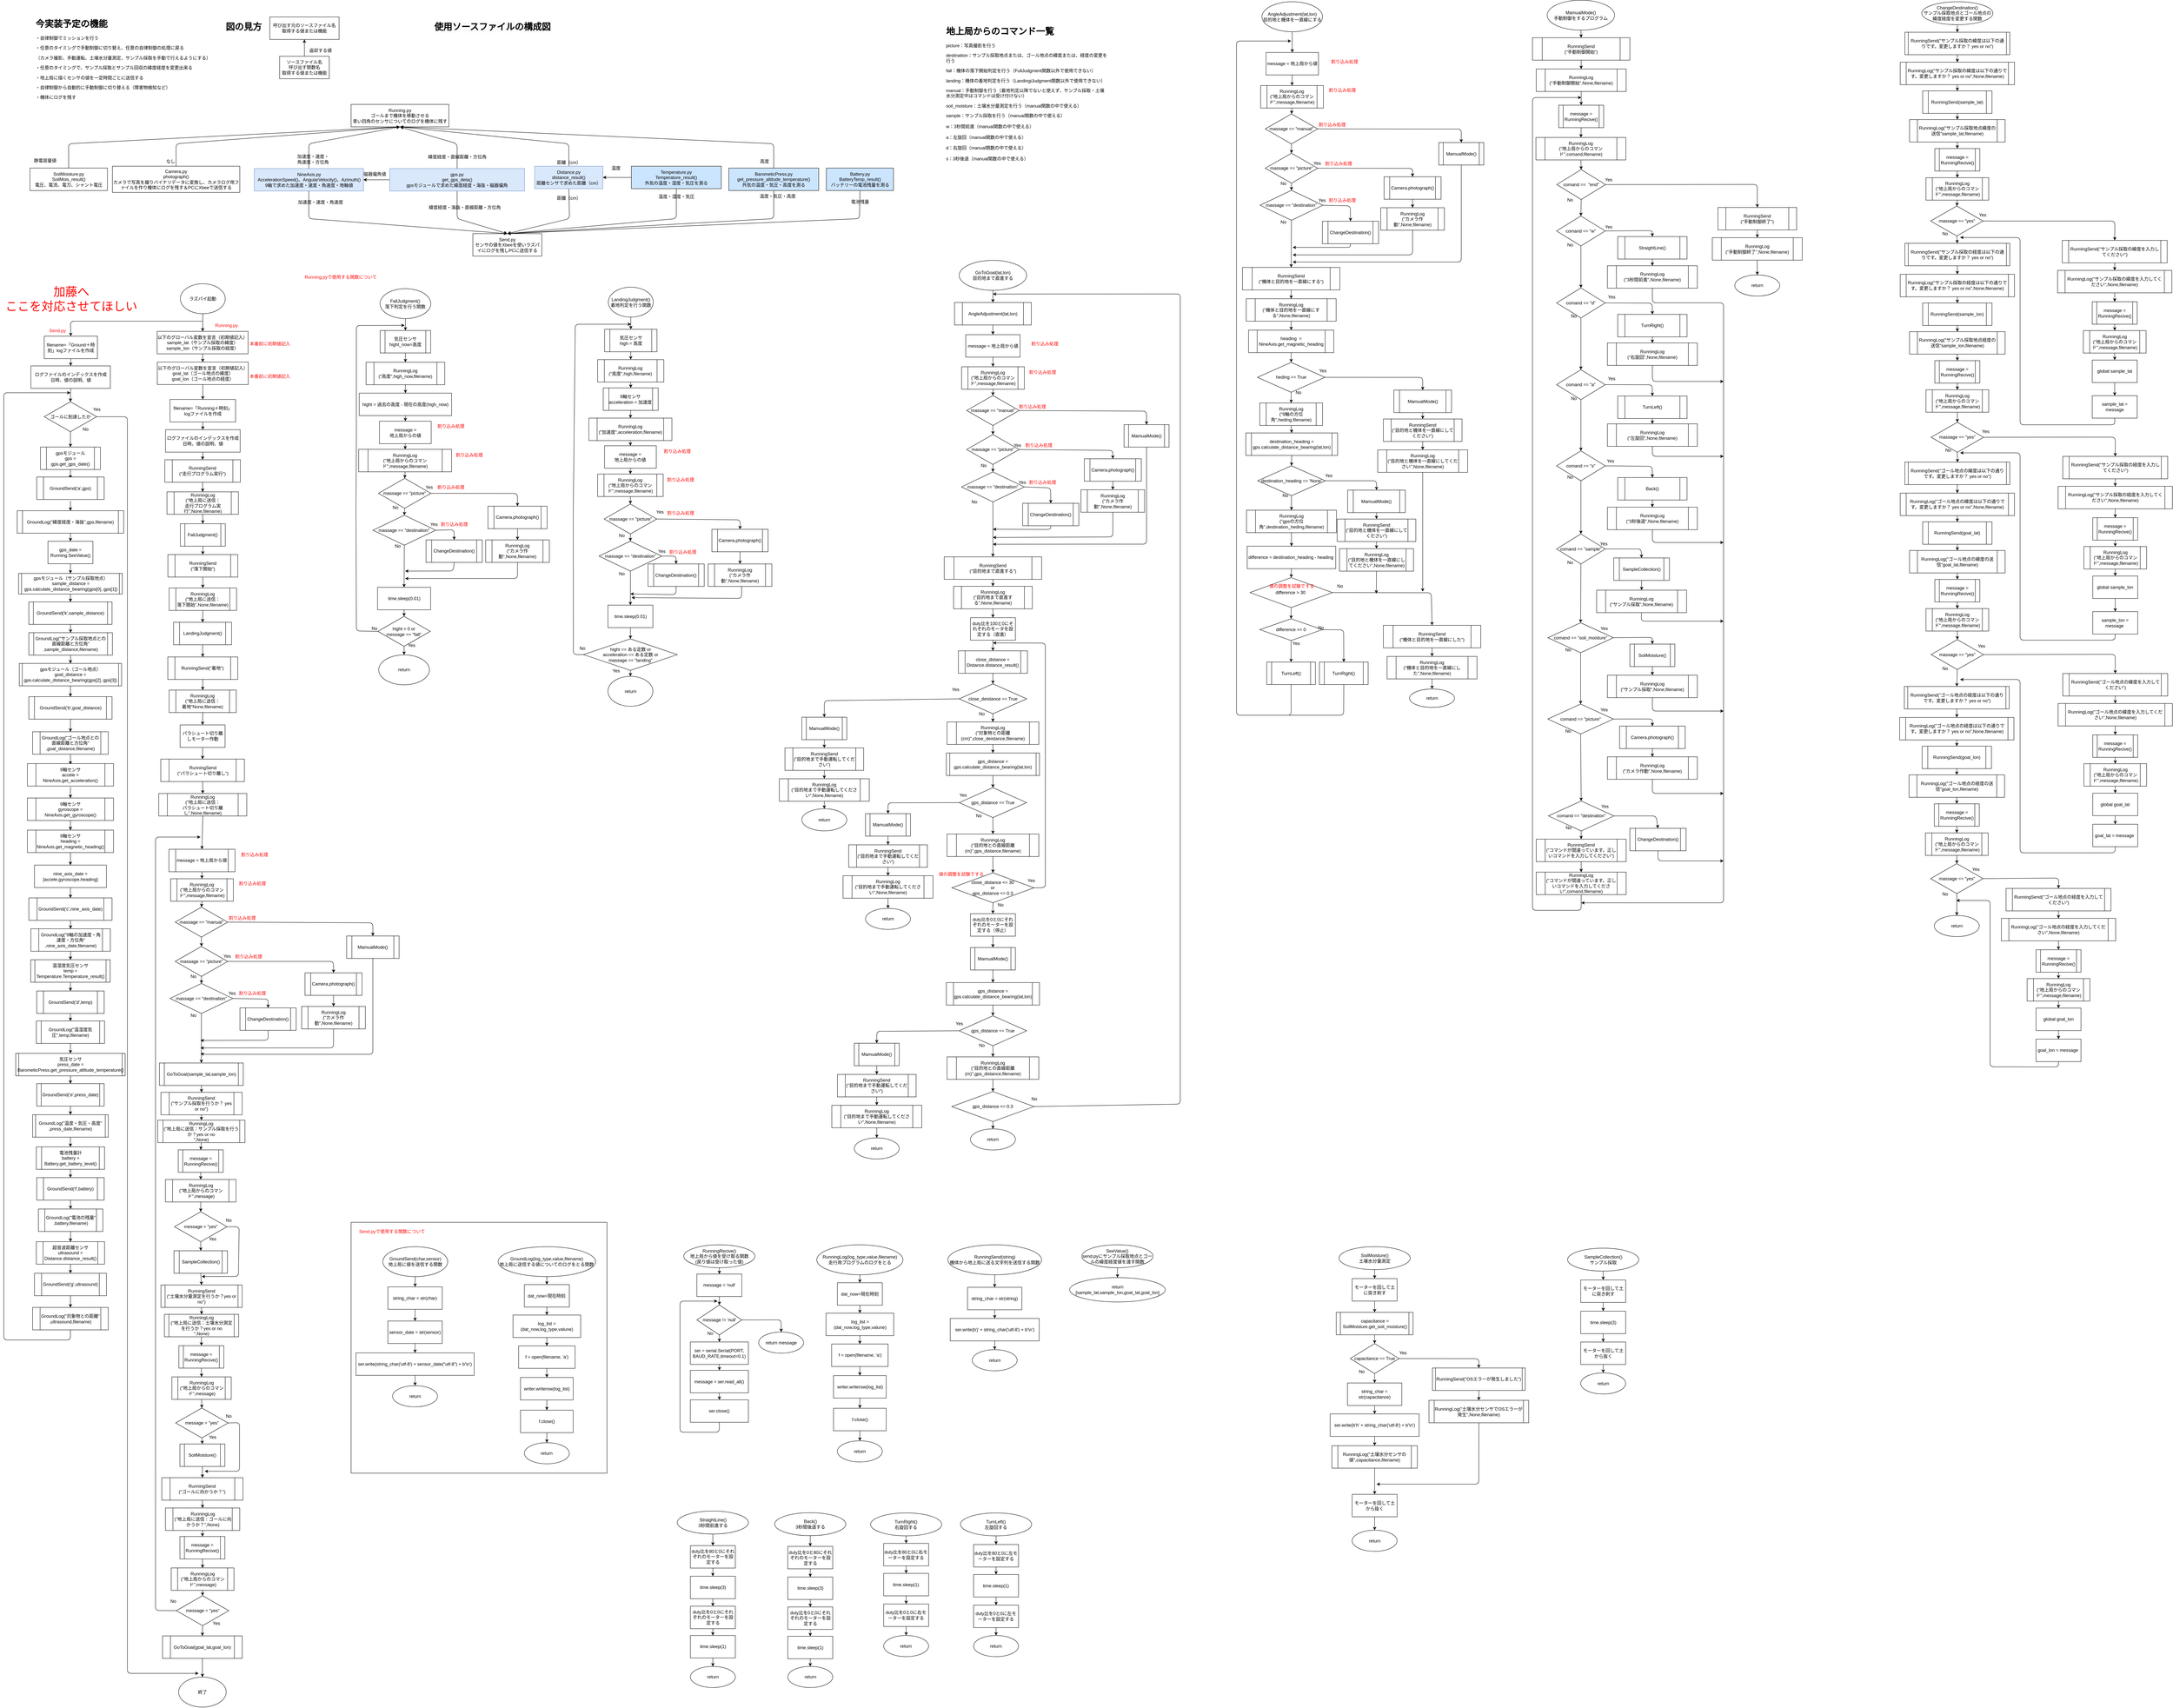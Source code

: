 <mxfile>
    <diagram id="RfQd1FZKVwX_YVwqkUuT" name="ページ1">
        <mxGraphModel dx="6340" dy="1928" grid="1" gridSize="10" guides="1" tooltips="1" connect="1" arrows="1" fold="1" page="1" pageScale="1" pageWidth="3300" pageHeight="4681" math="0" shadow="0">
            <root>
                <mxCell id="0"/>
                <mxCell id="1" parent="0"/>
                <mxCell id="1444" value="" style="rounded=0;whiteSpace=wrap;html=1;fillColor=none;" parent="1" vertex="1">
                    <mxGeometry x="-2273" y="3300.33" width="683" height="669.67" as="geometry"/>
                </mxCell>
                <mxCell id="1445" style="edgeStyle=none;html=1;exitX=0.5;exitY=1;exitDx=0;exitDy=0;entryX=0.5;entryY=0;entryDx=0;entryDy=0;" parent="1" edge="1">
                    <mxGeometry relative="1" as="geometry">
                        <mxPoint x="-3022" y="1284.52" as="sourcePoint"/>
                        <mxPoint x="-3022" y="1314.52" as="targetPoint"/>
                    </mxGeometry>
                </mxCell>
                <mxCell id="1446" style="edgeStyle=none;html=1;exitX=0.5;exitY=1;exitDx=0;exitDy=0;entryX=0.5;entryY=0;entryDx=0;entryDy=0;" parent="1" target="1561" edge="1">
                    <mxGeometry relative="1" as="geometry">
                        <mxPoint x="-3022" y="1868.16" as="sourcePoint"/>
                        <mxPoint x="-3022.0" y="1898.16" as="targetPoint"/>
                    </mxGeometry>
                </mxCell>
                <mxCell id="1447" style="edgeStyle=none;html=1;exitX=0.5;exitY=1;exitDx=0;exitDy=0;entryX=0.5;entryY=0;entryDx=0;entryDy=0;" parent="1" target="2263" edge="1">
                    <mxGeometry relative="1" as="geometry">
                        <mxPoint x="-3022" y="2138.16" as="sourcePoint"/>
                        <mxPoint x="-3022.0" y="2168.16" as="targetPoint"/>
                    </mxGeometry>
                </mxCell>
                <mxCell id="1448" style="edgeStyle=none;html=1;exitX=0.5;exitY=1;exitDx=0;exitDy=0;entryX=0.5;entryY=0;entryDx=0;entryDy=0;" parent="1" edge="1">
                    <mxGeometry relative="1" as="geometry">
                        <mxPoint x="-3022" y="1374.52" as="sourcePoint"/>
                        <mxPoint x="-3022" y="1400.52" as="targetPoint"/>
                    </mxGeometry>
                </mxCell>
                <mxCell id="1449" style="edgeStyle=none;html=1;exitX=0.5;exitY=1;exitDx=0;exitDy=0;entryX=0.5;entryY=0;entryDx=0;entryDy=0;" parent="1" source="1561" target="1531" edge="1">
                    <mxGeometry relative="1" as="geometry">
                        <mxPoint x="-3022.0" y="1958.16" as="sourcePoint"/>
                        <mxPoint x="-3022" y="1988.16" as="targetPoint"/>
                    </mxGeometry>
                </mxCell>
                <mxCell id="1450" style="edgeStyle=none;html=1;exitX=0.5;exitY=1;exitDx=0;exitDy=0;entryX=0.5;entryY=0;entryDx=0;entryDy=0;" parent="1" source="1452" target="1582" edge="1">
                    <mxGeometry relative="1" as="geometry">
                        <mxPoint x="-3022.0" y="1224.52" as="targetPoint"/>
                        <mxPoint x="-3022" y="1204.52" as="sourcePoint"/>
                    </mxGeometry>
                </mxCell>
                <mxCell id="1451" style="edgeStyle=none;html=1;exitX=1;exitY=0.5;exitDx=0;exitDy=0;" parent="1" source="1452" edge="1">
                    <mxGeometry relative="1" as="geometry">
                        <mxPoint x="-2680" y="4504.52" as="targetPoint"/>
                        <Array as="points">
                            <mxPoint x="-2870" y="1149.52"/>
                            <mxPoint x="-2870" y="2454.52"/>
                            <mxPoint x="-2870" y="4504.52"/>
                        </Array>
                    </mxGeometry>
                </mxCell>
                <mxCell id="1452" value="ゴールに到達したか" style="rhombus;whiteSpace=wrap;html=1;" parent="1" vertex="1">
                    <mxGeometry x="-3092" y="1109.52" width="140" height="80" as="geometry"/>
                </mxCell>
                <mxCell id="1453" value="Yes" style="text;html=1;align=center;verticalAlign=middle;resizable=0;points=[];autosize=1;strokeColor=none;fillColor=none;" parent="1" vertex="1">
                    <mxGeometry x="-2972" y="1114.52" width="40" height="30" as="geometry"/>
                </mxCell>
                <mxCell id="1454" value="No" style="text;html=1;align=center;verticalAlign=middle;resizable=0;points=[];autosize=1;strokeColor=none;fillColor=none;" parent="1" vertex="1">
                    <mxGeometry x="-3002" y="1168.27" width="40" height="30" as="geometry"/>
                </mxCell>
                <mxCell id="1455" value="Running.py&lt;br&gt;ゴールまで機体を移動させる&lt;br&gt;青い四角のセンサについてのログを機体に残す" style="rounded=0;whiteSpace=wrap;html=1;" parent="1" vertex="1">
                    <mxGeometry x="-2273" y="315.71" width="261" height="60" as="geometry"/>
                </mxCell>
                <mxCell id="1456" value="Send.py&lt;br&gt;センサの値をXbeeを使いラズパイにログを残しPCに送信する" style="rounded=0;whiteSpace=wrap;html=1;" parent="1" vertex="1">
                    <mxGeometry x="-1948" y="660.71" width="184" height="60" as="geometry"/>
                </mxCell>
                <mxCell id="1457" style="edgeStyle=none;html=1;exitX=0.5;exitY=0;exitDx=0;exitDy=0;entryX=0.5;entryY=1;entryDx=0;entryDy=0;fontSize=17;fontColor=#ed0c0c;" parent="1" source="1460" target="1455" edge="1">
                    <mxGeometry relative="1" as="geometry">
                        <Array as="points">
                            <mxPoint x="-1990" y="420.71"/>
                        </Array>
                    </mxGeometry>
                </mxCell>
                <mxCell id="1458" style="edgeStyle=none;html=1;exitX=0.5;exitY=1;exitDx=0;exitDy=0;entryX=0.5;entryY=0;entryDx=0;entryDy=0;" parent="1" source="1460" target="1456" edge="1">
                    <mxGeometry relative="1" as="geometry">
                        <Array as="points">
                            <mxPoint x="-1990" y="620.71"/>
                        </Array>
                    </mxGeometry>
                </mxCell>
                <mxCell id="1459" style="edgeStyle=none;html=1;exitX=0;exitY=0.5;exitDx=0;exitDy=0;entryX=1;entryY=0.5;entryDx=0;entryDy=0;" parent="1" source="1460" target="1487" edge="1">
                    <mxGeometry relative="1" as="geometry"/>
                </mxCell>
                <mxCell id="1460" value="gps.py&lt;br&gt;get_gps_deta()&lt;br&gt;gpsモジュールで求めた緯度経度・海抜・磁器偏角" style="rounded=0;whiteSpace=wrap;html=1;fillColor=#dae8fc;strokeColor=#6c8ebf;" parent="1" vertex="1">
                    <mxGeometry x="-2170" y="486.96" width="360" height="60" as="geometry"/>
                </mxCell>
                <mxCell id="1461" value="緯度経度・直線距離・方位角" style="text;html=1;align=center;verticalAlign=middle;resizable=0;points=[];autosize=1;strokeColor=none;fillColor=none;" parent="1" vertex="1">
                    <mxGeometry x="-2080" y="440.71" width="180" height="30" as="geometry"/>
                </mxCell>
                <mxCell id="1462" value="緯度経度・海抜・直線距離・方位角" style="text;html=1;align=center;verticalAlign=middle;resizable=0;points=[];autosize=1;strokeColor=none;fillColor=none;" parent="1" vertex="1">
                    <mxGeometry x="-2080" y="575.71" width="220" height="30" as="geometry"/>
                </mxCell>
                <mxCell id="1463" style="edgeStyle=none;html=1;exitX=0.5;exitY=0;exitDx=0;exitDy=0;entryX=0.5;entryY=1;entryDx=0;entryDy=0;" parent="1" source="1465" target="1455" edge="1">
                    <mxGeometry relative="1" as="geometry">
                        <Array as="points">
                            <mxPoint x="-1692" y="420.71"/>
                        </Array>
                    </mxGeometry>
                </mxCell>
                <mxCell id="1464" style="edgeStyle=none;html=1;exitX=0.5;exitY=1;exitDx=0;exitDy=0;entryX=0.5;entryY=0;entryDx=0;entryDy=0;fontSize=12;" parent="1" source="1465" target="1456" edge="1">
                    <mxGeometry relative="1" as="geometry">
                        <Array as="points">
                            <mxPoint x="-1690" y="620.71"/>
                        </Array>
                    </mxGeometry>
                </mxCell>
                <mxCell id="1465" value="Distance.py&lt;br&gt;distance_result()&lt;br&gt;距離センサで求めた距離（cm）" style="rounded=0;whiteSpace=wrap;html=1;fillColor=#dae8fc;strokeColor=#6c8ebf;" parent="1" vertex="1">
                    <mxGeometry x="-1783" y="480.71" width="182" height="60" as="geometry"/>
                </mxCell>
                <mxCell id="1466" style="edgeStyle=none;html=1;exitX=0.5;exitY=1;exitDx=0;exitDy=0;entryX=0.5;entryY=0;entryDx=0;entryDy=0;fontSize=12;" parent="1" source="1487" target="1456" edge="1">
                    <mxGeometry relative="1" as="geometry">
                        <Array as="points">
                            <mxPoint x="-2386" y="620.71"/>
                        </Array>
                    </mxGeometry>
                </mxCell>
                <mxCell id="1467" value="距離（cm）" style="text;html=1;align=center;verticalAlign=middle;resizable=0;points=[];autosize=1;strokeColor=none;fillColor=none;" parent="1" vertex="1">
                    <mxGeometry x="-1737" y="455.71" width="90" height="30" as="geometry"/>
                </mxCell>
                <mxCell id="1468" value="加速度・速度・&lt;br&gt;角速度・方位角" style="text;html=1;align=center;verticalAlign=middle;resizable=0;points=[];autosize=1;strokeColor=none;fillColor=none;" parent="1" vertex="1">
                    <mxGeometry x="-2430" y="441.96" width="110" height="40" as="geometry"/>
                </mxCell>
                <mxCell id="1469" style="edgeStyle=none;html=1;exitX=0.5;exitY=0;exitDx=0;exitDy=0;entryX=0.5;entryY=1;entryDx=0;entryDy=0;fontSize=20;startArrow=none;" parent="1" source="1487" target="1455" edge="1">
                    <mxGeometry relative="1" as="geometry">
                        <Array as="points">
                            <mxPoint x="-2386" y="420.71"/>
                        </Array>
                    </mxGeometry>
                </mxCell>
                <mxCell id="1470" style="edgeStyle=none;html=1;exitX=0.5;exitY=0;exitDx=0;exitDy=0;fontSize=12;" parent="1" source="1471" target="1477" edge="1">
                    <mxGeometry relative="1" as="geometry"/>
                </mxCell>
                <mxCell id="1471" value="ソースファイル名&lt;br&gt;呼び出す関数名&lt;br&gt;取得する値または機能" style="rounded=0;whiteSpace=wrap;html=1;" parent="1" vertex="1">
                    <mxGeometry x="-2463.75" y="187.25" width="132.5" height="60" as="geometry"/>
                </mxCell>
                <mxCell id="1472" value="返却する値" style="text;html=1;align=center;verticalAlign=middle;resizable=0;points=[];autosize=1;strokeColor=none;fillColor=none;" parent="1" vertex="1">
                    <mxGeometry x="-2395" y="157.25" width="80" height="30" as="geometry"/>
                </mxCell>
                <mxCell id="1473" value="距離（cm）" style="text;html=1;align=center;verticalAlign=middle;resizable=0;points=[];autosize=1;strokeColor=none;fillColor=none;" parent="1" vertex="1">
                    <mxGeometry x="-1737" y="550.71" width="90" height="30" as="geometry"/>
                </mxCell>
                <mxCell id="1474" value="加速度・速度・角速度" style="text;html=1;align=center;verticalAlign=middle;resizable=0;points=[];autosize=1;strokeColor=none;fillColor=none;" parent="1" vertex="1">
                    <mxGeometry x="-2425" y="561.96" width="140" height="30" as="geometry"/>
                </mxCell>
                <mxCell id="1475" style="edgeStyle=none;html=1;exitX=0.5;exitY=0;exitDx=0;exitDy=0;entryX=0.5;entryY=1;entryDx=0;entryDy=0;fontSize=12;" parent="1" source="1476" target="1455" edge="1">
                    <mxGeometry relative="1" as="geometry">
                        <Array as="points">
                            <mxPoint x="-2740" y="420.71"/>
                        </Array>
                    </mxGeometry>
                </mxCell>
                <mxCell id="1476" value="Camera.py&lt;br&gt;photograph()&lt;br&gt;カメラで写真を撮りバイナリデータに変換し、カメラログ用ファイルを作り機体にログを残す＆PCにXbeeで送信する" style="rounded=0;whiteSpace=wrap;html=1;fontSize=12;" parent="1" vertex="1">
                    <mxGeometry x="-2910" y="480.71" width="340" height="70" as="geometry"/>
                </mxCell>
                <mxCell id="1477" value="呼び出す元のソースファイル名&lt;br&gt;取得する値または機能" style="rounded=0;whiteSpace=wrap;html=1;fontSize=12;" parent="1" vertex="1">
                    <mxGeometry x="-2490" y="82.25" width="185" height="60" as="geometry"/>
                </mxCell>
                <mxCell id="1478" value="なし" style="text;html=1;align=center;verticalAlign=middle;resizable=0;points=[];autosize=1;strokeColor=none;fillColor=none;fontSize=12;" parent="1" vertex="1">
                    <mxGeometry x="-2780" y="453.21" width="50" height="30" as="geometry"/>
                </mxCell>
                <mxCell id="1479" style="edgeStyle=none;html=1;exitX=0.5;exitY=1;exitDx=0;exitDy=0;entryX=0.5;entryY=0;entryDx=0;entryDy=0;fontSize=12;" parent="1" source="1482" target="1456" edge="1">
                    <mxGeometry relative="1" as="geometry">
                        <Array as="points">
                            <mxPoint x="-1405" y="620.71"/>
                        </Array>
                    </mxGeometry>
                </mxCell>
                <mxCell id="1480" style="edgeStyle=none;html=1;exitX=0.5;exitY=0;exitDx=0;exitDy=0;entryX=0.5;entryY=1;entryDx=0;entryDy=0;" parent="1" source="1494" target="1455" edge="1">
                    <mxGeometry relative="1" as="geometry">
                        <Array as="points">
                            <mxPoint x="-1145" y="420.71"/>
                        </Array>
                    </mxGeometry>
                </mxCell>
                <mxCell id="1481" style="edgeStyle=none;html=1;exitX=0;exitY=0.5;exitDx=0;exitDy=0;entryX=1;entryY=0.5;entryDx=0;entryDy=0;" parent="1" source="1482" target="1465" edge="1">
                    <mxGeometry relative="1" as="geometry">
                        <mxPoint x="-1529" y="516.96" as="targetPoint"/>
                    </mxGeometry>
                </mxCell>
                <mxCell id="1482" value="Temperature.py&lt;br style=&quot;border-color: var(--border-color);&quot;&gt;Temperature_result()&lt;br style=&quot;border-color: var(--border-color);&quot;&gt;外気の温度・湿度・気圧を測る" style="rounded=0;whiteSpace=wrap;html=1;fontSize=12;fillColor=#CCE5FF;" parent="1" vertex="1">
                    <mxGeometry x="-1525" y="480.71" width="240" height="60" as="geometry"/>
                </mxCell>
                <mxCell id="1483" value="温度・気圧・高度" style="text;html=1;align=center;verticalAlign=middle;resizable=0;points=[];autosize=1;strokeColor=none;fillColor=none;fontSize=12;" parent="1" vertex="1">
                    <mxGeometry x="-1195" y="545.71" width="120" height="30" as="geometry"/>
                </mxCell>
                <mxCell id="1484" style="edgeStyle=none;html=1;exitX=0.5;exitY=0;exitDx=0;exitDy=0;entryX=0.5;entryY=1;entryDx=0;entryDy=0;fontSize=12;" parent="1" source="1485" target="1455" edge="1">
                    <mxGeometry relative="1" as="geometry">
                        <Array as="points">
                            <mxPoint x="-3027" y="420.71"/>
                        </Array>
                    </mxGeometry>
                </mxCell>
                <mxCell id="1485" value="SoilMoisture.py&lt;br&gt;SoilMois_result()&lt;br&gt;&lt;span style=&quot;&quot;&gt;電圧、電流、電力、シャント電圧&lt;/span&gt;" style="rounded=0;whiteSpace=wrap;html=1;fontSize=12;" parent="1" vertex="1">
                    <mxGeometry x="-3130" y="485.71" width="206.75" height="60" as="geometry"/>
                </mxCell>
                <mxCell id="1486" value="静電容量値" style="text;html=1;align=center;verticalAlign=middle;resizable=0;points=[];autosize=1;strokeColor=none;fillColor=none;fontSize=12;" parent="1" vertex="1">
                    <mxGeometry x="-3130" y="450.71" width="80" height="30" as="geometry"/>
                </mxCell>
                <mxCell id="1487" value="NineAxis.py&lt;br&gt;&lt;span style=&quot;border-color: var(--border-color); background-color: initial;&quot;&gt;AccelerationSpeed()、&lt;/span&gt;&lt;span style=&quot;border-color: var(--border-color); background-color: initial;&quot;&gt;AngularVelocity()、&lt;/span&gt;&lt;span style=&quot;border-color: var(--border-color); background-color: initial;&quot;&gt;Azimuth()&lt;/span&gt;&lt;br&gt;9軸で求めた加速度・速度・角速度・地軸値" style="rounded=0;whiteSpace=wrap;html=1;fillColor=#dae8fc;strokeColor=#6c8ebf;" parent="1" vertex="1">
                    <mxGeometry x="-2531.5" y="486.96" width="291.5" height="60" as="geometry"/>
                </mxCell>
                <mxCell id="1488" value="&lt;span style=&quot;color: rgb(0, 0, 0); font-family: Helvetica; font-size: 12px; font-style: normal; font-variant-ligatures: normal; font-variant-caps: normal; font-weight: 400; letter-spacing: normal; orphans: 2; text-align: center; text-indent: 0px; text-transform: none; widows: 2; word-spacing: 0px; -webkit-text-stroke-width: 0px; background-color: rgb(251, 251, 251); text-decoration-thickness: initial; text-decoration-style: initial; text-decoration-color: initial; float: none; display: inline !important;&quot;&gt;温度&lt;/span&gt;" style="text;whiteSpace=wrap;html=1;" parent="1" vertex="1">
                    <mxGeometry x="-1580" y="471.96" width="45" height="28.75" as="geometry"/>
                </mxCell>
                <mxCell id="1489" style="edgeStyle=none;html=1;entryX=0.5;entryY=0;entryDx=0;entryDy=0;exitX=0.5;exitY=1;exitDx=0;exitDy=0;" parent="1" source="1490" target="1456" edge="1">
                    <mxGeometry relative="1" as="geometry">
                        <mxPoint x="-1858" y="845.71" as="targetPoint"/>
                        <mxPoint x="-916" y="545.71" as="sourcePoint"/>
                        <Array as="points">
                            <mxPoint x="-916" y="620.71"/>
                        </Array>
                    </mxGeometry>
                </mxCell>
                <mxCell id="1490" value="Battery.py&lt;br&gt;BatteryTemp_result()&lt;br&gt;バッテリーの電池残量を測る" style="rounded=0;whiteSpace=wrap;html=1;fontSize=12;fillColor=#CCE5FF;" parent="1" vertex="1">
                    <mxGeometry x="-1004.5" y="485.71" width="179" height="60" as="geometry"/>
                </mxCell>
                <mxCell id="1491" value="高度" style="text;html=1;align=center;verticalAlign=middle;resizable=0;points=[];autosize=1;strokeColor=none;fillColor=none;" parent="1" vertex="1">
                    <mxGeometry x="-1195" y="453.21" width="50" height="30" as="geometry"/>
                </mxCell>
                <mxCell id="1492" value="電池残量" style="text;html=1;align=center;verticalAlign=middle;resizable=0;points=[];autosize=1;strokeColor=none;fillColor=none;" parent="1" vertex="1">
                    <mxGeometry x="-950" y="560.71" width="70" height="30" as="geometry"/>
                </mxCell>
                <mxCell id="1493" style="edgeStyle=none;html=1;exitX=0.5;exitY=1;exitDx=0;exitDy=0;entryX=0.5;entryY=0;entryDx=0;entryDy=0;" parent="1" source="1494" target="1456" edge="1">
                    <mxGeometry relative="1" as="geometry">
                        <mxPoint x="-2022" y="738.21" as="targetPoint"/>
                        <Array as="points">
                            <mxPoint x="-1145" y="620.71"/>
                        </Array>
                    </mxGeometry>
                </mxCell>
                <mxCell id="1494" value="BarometicPress.py&lt;br style=&quot;border-color: var(--border-color);&quot;&gt;get_pressure_altitude_temperature()&lt;br style=&quot;border-color: var(--border-color);&quot;&gt;外気の温度・気圧・高度を測る" style="rounded=0;whiteSpace=wrap;html=1;fontSize=12;fillColor=#CCE5FF;" parent="1" vertex="1">
                    <mxGeometry x="-1265" y="485.71" width="240" height="60" as="geometry"/>
                </mxCell>
                <mxCell id="1495" value="温度・湿度・気圧" style="text;html=1;align=center;verticalAlign=middle;resizable=0;points=[];autosize=1;strokeColor=none;fillColor=none;fontSize=12;" parent="1" vertex="1">
                    <mxGeometry x="-1465" y="546.96" width="120" height="30" as="geometry"/>
                </mxCell>
                <mxCell id="1496" value="磁器偏角値" style="text;html=1;align=center;verticalAlign=middle;resizable=0;points=[];autosize=1;strokeColor=none;fillColor=none;" parent="1" vertex="1">
                    <mxGeometry x="-2250" y="486.96" width="80" height="30" as="geometry"/>
                </mxCell>
                <mxCell id="1497" style="edgeStyle=none;html=1;exitX=0.5;exitY=1;exitDx=0;exitDy=0;" parent="1" source="1498" target="2075" edge="1">
                    <mxGeometry relative="1" as="geometry">
                        <mxPoint x="-2620" y="1014.52" as="targetPoint"/>
                    </mxGeometry>
                </mxCell>
                <mxCell id="1498" value="ラズパイ起動" style="ellipse;whiteSpace=wrap;html=1;" parent="1" vertex="1">
                    <mxGeometry x="-2728.78" y="794.52" width="120" height="80" as="geometry"/>
                </mxCell>
                <mxCell id="1499" style="edgeStyle=none;html=1;exitX=0.5;exitY=1;exitDx=0;exitDy=0;entryX=0.5;entryY=0;entryDx=0;entryDy=0;" parent="1" source="1500" target="1502" edge="1">
                    <mxGeometry relative="1" as="geometry"/>
                </mxCell>
                <mxCell id="1500" value="&lt;span style=&quot;border-color: var(--border-color); text-align: left;&quot;&gt;filename=&lt;/span&gt;&lt;font style=&quot;border-color: var(--border-color);&quot; color=&quot;#000000&quot;&gt;「Ground＋時刻」logファイルを作成&lt;/font&gt;" style="rounded=0;whiteSpace=wrap;html=1;" parent="1" vertex="1">
                    <mxGeometry x="-3092" y="934.52" width="142" height="60" as="geometry"/>
                </mxCell>
                <mxCell id="1501" style="edgeStyle=none;html=1;exitX=0.5;exitY=1;exitDx=0;exitDy=0;entryX=0.5;entryY=0;entryDx=0;entryDy=0;" parent="1" source="1502" target="1452" edge="1">
                    <mxGeometry relative="1" as="geometry"/>
                </mxCell>
                <mxCell id="1502" value="ログファイルのインデックスを作成&lt;br style=&quot;border-color: var(--border-color);&quot;&gt;日時、値の説明、値" style="rounded=0;whiteSpace=wrap;html=1;" parent="1" vertex="1">
                    <mxGeometry x="-3127.5" y="1013.9" width="212" height="60" as="geometry"/>
                </mxCell>
                <mxCell id="1503" style="edgeStyle=none;html=1;exitX=0.5;exitY=1;exitDx=0;exitDy=0;entryX=0.5;entryY=0;entryDx=0;entryDy=0;" parent="1" edge="1">
                    <mxGeometry relative="1" as="geometry">
                        <mxPoint x="-3022" y="2048.16" as="sourcePoint"/>
                        <mxPoint x="-3022" y="2078.16" as="targetPoint"/>
                    </mxGeometry>
                </mxCell>
                <mxCell id="1504" style="edgeStyle=none;html=1;exitX=0.5;exitY=1;exitDx=0;exitDy=0;" parent="1" source="1540" edge="1">
                    <mxGeometry relative="1" as="geometry">
                        <mxPoint x="-3022" y="1085.52" as="targetPoint"/>
                        <mxPoint x="-3200" y="3414.52" as="sourcePoint"/>
                        <Array as="points">
                            <mxPoint x="-3022" y="3614.52"/>
                            <mxPoint x="-3200" y="3614.52"/>
                            <mxPoint x="-3200" y="3095.52"/>
                            <mxPoint x="-3200" y="1085.52"/>
                        </Array>
                    </mxGeometry>
                </mxCell>
                <mxCell id="1505" style="edgeStyle=none;html=1;exitX=0.5;exitY=1;exitDx=0;exitDy=0;entryX=0.5;entryY=0;entryDx=0;entryDy=0;" parent="1" source="1584" target="1526" edge="1">
                    <mxGeometry relative="1" as="geometry">
                        <mxPoint x="-2135.5" y="978.57" as="sourcePoint"/>
                        <mxPoint x="-2135.5" y="1007.07" as="targetPoint"/>
                    </mxGeometry>
                </mxCell>
                <mxCell id="1506" value="終了" style="ellipse;whiteSpace=wrap;html=1;" parent="1" vertex="1">
                    <mxGeometry x="-2733.3" y="4514.52" width="127" height="80" as="geometry"/>
                </mxCell>
                <mxCell id="1507" style="edgeStyle=none;html=1;exitX=0.5;exitY=1;exitDx=0;exitDy=0;entryX=0.5;entryY=0;entryDx=0;entryDy=0;" parent="1" source="1526" target="1512" edge="1">
                    <mxGeometry relative="1" as="geometry">
                        <mxPoint x="-2135.5" y="1067.07" as="sourcePoint"/>
                    </mxGeometry>
                </mxCell>
                <mxCell id="1508" style="edgeStyle=none;html=1;exitX=0.5;exitY=1;exitDx=0;exitDy=0;entryX=0.5;entryY=0;entryDx=0;entryDy=0;" parent="1" source="1845" target="1510" edge="1">
                    <mxGeometry relative="1" as="geometry">
                        <mxPoint x="-2673.35" y="1166.96" as="sourcePoint"/>
                    </mxGeometry>
                </mxCell>
                <mxCell id="1509" style="edgeStyle=none;html=1;exitX=0.5;exitY=1;exitDx=0;exitDy=0;entryX=0.5;entryY=0;entryDx=0;entryDy=0;" parent="1" source="1510" target="1583" edge="1">
                    <mxGeometry relative="1" as="geometry">
                        <mxPoint x="-2675.87" y="1264.34" as="targetPoint"/>
                    </mxGeometry>
                </mxCell>
                <mxCell id="1510" value="ログファイルのインデックスを作成&lt;br&gt;日時、値の説明、値" style="rounded=0;whiteSpace=wrap;html=1;" parent="1" vertex="1">
                    <mxGeometry x="-2768.29" y="1184.1" width="199.25" height="60" as="geometry"/>
                </mxCell>
                <mxCell id="1511" style="edgeStyle=none;html=1;exitX=0.5;exitY=1;exitDx=0;exitDy=0;entryX=0.5;entryY=0;entryDx=0;entryDy=0;" parent="1" source="1588" target="1545" edge="1">
                    <mxGeometry relative="1" as="geometry">
                        <mxPoint x="-1526.5" y="1296.12" as="sourcePoint"/>
                        <mxPoint x="-1526.5" y="1326.12" as="targetPoint"/>
                    </mxGeometry>
                </mxCell>
                <mxCell id="1512" value="hight = 過去の高度 - 現在の高度(high_now)" style="rounded=0;whiteSpace=wrap;html=1;" parent="1" vertex="1">
                    <mxGeometry x="-2251.17" y="1086.57" width="246.38" height="60" as="geometry"/>
                </mxCell>
                <mxCell id="1513" style="edgeStyle=none;html=1;exitX=0;exitY=0.5;exitDx=0;exitDy=0;" parent="1" source="1515" edge="1">
                    <mxGeometry relative="1" as="geometry">
                        <mxPoint x="-2130" y="905.57" as="targetPoint"/>
                        <Array as="points">
                            <mxPoint x="-2258.82" y="1721.57"/>
                            <mxPoint x="-2260" y="1394.57"/>
                            <mxPoint x="-2259" y="1234.07"/>
                            <mxPoint x="-2259" y="906.07"/>
                        </Array>
                    </mxGeometry>
                </mxCell>
                <mxCell id="1514" style="edgeStyle=none;html=1;exitX=0.5;exitY=1;exitDx=0;exitDy=0;entryX=0.5;entryY=0;entryDx=0;entryDy=0;" parent="1" source="1515" target="1631" edge="1">
                    <mxGeometry relative="1" as="geometry"/>
                </mxCell>
                <mxCell id="1515" value="hight &amp;lt; 0 or&lt;br&gt;message == &quot;fall&quot;" style="rhombus;whiteSpace=wrap;html=1;" parent="1" vertex="1">
                    <mxGeometry x="-2201.54" y="1682.57" width="140" height="80" as="geometry"/>
                </mxCell>
                <mxCell id="1516" value="No&lt;br&gt;" style="text;html=1;align=center;verticalAlign=middle;resizable=0;points=[];autosize=1;strokeColor=none;fillColor=none;" parent="1" vertex="1">
                    <mxGeometry x="-2230.81" y="1700.07" width="40" height="30" as="geometry"/>
                </mxCell>
                <mxCell id="1517" style="edgeStyle=none;html=1;exitX=0.5;exitY=1;exitDx=0;exitDy=0;entryX=0.5;entryY=0;entryDx=0;entryDy=0;" parent="1" source="1583" target="1525" edge="1">
                    <mxGeometry relative="1" as="geometry">
                        <mxPoint x="-2675.87" y="1324.34" as="sourcePoint"/>
                        <mxPoint x="-2675.87" y="1346.84" as="targetPoint"/>
                    </mxGeometry>
                </mxCell>
                <mxCell id="1518" style="edgeStyle=none;html=1;exitX=0.5;exitY=1;exitDx=0;exitDy=0;entryX=0.5;entryY=0;entryDx=0;entryDy=0;" parent="1" source="1641" target="1647" edge="1">
                    <mxGeometry relative="1" as="geometry">
                        <mxPoint x="-2165.255" y="1688.32" as="sourcePoint"/>
                        <mxPoint x="-2128.29" y="1675.82" as="targetPoint"/>
                    </mxGeometry>
                </mxCell>
                <mxCell id="1519" style="edgeStyle=none;html=1;exitX=0.5;exitY=1;exitDx=0;exitDy=0;entryX=0.5;entryY=0;entryDx=0;entryDy=0;" parent="1" source="1671" target="1634" edge="1">
                    <mxGeometry relative="1" as="geometry">
                        <mxPoint x="-2148.285" y="1406.82" as="sourcePoint"/>
                        <mxPoint x="-2148.135" y="1428.32" as="targetPoint"/>
                    </mxGeometry>
                </mxCell>
                <mxCell id="1520" style="edgeStyle=none;html=1;exitX=0.5;exitY=1;exitDx=0;exitDy=0;entryX=0.5;entryY=0;entryDx=0;entryDy=0;" parent="1" source="1521" target="1671" edge="1">
                    <mxGeometry relative="1" as="geometry"/>
                </mxCell>
                <mxCell id="1521" value="message =&lt;br style=&quot;border-color: var(--border-color);&quot;&gt;地上局からの値" style="rounded=0;whiteSpace=wrap;html=1;" parent="1" vertex="1">
                    <mxGeometry x="-2197.35" y="1161.57" width="138.13" height="60" as="geometry"/>
                </mxCell>
                <mxCell id="1522" value="Yes" style="text;html=1;align=center;verticalAlign=middle;resizable=0;points=[];autosize=1;strokeColor=none;fillColor=none;" parent="1" vertex="1">
                    <mxGeometry x="-2131.94" y="1745.07" width="40" height="30" as="geometry"/>
                </mxCell>
                <mxCell id="1523" style="edgeStyle=none;html=1;exitX=0.5;exitY=1;exitDx=0;exitDy=0;entryX=0.5;entryY=0;entryDx=0;entryDy=0;" parent="1" source="1512" target="1521" edge="1">
                    <mxGeometry relative="1" as="geometry">
                        <mxPoint x="-2135.5" y="1321.07" as="sourcePoint"/>
                    </mxGeometry>
                </mxCell>
                <mxCell id="1524" style="edgeStyle=none;html=1;exitX=0.5;exitY=1;exitDx=0;exitDy=0;entryX=0.5;entryY=0;entryDx=0;entryDy=0;" parent="1" source="1525" target="1627" edge="1">
                    <mxGeometry relative="1" as="geometry"/>
                </mxCell>
                <mxCell id="1525" value="RunningLog&lt;br&gt;(&quot;地上局に送信：&lt;br&gt;走行プログラム実行&quot;,None,filename)" style="shape=process;whiteSpace=wrap;html=1;backgroundOutline=1;" parent="1" vertex="1">
                    <mxGeometry x="-2764.38" y="1350.11" width="190.66" height="60" as="geometry"/>
                </mxCell>
                <mxCell id="1526" value="RunningLog&lt;br&gt;(&quot;高度&quot;,high_now,filename)" style="shape=process;whiteSpace=wrap;html=1;backgroundOutline=1;" parent="1" vertex="1">
                    <mxGeometry x="-2232.98" y="1004.13" width="210" height="60" as="geometry"/>
                </mxCell>
                <mxCell id="1527" style="edgeStyle=none;html=1;exitX=0.5;exitY=1;exitDx=0;exitDy=0;entryX=0.5;entryY=0;entryDx=0;entryDy=0;" parent="1" source="1528" target="1649" edge="1">
                    <mxGeometry relative="1" as="geometry"/>
                </mxCell>
                <mxCell id="1528" value="RunningLog&lt;br&gt;(&quot;地上局に送信：&lt;br&gt;落下開始&quot;,None,filename)" style="shape=process;whiteSpace=wrap;html=1;backgroundOutline=1;" parent="1" vertex="1">
                    <mxGeometry x="-2758.67" y="1606.73" width="180" height="60" as="geometry"/>
                </mxCell>
                <mxCell id="1529" style="edgeStyle=none;html=1;exitX=0.5;exitY=1;exitDx=0;exitDy=0;entryX=0.5;entryY=0;entryDx=0;entryDy=0;" parent="1" source="1530" target="2255" edge="1">
                    <mxGeometry relative="1" as="geometry">
                        <mxPoint x="-3022" y="1494.52" as="targetPoint"/>
                    </mxGeometry>
                </mxCell>
                <mxCell id="1530" value="GroundLog(&quot;緯度経度・海抜&quot;,gps,filename)" style="shape=process;whiteSpace=wrap;html=1;backgroundOutline=1;size=0.049;" parent="1" vertex="1">
                    <mxGeometry x="-3164" y="1400.52" width="284" height="60" as="geometry"/>
                </mxCell>
                <mxCell id="1531" value="GroundLog(&quot;ゴール地点との直線距離と方位角&quot;&lt;br&gt;,goal_distance,filename)" style="shape=process;whiteSpace=wrap;html=1;backgroundOutline=1;" parent="1" vertex="1">
                    <mxGeometry x="-3123" y="1990.64" width="202" height="60" as="geometry"/>
                </mxCell>
                <mxCell id="1532" style="edgeStyle=none;html=1;exitX=0.5;exitY=1;exitDx=0;exitDy=0;entryX=0.5;entryY=0;entryDx=0;entryDy=0;" parent="1" source="1533" target="1579" edge="1">
                    <mxGeometry relative="1" as="geometry"/>
                </mxCell>
                <mxCell id="1533" value="GroundLog(&quot;9軸の加速度・角速度・方位角&quot;&lt;br&gt;,nine_axis_date,filename)" style="shape=process;whiteSpace=wrap;html=1;backgroundOutline=1;" parent="1" vertex="1">
                    <mxGeometry x="-3127.5" y="2516.6" width="212" height="60" as="geometry"/>
                </mxCell>
                <mxCell id="1534" style="edgeStyle=none;html=1;exitX=0.5;exitY=1;exitDx=0;exitDy=0;entryX=0.5;entryY=0;entryDx=0;entryDy=0;" parent="1" source="1535" target="1577" edge="1">
                    <mxGeometry relative="1" as="geometry"/>
                </mxCell>
                <mxCell id="1535" value="GroundLog(&quot;温湿度気圧&quot;,temp,filename)" style="shape=process;whiteSpace=wrap;html=1;backgroundOutline=1;size=0.071;" parent="1" vertex="1">
                    <mxGeometry x="-3113" y="2762.72" width="182" height="60" as="geometry"/>
                </mxCell>
                <mxCell id="1536" style="edgeStyle=none;html=1;exitX=0.5;exitY=1;exitDx=0;exitDy=0;entryX=0.5;entryY=0;entryDx=0;entryDy=0;" parent="1" source="1537" target="1575" edge="1">
                    <mxGeometry relative="1" as="geometry"/>
                </mxCell>
                <mxCell id="1537" value="GroundLog(&quot;温度・気圧・高度&quot;&lt;br&gt;,press_date,filename)" style="shape=process;whiteSpace=wrap;html=1;backgroundOutline=1;size=0.04;" parent="1" vertex="1">
                    <mxGeometry x="-3123" y="3012.98" width="202" height="60" as="geometry"/>
                </mxCell>
                <mxCell id="1538" style="edgeStyle=none;html=1;exitX=0.5;exitY=1;exitDx=0;exitDy=0;entryX=0.5;entryY=0;entryDx=0;entryDy=0;" parent="1" source="1539" target="1573" edge="1">
                    <mxGeometry relative="1" as="geometry"/>
                </mxCell>
                <mxCell id="1539" value="GroundLog(&quot;電池の残量&quot;&lt;br style=&quot;border-color: var(--border-color);&quot;&gt;,battery,filename)" style="shape=process;whiteSpace=wrap;html=1;backgroundOutline=1;" parent="1" vertex="1">
                    <mxGeometry x="-3107.5" y="3264.77" width="172" height="60" as="geometry"/>
                </mxCell>
                <mxCell id="1540" value="GroundLog(&quot;対象物との距離&quot;&lt;br style=&quot;border-color: var(--border-color);&quot;&gt;,ultrasound,filename)" style="shape=process;whiteSpace=wrap;html=1;backgroundOutline=1;" parent="1" vertex="1">
                    <mxGeometry x="-3123" y="3527.51" width="202" height="60" as="geometry"/>
                </mxCell>
                <mxCell id="1541" style="edgeStyle=none;html=1;exitX=0.5;exitY=1;exitDx=0;exitDy=0;entryX=0.5;entryY=0;entryDx=0;entryDy=0;" parent="1" source="1587" target="1543" edge="1">
                    <mxGeometry relative="1" as="geometry">
                        <mxPoint x="-1526.5" y="1144.62" as="targetPoint"/>
                        <mxPoint x="-1526.5" y="1116.12" as="sourcePoint"/>
                    </mxGeometry>
                </mxCell>
                <mxCell id="1542" style="edgeStyle=none;html=1;exitX=0.5;exitY=1;exitDx=0;exitDy=0;entryX=0.5;entryY=0;entryDx=0;entryDy=0;" parent="1" source="1543" target="1588" edge="1">
                    <mxGeometry relative="1" as="geometry">
                        <mxPoint x="-1526.5" y="1236.12" as="targetPoint"/>
                    </mxGeometry>
                </mxCell>
                <mxCell id="1543" value="RunningLog&lt;br&gt;(&quot;高度&quot;,high,filename)" style="shape=process;whiteSpace=wrap;html=1;backgroundOutline=1;" parent="1" vertex="1">
                    <mxGeometry x="-1615.04" y="997.12" width="176.69" height="60" as="geometry"/>
                </mxCell>
                <mxCell id="1544" style="edgeStyle=none;html=1;exitX=0.5;exitY=1;exitDx=0;exitDy=0;entryX=0.5;entryY=0;entryDx=0;entryDy=0;" parent="1" source="1545" target="1655" edge="1">
                    <mxGeometry relative="1" as="geometry"/>
                </mxCell>
                <mxCell id="1545" value="RunningLog&lt;br&gt;(&quot;加速度&quot;,acceleration,filename)" style="shape=process;whiteSpace=wrap;html=1;backgroundOutline=1;" parent="1" vertex="1">
                    <mxGeometry x="-1638.35" y="1153.24" width="221.6" height="60" as="geometry"/>
                </mxCell>
                <mxCell id="1546" style="edgeStyle=none;html=1;exitX=0.5;exitY=1;exitDx=0;exitDy=0;entryX=0.5;entryY=0;entryDx=0;entryDy=0;" parent="1" source="1547" target="1550" edge="1">
                    <mxGeometry relative="1" as="geometry">
                        <mxPoint x="-1523.06" y="2148.74" as="targetPoint"/>
                        <mxPoint x="-1523.25" y="1841.24" as="sourcePoint"/>
                    </mxGeometry>
                </mxCell>
                <mxCell id="1547" value="time.sleep(0.01)" style="rounded=0;whiteSpace=wrap;html=1;" parent="1" vertex="1">
                    <mxGeometry x="-1587.49" y="1652.62" width="120" height="60" as="geometry"/>
                </mxCell>
                <mxCell id="1548" style="edgeStyle=none;html=1;exitX=0;exitY=0.5;exitDx=0;exitDy=0;" parent="1" source="1550" edge="1">
                    <mxGeometry relative="1" as="geometry">
                        <mxPoint x="-1525.71" y="902.62" as="targetPoint"/>
                        <Array as="points">
                            <mxPoint x="-1679.71" y="1784.62"/>
                            <mxPoint x="-1680" y="1403.62"/>
                            <mxPoint x="-1674.71" y="902.62"/>
                        </Array>
                    </mxGeometry>
                </mxCell>
                <mxCell id="1549" style="edgeStyle=none;html=1;exitX=0.5;exitY=1;exitDx=0;exitDy=0;entryX=0.5;entryY=0;entryDx=0;entryDy=0;" parent="1" source="1550" target="1653" edge="1">
                    <mxGeometry relative="1" as="geometry"/>
                </mxCell>
                <mxCell id="1550" value="hight == ある定数 or &lt;br&gt;acceleration == ある定数 or&lt;br&gt;massage == &quot;landing&quot;" style="rhombus;whiteSpace=wrap;html=1;" parent="1" vertex="1">
                    <mxGeometry x="-1652.48" y="1742.62" width="250" height="84.13" as="geometry"/>
                </mxCell>
                <mxCell id="1551" value="No" style="text;html=1;align=center;verticalAlign=middle;resizable=0;points=[];autosize=1;strokeColor=none;fillColor=none;" parent="1" vertex="1">
                    <mxGeometry x="-1675.52" y="1752.87" width="40" height="30" as="geometry"/>
                </mxCell>
                <mxCell id="1552" value="Yes" style="text;html=1;align=center;verticalAlign=middle;resizable=0;points=[];autosize=1;strokeColor=none;fillColor=none;" parent="1" vertex="1">
                    <mxGeometry x="-1586.48" y="1812.62" width="40" height="30" as="geometry"/>
                </mxCell>
                <mxCell id="1553" style="edgeStyle=none;html=1;exitX=0.5;exitY=1;exitDx=0;exitDy=0;entryX=0.5;entryY=0;entryDx=0;entryDy=0;" parent="1" source="1554" target="1556" edge="1">
                    <mxGeometry relative="1" as="geometry"/>
                </mxCell>
                <mxCell id="1554" value="RunningLog&lt;br&gt;(&quot;地上局に送信：&lt;br&gt;着地&quot;None,filename)" style="shape=process;whiteSpace=wrap;html=1;backgroundOutline=1;" parent="1" vertex="1">
                    <mxGeometry x="-2758.67" y="1879.33" width="179.24" height="60" as="geometry"/>
                </mxCell>
                <mxCell id="1555" style="edgeStyle=none;html=1;exitX=0.5;exitY=1;exitDx=0;exitDy=0;entryX=0.5;entryY=0;entryDx=0;entryDy=0;" parent="1" source="1556" target="1592" edge="1">
                    <mxGeometry relative="1" as="geometry">
                        <mxPoint x="-2570" y="3331.84" as="targetPoint"/>
                    </mxGeometry>
                </mxCell>
                <mxCell id="1556" value="パラシュート切り離しモーター作動" style="rounded=0;whiteSpace=wrap;html=1;" parent="1" vertex="1">
                    <mxGeometry x="-2729.31" y="1972.41" width="120" height="60" as="geometry"/>
                </mxCell>
                <mxCell id="1557" value="RunningLog&lt;br&gt;(&quot;地上局に送信：&lt;br&gt;パラシュート切り離し&quot;,None,filename)" style="shape=process;whiteSpace=wrap;html=1;backgroundOutline=1;" parent="1" vertex="1">
                    <mxGeometry x="-2786.32" y="2155.52" width="234.95" height="60" as="geometry"/>
                </mxCell>
                <mxCell id="1558" style="edgeStyle=none;html=1;exitX=0.5;exitY=1;exitDx=0;exitDy=0;entryX=0.5;entryY=0;entryDx=0;entryDy=0;" parent="1" source="1559" target="1594" edge="1">
                    <mxGeometry relative="1" as="geometry">
                        <mxPoint x="-2673.735" y="3070.02" as="targetPoint"/>
                    </mxGeometry>
                </mxCell>
                <mxCell id="1559" value="GoToGoal(sample_lat,sample_lon)" style="shape=process;whiteSpace=wrap;html=1;backgroundOutline=1;size=0.056;" parent="1" vertex="1">
                    <mxGeometry x="-2784.45" y="2874.96" width="223.63" height="60" as="geometry"/>
                </mxCell>
                <mxCell id="1560" value="GroundSend('a',gps)" style="shape=process;whiteSpace=wrap;html=1;backgroundOutline=1;" parent="1" vertex="1">
                    <mxGeometry x="-3112" y="1310.52" width="180" height="60" as="geometry"/>
                </mxCell>
                <mxCell id="1561" value="GroundSend('b',goal_distance)" style="shape=process;whiteSpace=wrap;html=1;backgroundOutline=1;size=0.067;" parent="1" vertex="1">
                    <mxGeometry x="-3133" y="1896.98" width="222" height="60" as="geometry"/>
                </mxCell>
                <mxCell id="1562" style="edgeStyle=none;html=1;exitX=0.5;exitY=1;exitDx=0;exitDy=0;entryX=0.5;entryY=0;entryDx=0;entryDy=0;" parent="1" source="1563" target="1533" edge="1">
                    <mxGeometry relative="1" as="geometry"/>
                </mxCell>
                <mxCell id="1563" value="GroundSend('c',nine_axis_date)" style="shape=process;whiteSpace=wrap;html=1;backgroundOutline=1;" parent="1" vertex="1">
                    <mxGeometry x="-3133" y="2434.19" width="222" height="60" as="geometry"/>
                </mxCell>
                <mxCell id="1564" style="edgeStyle=none;html=1;exitX=0.5;exitY=1;exitDx=0;exitDy=0;entryX=0.5;entryY=0;entryDx=0;entryDy=0;" parent="1" source="1565" target="1535" edge="1">
                    <mxGeometry relative="1" as="geometry"/>
                </mxCell>
                <mxCell id="1565" value="GroundSend('d',temp)" style="shape=process;whiteSpace=wrap;html=1;backgroundOutline=1;" parent="1" vertex="1">
                    <mxGeometry x="-3112" y="2682.72" width="180" height="60" as="geometry"/>
                </mxCell>
                <mxCell id="1566" style="edgeStyle=none;html=1;exitX=0.5;exitY=1;exitDx=0;exitDy=0;entryX=0.5;entryY=0;entryDx=0;entryDy=0;" parent="1" source="1567" target="1537" edge="1">
                    <mxGeometry relative="1" as="geometry"/>
                </mxCell>
                <mxCell id="1567" value="GroundSend('e',press_date)" style="shape=process;whiteSpace=wrap;html=1;backgroundOutline=1;size=0.067;" parent="1" vertex="1">
                    <mxGeometry x="-3112" y="2930.11" width="180" height="60" as="geometry"/>
                </mxCell>
                <mxCell id="1568" style="edgeStyle=none;html=1;exitX=0.5;exitY=1;exitDx=0;exitDy=0;entryX=0.5;entryY=0;entryDx=0;entryDy=0;" parent="1" source="1569" target="1539" edge="1">
                    <mxGeometry relative="1" as="geometry"/>
                </mxCell>
                <mxCell id="1569" value="GroundSend('f',battery)" style="shape=process;whiteSpace=wrap;html=1;backgroundOutline=1;" parent="1" vertex="1">
                    <mxGeometry x="-3112" y="3181.06" width="180" height="60" as="geometry"/>
                </mxCell>
                <mxCell id="1570" style="edgeStyle=none;html=1;exitX=0.5;exitY=1;exitDx=0;exitDy=0;entryX=0.5;entryY=0;entryDx=0;entryDy=0;" parent="1" source="1571" target="1540" edge="1">
                    <mxGeometry relative="1" as="geometry"/>
                </mxCell>
                <mxCell id="1571" value="GroundSend('g',ultrasound)" style="shape=process;whiteSpace=wrap;html=1;backgroundOutline=1;" parent="1" vertex="1">
                    <mxGeometry x="-3118" y="3436.31" width="192" height="60" as="geometry"/>
                </mxCell>
                <mxCell id="1572" style="edgeStyle=none;html=1;exitX=0.5;exitY=1;exitDx=0;exitDy=0;" parent="1" source="1573" target="1571" edge="1">
                    <mxGeometry relative="1" as="geometry"/>
                </mxCell>
                <mxCell id="1573" value="超音波距離センサ&lt;br&gt;ultrasound =&lt;br style=&quot;border-color: var(--border-color);&quot;&gt;Distance.distance_result()" style="shape=process;whiteSpace=wrap;html=1;backgroundOutline=1;" parent="1" vertex="1">
                    <mxGeometry x="-3113" y="3352.08" width="182" height="60" as="geometry"/>
                </mxCell>
                <mxCell id="1574" style="edgeStyle=none;html=1;exitX=0.5;exitY=1;exitDx=0;exitDy=0;entryX=0.5;entryY=0;entryDx=0;entryDy=0;" parent="1" source="1575" target="1569" edge="1">
                    <mxGeometry relative="1" as="geometry"/>
                </mxCell>
                <mxCell id="1575" value="電池残量計&lt;br style=&quot;border-color: var(--border-color);&quot;&gt;battery = Battery.get_battery_level()" style="shape=process;whiteSpace=wrap;html=1;backgroundOutline=1;size=0.075;" parent="1" vertex="1">
                    <mxGeometry x="-3113" y="3098.83" width="182" height="60" as="geometry"/>
                </mxCell>
                <mxCell id="1576" style="edgeStyle=none;html=1;exitX=0.5;exitY=1;exitDx=0;exitDy=0;entryX=0.5;entryY=0;entryDx=0;entryDy=0;" parent="1" source="1577" target="1567" edge="1">
                    <mxGeometry relative="1" as="geometry"/>
                </mxCell>
                <mxCell id="1577" value="気圧センサ&lt;br&gt;press_date =&lt;br style=&quot;border-color: var(--border-color);&quot;&gt;BarometicPress.get_pressure_altitude_temperature()" style="shape=process;whiteSpace=wrap;html=1;backgroundOutline=1;size=0.029;" parent="1" vertex="1">
                    <mxGeometry x="-3168" y="2849.3" width="292" height="60" as="geometry"/>
                </mxCell>
                <mxCell id="1578" style="edgeStyle=none;html=1;exitX=0.5;exitY=1;exitDx=0;exitDy=0;entryX=0.5;entryY=0;entryDx=0;entryDy=0;" parent="1" source="1579" target="1565" edge="1">
                    <mxGeometry relative="1" as="geometry"/>
                </mxCell>
                <mxCell id="1579" value="温湿度気圧センサ&lt;br style=&quot;border-color: var(--border-color);&quot;&gt;temp = Temperature.Temperature_result()" style="shape=process;whiteSpace=wrap;html=1;backgroundOutline=1;size=0.052;" parent="1" vertex="1">
                    <mxGeometry x="-3128" y="2599.3" width="212" height="60" as="geometry"/>
                </mxCell>
                <mxCell id="1580" value="9軸センサ&lt;br style=&quot;border-color: var(--border-color);&quot;&gt;accele = NineAxis.get_acceleration()" style="shape=process;whiteSpace=wrap;html=1;backgroundOutline=1;" parent="1" vertex="1">
                    <mxGeometry x="-3137" y="2075.66" width="230" height="60" as="geometry"/>
                </mxCell>
                <mxCell id="1581" value="gpsモジュール（ゴール地点）&lt;br&gt;goal_distance&amp;nbsp;= gps.calculate_distance_bearing(gps[2], gps[3])" style="shape=process;whiteSpace=wrap;html=1;backgroundOutline=1;size=0.028;" parent="1" vertex="1">
                    <mxGeometry x="-3158.5" y="1808.16" width="273" height="60" as="geometry"/>
                </mxCell>
                <mxCell id="1582" value="gpsモジュール&lt;br style=&quot;border-color: var(--border-color);&quot;&gt;gps = gps.get_gps_date()" style="shape=process;whiteSpace=wrap;html=1;backgroundOutline=1;" parent="1" vertex="1">
                    <mxGeometry x="-3102" y="1230.52" width="160" height="60" as="geometry"/>
                </mxCell>
                <mxCell id="1583" value="RunningSend&lt;br&gt;(&quot;走行プログラム実行&quot;)" style="shape=process;whiteSpace=wrap;html=1;backgroundOutline=1;" parent="1" vertex="1">
                    <mxGeometry x="-2770.13" y="1264.48" width="201.63" height="60" as="geometry"/>
                </mxCell>
                <mxCell id="1584" value="気圧センサ&lt;br style=&quot;border-color: var(--border-color);&quot;&gt;hight_now=高度" style="shape=process;whiteSpace=wrap;html=1;backgroundOutline=1;" parent="1" vertex="1">
                    <mxGeometry x="-2195.36" y="919.32" width="134.75" height="60" as="geometry"/>
                </mxCell>
                <mxCell id="1585" style="edgeStyle=none;html=1;exitX=0.5;exitY=1;exitDx=0;exitDy=0;entryX=0.5;entryY=0;entryDx=0;entryDy=0;" parent="1" source="1586" target="1528" edge="1">
                    <mxGeometry relative="1" as="geometry"/>
                </mxCell>
                <mxCell id="1586" value="RunningSend&lt;br&gt;(&quot;落下開始&quot;)" style="shape=process;whiteSpace=wrap;html=1;backgroundOutline=1;" parent="1" vertex="1">
                    <mxGeometry x="-2761.92" y="1517.61" width="186.5" height="60" as="geometry"/>
                </mxCell>
                <mxCell id="1587" value="気圧センサ&lt;br style=&quot;border-color: var(--border-color);&quot;&gt;high = 高度" style="shape=process;whiteSpace=wrap;html=1;backgroundOutline=1;" parent="1" vertex="1">
                    <mxGeometry x="-1596.36" y="916.12" width="139.75" height="60" as="geometry"/>
                </mxCell>
                <mxCell id="1588" value="9軸センサ&lt;br style=&quot;border-color: var(--border-color);&quot;&gt;acceleration = 加速度" style="shape=process;whiteSpace=wrap;html=1;backgroundOutline=1;" parent="1" vertex="1">
                    <mxGeometry x="-1600.01" y="1072.62" width="146.63" height="60" as="geometry"/>
                </mxCell>
                <mxCell id="1589" style="edgeStyle=none;html=1;exitX=0.5;exitY=1;exitDx=0;exitDy=0;entryX=0.5;entryY=0;entryDx=0;entryDy=0;" parent="1" source="1590" target="1554" edge="1">
                    <mxGeometry relative="1" as="geometry"/>
                </mxCell>
                <mxCell id="1590" value="RunningSend(&quot;着地&quot;)" style="shape=process;whiteSpace=wrap;html=1;backgroundOutline=1;" parent="1" vertex="1">
                    <mxGeometry x="-2762.16" y="1790.93" width="186.63" height="60" as="geometry"/>
                </mxCell>
                <mxCell id="1591" style="edgeStyle=none;html=1;exitX=0.5;exitY=1;exitDx=0;exitDy=0;entryX=0.5;entryY=0;entryDx=0;entryDy=0;" parent="1" source="1592" target="1557" edge="1">
                    <mxGeometry relative="1" as="geometry"/>
                </mxCell>
                <mxCell id="1592" value="RunningSend&lt;br&gt;(&quot;パラシュート切り離し&quot;)" style="shape=process;whiteSpace=wrap;html=1;backgroundOutline=1;" parent="1" vertex="1">
                    <mxGeometry x="-2780.89" y="2063.63" width="223.16" height="60" as="geometry"/>
                </mxCell>
                <mxCell id="1593" style="edgeStyle=none;html=1;exitX=0.5;exitY=1;exitDx=0;exitDy=0;entryX=0.5;entryY=0;entryDx=0;entryDy=0;" parent="1" source="1594" target="1681" edge="1">
                    <mxGeometry relative="1" as="geometry"/>
                </mxCell>
                <mxCell id="1594" value="RunningSend&lt;br&gt;(&quot;サンプル採取を行うか？ yes or no&quot;)" style="shape=process;whiteSpace=wrap;html=1;backgroundOutline=1;" parent="1" vertex="1">
                    <mxGeometry x="-2780.43" y="2953.28" width="216.66" height="60" as="geometry"/>
                </mxCell>
                <mxCell id="1595" style="edgeStyle=none;html=1;exitX=0.5;exitY=1;exitDx=0;exitDy=0;entryX=0.5;entryY=0;entryDx=0;entryDy=0;" parent="1" source="2093" target="1675" edge="1">
                    <mxGeometry relative="1" as="geometry">
                        <mxPoint x="-2674.295" y="3166.01" as="sourcePoint"/>
                    </mxGeometry>
                </mxCell>
                <mxCell id="1596" style="edgeStyle=none;html=1;exitX=0.5;exitY=1;exitDx=0;exitDy=0;entryX=0.5;entryY=0;entryDx=0;entryDy=0;" parent="1" source="1598" target="1601" edge="1">
                    <mxGeometry relative="1" as="geometry">
                        <mxPoint x="-2703.72" y="3405.01" as="targetPoint"/>
                    </mxGeometry>
                </mxCell>
                <mxCell id="1597" style="edgeStyle=none;html=1;exitX=1;exitY=0.5;exitDx=0;exitDy=0;" parent="1" source="1598" edge="1">
                    <mxGeometry relative="1" as="geometry">
                        <mxPoint x="-2671.72" y="3445.01" as="targetPoint"/>
                        <Array as="points">
                            <mxPoint x="-2571.72" y="3312.01"/>
                            <mxPoint x="-2573.72" y="3445.01"/>
                        </Array>
                    </mxGeometry>
                </mxCell>
                <mxCell id="1598" value="message = &quot;yes&quot;" style="rhombus;whiteSpace=wrap;html=1;" parent="1" vertex="1">
                    <mxGeometry x="-2744.3" y="3272.08" width="140" height="80" as="geometry"/>
                </mxCell>
                <mxCell id="1599" value="Yes&lt;br&gt;" style="text;html=1;align=center;verticalAlign=middle;resizable=0;points=[];autosize=1;strokeColor=none;fillColor=none;" parent="1" vertex="1">
                    <mxGeometry x="-2662.75" y="3330.33" width="40" height="30" as="geometry"/>
                </mxCell>
                <mxCell id="1600" style="edgeStyle=none;html=1;exitX=0.5;exitY=1;exitDx=0;exitDy=0;entryX=0.5;entryY=0;entryDx=0;entryDy=0;" parent="1" source="1601" target="1604" edge="1">
                    <mxGeometry relative="1" as="geometry"/>
                </mxCell>
                <mxCell id="1601" value="SampleCollection()" style="shape=process;whiteSpace=wrap;html=1;backgroundOutline=1;" parent="1" vertex="1">
                    <mxGeometry x="-2745.62" y="3376.31" width="142.64" height="60" as="geometry"/>
                </mxCell>
                <mxCell id="1602" style="edgeStyle=none;html=1;exitX=0.5;exitY=1;exitDx=0;exitDy=0;entryX=0.5;entryY=0;entryDx=0;entryDy=0;" parent="1" source="1682" target="2094" edge="1">
                    <mxGeometry relative="1" as="geometry">
                        <mxPoint x="-2672.07" y="3647.39" as="sourcePoint"/>
                        <mxPoint x="-2672.075" y="3625.01" as="targetPoint"/>
                    </mxGeometry>
                </mxCell>
                <mxCell id="1603" style="edgeStyle=none;html=1;exitX=0.5;exitY=1;exitDx=0;exitDy=0;entryX=0.5;entryY=0;entryDx=0;entryDy=0;" parent="1" source="1604" target="1682" edge="1">
                    <mxGeometry relative="1" as="geometry"/>
                </mxCell>
                <mxCell id="1604" value="RunningSend&lt;br&gt;(&quot;土壌水分量測定を行うか？yes or no&quot;)" style="shape=process;whiteSpace=wrap;html=1;backgroundOutline=1;size=0.053;" parent="1" vertex="1">
                    <mxGeometry x="-2780.4" y="3467.51" width="216.66" height="60" as="geometry"/>
                </mxCell>
                <mxCell id="1605" style="edgeStyle=none;html=1;exitX=0.5;exitY=1;exitDx=0;exitDy=0;entryX=0.5;entryY=0;entryDx=0;entryDy=0;" parent="1" source="2094" target="1677" edge="1">
                    <mxGeometry relative="1" as="geometry">
                        <mxPoint x="-2672.075" y="3685.01" as="sourcePoint"/>
                    </mxGeometry>
                </mxCell>
                <mxCell id="1606" style="edgeStyle=none;html=1;exitX=0.5;exitY=1;exitDx=0;exitDy=0;entryX=0.5;entryY=0;entryDx=0;entryDy=0;" parent="1" source="1608" target="1610" edge="1">
                    <mxGeometry relative="1" as="geometry"/>
                </mxCell>
                <mxCell id="1607" style="edgeStyle=none;html=1;exitX=1;exitY=0.5;exitDx=0;exitDy=0;" parent="1" source="1608" edge="1">
                    <mxGeometry relative="1" as="geometry">
                        <mxPoint x="-2663.72" y="3965.01" as="targetPoint"/>
                        <Array as="points">
                            <mxPoint x="-2570.72" y="3835.01"/>
                            <mxPoint x="-2570.72" y="3965.01"/>
                        </Array>
                    </mxGeometry>
                </mxCell>
                <mxCell id="1608" value="message = &quot;yes&quot;" style="rhombus;whiteSpace=wrap;html=1;" parent="1" vertex="1">
                    <mxGeometry x="-2741.22" y="3796.01" width="140" height="80" as="geometry"/>
                </mxCell>
                <mxCell id="1609" value="No" style="text;html=1;align=center;verticalAlign=middle;resizable=0;points=[];autosize=1;strokeColor=none;fillColor=none;" parent="1" vertex="1">
                    <mxGeometry x="-2620.36" y="3280.33" width="40" height="30" as="geometry"/>
                </mxCell>
                <mxCell id="1610" value="SoilMoisture()" style="shape=process;whiteSpace=wrap;html=1;backgroundOutline=1;" parent="1" vertex="1">
                    <mxGeometry x="-2729.8" y="3892.13" width="120" height="60" as="geometry"/>
                </mxCell>
                <mxCell id="1611" value="Yes" style="text;html=1;align=center;verticalAlign=middle;resizable=0;points=[];autosize=1;strokeColor=none;fillColor=none;" parent="1" vertex="1">
                    <mxGeometry x="-2662.75" y="3859.01" width="40" height="30" as="geometry"/>
                </mxCell>
                <mxCell id="1612" value="No" style="text;html=1;align=center;verticalAlign=middle;resizable=0;points=[];autosize=1;strokeColor=none;fillColor=none;" parent="1" vertex="1">
                    <mxGeometry x="-2620.12" y="3803.01" width="40" height="30" as="geometry"/>
                </mxCell>
                <mxCell id="1613" style="edgeStyle=none;html=1;exitX=0.5;exitY=1;exitDx=0;exitDy=0;entryX=0.5;entryY=0;entryDx=0;entryDy=0;" parent="1" source="1610" target="1615" edge="1">
                    <mxGeometry relative="1" as="geometry">
                        <mxPoint x="-2672.12" y="4007.89" as="sourcePoint"/>
                    </mxGeometry>
                </mxCell>
                <mxCell id="1614" style="edgeStyle=none;html=1;exitX=0.5;exitY=1;exitDx=0;exitDy=0;entryX=0.5;entryY=0;entryDx=0;entryDy=0;" parent="1" source="1615" target="1684" edge="1">
                    <mxGeometry relative="1" as="geometry"/>
                </mxCell>
                <mxCell id="1615" value="RunningSend&lt;br&gt;(&quot;ゴールに向かうか？&quot;)" style="shape=process;whiteSpace=wrap;html=1;backgroundOutline=1;" parent="1" vertex="1">
                    <mxGeometry x="-2778.13" y="3982.13" width="216.66" height="60" as="geometry"/>
                </mxCell>
                <mxCell id="1616" style="edgeStyle=none;html=1;exitX=0.5;exitY=1;exitDx=0;exitDy=0;entryX=0.5;entryY=0;entryDx=0;entryDy=0;" parent="1" source="2095" target="1679" edge="1">
                    <mxGeometry relative="1" as="geometry">
                        <mxPoint x="-2669.795" y="4205.01" as="sourcePoint"/>
                    </mxGeometry>
                </mxCell>
                <mxCell id="1617" style="edgeStyle=none;html=1;exitX=0;exitY=0.5;exitDx=0;exitDy=0;" parent="1" source="1619" edge="1">
                    <mxGeometry relative="1" as="geometry">
                        <mxPoint x="-2674.88" y="2271.72" as="targetPoint"/>
                        <Array as="points">
                            <mxPoint x="-2794.88" y="4336.72"/>
                            <mxPoint x="-2794.88" y="2271.72"/>
                        </Array>
                    </mxGeometry>
                </mxCell>
                <mxCell id="1618" style="edgeStyle=none;html=1;exitX=0.5;exitY=1;exitDx=0;exitDy=0;entryX=0.5;entryY=0;entryDx=0;entryDy=0;" parent="1" source="1619" target="1623" edge="1">
                    <mxGeometry relative="1" as="geometry">
                        <mxPoint x="-2669.31" y="4400.01" as="targetPoint"/>
                    </mxGeometry>
                </mxCell>
                <mxCell id="1619" value="message = &quot;yes&quot;" style="rhombus;whiteSpace=wrap;html=1;" parent="1" vertex="1">
                    <mxGeometry x="-2739.31" y="4297.14" width="140" height="80" as="geometry"/>
                </mxCell>
                <mxCell id="1620" value="Yes" style="text;html=1;align=center;verticalAlign=middle;resizable=0;points=[];autosize=1;strokeColor=none;fillColor=none;" parent="1" vertex="1">
                    <mxGeometry x="-2652.64" y="4356.01" width="40" height="30" as="geometry"/>
                </mxCell>
                <mxCell id="1621" value="No" style="text;html=1;align=center;verticalAlign=middle;resizable=0;points=[];autosize=1;strokeColor=none;fillColor=none;" parent="1" vertex="1">
                    <mxGeometry x="-2768.48" y="4297.14" width="40" height="30" as="geometry"/>
                </mxCell>
                <mxCell id="1622" style="edgeStyle=none;html=1;exitX=0.5;exitY=1;exitDx=0;exitDy=0;entryX=0.5;entryY=0;entryDx=0;entryDy=0;" parent="1" source="1623" target="1506" edge="1">
                    <mxGeometry relative="1" as="geometry"/>
                </mxCell>
                <mxCell id="1623" value="GoToGoal(goal_lat,goal_lon)" style="shape=process;whiteSpace=wrap;html=1;backgroundOutline=1;" parent="1" vertex="1">
                    <mxGeometry x="-2776.16" y="4404.52" width="212.73" height="60" as="geometry"/>
                </mxCell>
                <mxCell id="1624" value="&lt;h1&gt;今実装予定の機能&lt;/h1&gt;&lt;p&gt;・自律制御でミッションを行う　&lt;/p&gt;&lt;p&gt;・任意のタイミングで手動制御に切り替え、任意の自律制御の処理に戻る&lt;/p&gt;&lt;p&gt;（カメラ撮影、手動運転、土壌水分量測定、サンプル採取を手動で行えるようにする）&lt;/p&gt;&lt;p&gt;・任意のタイミングで、サンプル採取とサンプル回収の緯度経度を変更出来る&lt;/p&gt;&lt;p&gt;・地上局に描くセンサの値を一定時間ごとに送信する&lt;/p&gt;&lt;p&gt;・自律制御から自動的に手動制御に切り替える（障害物検知など）&lt;/p&gt;&lt;p&gt;・機体にログを残す&lt;/p&gt;" style="text;html=1;strokeColor=none;fillColor=none;spacing=5;spacingTop=-20;whiteSpace=wrap;overflow=hidden;rounded=0;" parent="1" vertex="1">
                    <mxGeometry x="-3120.0" y="80.95" width="526.5" height="245" as="geometry"/>
                </mxCell>
                <mxCell id="1625" value="" style="endArrow=classic;html=1;entryX=0.5;entryY=0;entryDx=0;entryDy=0;" parent="1" target="1500" edge="1">
                    <mxGeometry width="50" height="50" relative="1" as="geometry">
                        <mxPoint x="-2670" y="894.52" as="sourcePoint"/>
                        <mxPoint x="-2570" y="1044.52" as="targetPoint"/>
                        <Array as="points">
                            <mxPoint x="-3022" y="894.52"/>
                        </Array>
                    </mxGeometry>
                </mxCell>
                <mxCell id="1626" style="edgeStyle=none;html=1;exitX=0.5;exitY=1;exitDx=0;exitDy=0;entryX=0.5;entryY=0;entryDx=0;entryDy=0;" parent="1" source="1627" target="1586" edge="1">
                    <mxGeometry relative="1" as="geometry"/>
                </mxCell>
                <mxCell id="1627" value="FallJudgment()" style="shape=process;whiteSpace=wrap;html=1;backgroundOutline=1;" parent="1" vertex="1">
                    <mxGeometry x="-2728.67" y="1435.22" width="120" height="60" as="geometry"/>
                </mxCell>
                <mxCell id="1628" style="edgeStyle=none;html=1;exitX=0.5;exitY=1;exitDx=0;exitDy=0;entryX=0.5;entryY=0;entryDx=0;entryDy=0;" parent="1" source="1629" target="1584" edge="1">
                    <mxGeometry relative="1" as="geometry"/>
                </mxCell>
                <mxCell id="1629" value="FallJudgment()&lt;br&gt;落下判定を行う関数" style="ellipse;whiteSpace=wrap;html=1;" parent="1" vertex="1">
                    <mxGeometry x="-2195.66" y="807.57" width="135.36" height="80" as="geometry"/>
                </mxCell>
                <mxCell id="1630" value="&lt;h1&gt;地上局からのコマンド一覧&lt;/h1&gt;&lt;p&gt;picture：写真撮影を行う&lt;br&gt;&lt;/p&gt;&lt;p&gt;&lt;span style=&quot;background-color: initial;&quot;&gt;destination：&lt;/span&gt;&lt;span style=&quot;background-color: initial;&quot;&gt;サンプル採取地点または、ゴール地点の緯度または、経度の変更を行う&lt;/span&gt;&lt;br&gt;&lt;/p&gt;&lt;p&gt;fall：機体の落下開始判定を行う（FullJudgment関数以外で使用できない）&lt;/p&gt;&lt;p&gt;&lt;span style=&quot;text-align: center;&quot;&gt;landing：機体の着地判定を行う（LandingiJudgment関数以外で使用できない）&lt;/span&gt;&lt;/p&gt;&lt;p&gt;manual：手動制御を行う（着地判定以降でないと使えず、サンプル採取・土壌水分測定中はコマンドは受け付けない）&lt;/p&gt;&lt;p&gt;soil_moisture：土壌水分量測定を行う（manual関数の中で使える）&lt;/p&gt;&lt;span style=&quot;text-align: center;&quot;&gt;sample&lt;/span&gt;&lt;span style=&quot;background-color: initial;&quot;&gt;：サンプル採取を行う（&lt;/span&gt;&lt;span style=&quot;text-align: center;&quot;&gt;manual関数の中で使える&lt;/span&gt;&lt;span style=&quot;background-color: initial;&quot;&gt;）&lt;br&gt;&lt;/span&gt;&lt;span style=&quot;text-align: center;&quot;&gt;&lt;br&gt;w：3秒間前進（manual関数の中で使える）&lt;br&gt;&lt;br&gt;a：左旋回（&lt;/span&gt;&lt;span style=&quot;text-align: center;&quot;&gt;manual関数の中で使える&lt;/span&gt;&lt;span style=&quot;text-align: center;&quot;&gt;）&lt;br&gt;&lt;br&gt;d：右旋回&lt;/span&gt;&lt;span style=&quot;border-color: var(--border-color); text-align: center;&quot;&gt;（&lt;/span&gt;&lt;span style=&quot;border-color: var(--border-color); text-align: center;&quot;&gt;manual関数の中で使える&lt;/span&gt;&lt;span style=&quot;border-color: var(--border-color); text-align: center;&quot;&gt;）&lt;/span&gt;&lt;span style=&quot;text-align: center;&quot;&gt;&lt;br&gt;&lt;br&gt;s：3秒後退&lt;/span&gt;&lt;span style=&quot;border-color: var(--border-color); text-align: center;&quot;&gt;（&lt;/span&gt;&lt;span style=&quot;border-color: var(--border-color); text-align: center;&quot;&gt;manual関数の中で使える&lt;/span&gt;&lt;span style=&quot;border-color: var(--border-color); text-align: center;&quot;&gt;）&lt;/span&gt;&lt;span style=&quot;text-align: center;&quot;&gt;&lt;br&gt;&lt;/span&gt;&lt;p&gt;&lt;br&gt;&lt;/p&gt;" style="text;html=1;strokeColor=none;fillColor=none;spacing=5;spacingTop=-20;whiteSpace=wrap;overflow=hidden;rounded=0;" parent="1" vertex="1">
                    <mxGeometry x="-690" y="101.33" width="440" height="406.38" as="geometry"/>
                </mxCell>
                <mxCell id="1631" value="return" style="ellipse;whiteSpace=wrap;html=1;" parent="1" vertex="1">
                    <mxGeometry x="-2199.22" y="1785.32" width="135.36" height="80" as="geometry"/>
                </mxCell>
                <mxCell id="1632" style="edgeStyle=none;html=1;exitX=0.5;exitY=1;exitDx=0;exitDy=0;entryX=0.5;entryY=0;entryDx=0;entryDy=0;" parent="1" source="1634" target="1641" edge="1">
                    <mxGeometry relative="1" as="geometry"/>
                </mxCell>
                <mxCell id="1633" style="edgeStyle=none;html=1;exitX=1;exitY=0.5;exitDx=0;exitDy=0;entryX=0.5;entryY=0;entryDx=0;entryDy=0;" parent="1" source="1634" target="1637" edge="1">
                    <mxGeometry relative="1" as="geometry">
                        <Array as="points">
                            <mxPoint x="-1829" y="1354.45"/>
                        </Array>
                    </mxGeometry>
                </mxCell>
                <mxCell id="1634" value="massage == &quot;picture&quot;" style="rhombus;whiteSpace=wrap;html=1;" parent="1" vertex="1">
                    <mxGeometry x="-2199.92" y="1314.07" width="140" height="80" as="geometry"/>
                </mxCell>
                <mxCell id="1635" style="edgeStyle=none;html=1;exitX=0.5;exitY=1;exitDx=0;exitDy=0;" parent="1" source="1882" edge="1">
                    <mxGeometry relative="1" as="geometry">
                        <mxPoint x="-2128.82" y="1581.57" as="targetPoint"/>
                        <Array as="points">
                            <mxPoint x="-1829" y="1581.45"/>
                        </Array>
                    </mxGeometry>
                </mxCell>
                <mxCell id="1636" style="edgeStyle=none;html=1;exitX=0.5;exitY=1;exitDx=0;exitDy=0;entryX=0.5;entryY=0;entryDx=0;entryDy=0;fontColor=#000000;" parent="1" source="1637" target="1882" edge="1">
                    <mxGeometry relative="1" as="geometry"/>
                </mxCell>
                <mxCell id="1637" value="Camera.photograph()" style="shape=process;whiteSpace=wrap;html=1;backgroundOutline=1;" parent="1" vertex="1">
                    <mxGeometry x="-1907.68" y="1388.45" width="157.82" height="60" as="geometry"/>
                </mxCell>
                <mxCell id="1638" value="Yes" style="text;html=1;align=center;verticalAlign=middle;resizable=0;points=[];autosize=1;strokeColor=none;fillColor=none;" parent="1" vertex="1">
                    <mxGeometry x="-2084.63" y="1322.57" width="40" height="30" as="geometry"/>
                </mxCell>
                <mxCell id="1639" value="No" style="text;html=1;align=center;verticalAlign=middle;resizable=0;points=[];autosize=1;strokeColor=none;fillColor=none;" parent="1" vertex="1">
                    <mxGeometry x="-2175.19" y="1376.57" width="40" height="30" as="geometry"/>
                </mxCell>
                <mxCell id="1640" style="edgeStyle=none;html=1;exitX=1;exitY=0.5;exitDx=0;exitDy=0;entryX=0.5;entryY=0;entryDx=0;entryDy=0;" parent="1" source="1641" target="1643" edge="1">
                    <mxGeometry relative="1" as="geometry">
                        <Array as="points">
                            <mxPoint x="-1998" y="1451.45"/>
                        </Array>
                    </mxGeometry>
                </mxCell>
                <mxCell id="1641" value="massage == &quot;destination&quot;" style="rhombus;whiteSpace=wrap;html=1;" parent="1" vertex="1">
                    <mxGeometry x="-2214.52" y="1412.57" width="167.32" height="80" as="geometry"/>
                </mxCell>
                <mxCell id="1642" style="edgeStyle=none;html=1;exitX=0.5;exitY=1;exitDx=0;exitDy=0;" parent="1" source="1643" edge="1">
                    <mxGeometry relative="1" as="geometry">
                        <mxPoint x="-2128.82" y="1561.57" as="targetPoint"/>
                        <Array as="points">
                            <mxPoint x="-2000" y="1561.45"/>
                        </Array>
                    </mxGeometry>
                </mxCell>
                <mxCell id="1643" value="ChangeDestination()" style="shape=process;whiteSpace=wrap;html=1;backgroundOutline=1;" parent="1" vertex="1">
                    <mxGeometry x="-2072.93" y="1478.45" width="150" height="60" as="geometry"/>
                </mxCell>
                <mxCell id="1644" value="Yes" style="text;html=1;align=center;verticalAlign=middle;resizable=0;points=[];autosize=1;strokeColor=none;fillColor=none;" parent="1" vertex="1">
                    <mxGeometry x="-2072.16" y="1421.57" width="40" height="30" as="geometry"/>
                </mxCell>
                <mxCell id="1645" value="No" style="text;html=1;align=center;verticalAlign=middle;resizable=0;points=[];autosize=1;strokeColor=none;fillColor=none;" parent="1" vertex="1">
                    <mxGeometry x="-2168.82" y="1480.32" width="40" height="30" as="geometry"/>
                </mxCell>
                <mxCell id="1646" style="edgeStyle=none;html=1;exitX=0.5;exitY=1;exitDx=0;exitDy=0;entryX=0.5;entryY=0;entryDx=0;entryDy=0;" parent="1" source="1647" target="1515" edge="1">
                    <mxGeometry relative="1" as="geometry"/>
                </mxCell>
                <mxCell id="1647" value="time.sleep(0.01)" style="rounded=0;whiteSpace=wrap;html=1;" parent="1" vertex="1">
                    <mxGeometry x="-2202.35" y="1605.07" width="141.63" height="60" as="geometry"/>
                </mxCell>
                <mxCell id="1648" style="edgeStyle=none;html=1;exitX=0.5;exitY=1;exitDx=0;exitDy=0;entryX=0.5;entryY=0;entryDx=0;entryDy=0;" parent="1" source="1649" target="1590" edge="1">
                    <mxGeometry relative="1" as="geometry"/>
                </mxCell>
                <mxCell id="1649" value="LandingJudgment()" style="shape=process;whiteSpace=wrap;html=1;backgroundOutline=1;" parent="1" vertex="1">
                    <mxGeometry x="-2746.81" y="1698.37" width="155" height="60" as="geometry"/>
                </mxCell>
                <mxCell id="1650" style="edgeStyle=none;html=1;exitX=0.5;exitY=1;exitDx=0;exitDy=0;entryX=0.5;entryY=0;entryDx=0;entryDy=0;fontColor=#fd0808;" parent="1" source="1557" target="1725" edge="1">
                    <mxGeometry relative="1" as="geometry">
                        <mxPoint x="-2670.955" y="2261.72" as="sourcePoint"/>
                    </mxGeometry>
                </mxCell>
                <mxCell id="1651" style="edgeStyle=none;html=1;exitX=0.5;exitY=1;exitDx=0;exitDy=0;entryX=0.5;entryY=0;entryDx=0;entryDy=0;" parent="1" source="1652" target="1587" edge="1">
                    <mxGeometry relative="1" as="geometry"/>
                </mxCell>
                <mxCell id="1652" value="LandingJudgment()&lt;br&gt;着地判定を行う関数" style="ellipse;whiteSpace=wrap;html=1;" parent="1" vertex="1">
                    <mxGeometry x="-1586.48" y="803.62" width="120" height="80" as="geometry"/>
                </mxCell>
                <mxCell id="1653" value="return" style="ellipse;whiteSpace=wrap;html=1;" parent="1" vertex="1">
                    <mxGeometry x="-1587.48" y="1842.62" width="120" height="80" as="geometry"/>
                </mxCell>
                <mxCell id="1654" style="edgeStyle=none;html=1;exitX=0.5;exitY=1;exitDx=0;exitDy=0;entryX=0.5;entryY=0;entryDx=0;entryDy=0;" parent="1" source="1655" target="1673" edge="1">
                    <mxGeometry relative="1" as="geometry"/>
                </mxCell>
                <mxCell id="1655" value="message =&lt;br style=&quot;border-color: var(--border-color);&quot;&gt;地上局からの値" style="rounded=0;whiteSpace=wrap;html=1;" parent="1" vertex="1">
                    <mxGeometry x="-1596.55" y="1227.12" width="138.13" height="60" as="geometry"/>
                </mxCell>
                <mxCell id="1656" style="edgeStyle=none;html=1;exitX=0.5;exitY=1;exitDx=0;exitDy=0;entryX=0.5;entryY=0;entryDx=0;entryDy=0;" parent="1" source="1666" target="1547" edge="1">
                    <mxGeometry relative="1" as="geometry">
                        <mxPoint x="-1563.305" y="1787.99" as="sourcePoint"/>
                        <mxPoint x="-1527.155" y="1769.49" as="targetPoint"/>
                    </mxGeometry>
                </mxCell>
                <mxCell id="1657" style="edgeStyle=none;html=1;exitX=1;exitY=0.5;exitDx=0;exitDy=0;entryX=0.5;entryY=0;entryDx=0;entryDy=0;" parent="1" source="1659" target="1662" edge="1">
                    <mxGeometry relative="1" as="geometry">
                        <Array as="points">
                            <mxPoint x="-1234" y="1424.85"/>
                        </Array>
                        <mxPoint x="-1234" y="1449.85" as="targetPoint"/>
                    </mxGeometry>
                </mxCell>
                <mxCell id="1658" style="edgeStyle=none;html=1;exitX=0.5;exitY=1;exitDx=0;exitDy=0;entryX=0.5;entryY=0;entryDx=0;entryDy=0;" parent="1" source="1659" target="1666" edge="1">
                    <mxGeometry relative="1" as="geometry"/>
                </mxCell>
                <mxCell id="1659" value="massage == &quot;picture&quot;" style="rhombus;whiteSpace=wrap;html=1;" parent="1" vertex="1">
                    <mxGeometry x="-1597.48" y="1382.62" width="140" height="80" as="geometry"/>
                </mxCell>
                <mxCell id="1660" style="edgeStyle=none;html=1;exitX=0.5;exitY=1;exitDx=0;exitDy=0;" parent="1" edge="1">
                    <mxGeometry relative="1" as="geometry">
                        <mxPoint x="-1524.71" y="1632.62" as="targetPoint"/>
                        <Array as="points">
                            <mxPoint x="-1230.89" y="1634.62"/>
                        </Array>
                        <mxPoint x="-1230.75" y="1602.62" as="sourcePoint"/>
                    </mxGeometry>
                </mxCell>
                <mxCell id="1661" style="edgeStyle=none;html=1;entryX=0.5;entryY=0;entryDx=0;entryDy=0;fontColor=#000000;exitX=0.5;exitY=1;exitDx=0;exitDy=0;" parent="1" source="1662" target="1883" edge="1">
                    <mxGeometry relative="1" as="geometry">
                        <mxPoint x="-1050.75" y="1520.75" as="sourcePoint"/>
                        <mxPoint x="-1050.75" y="1554.56" as="targetPoint"/>
                    </mxGeometry>
                </mxCell>
                <mxCell id="1662" value="Camera.photograph()" style="shape=process;whiteSpace=wrap;html=1;backgroundOutline=1;" parent="1" vertex="1">
                    <mxGeometry x="-1310" y="1450.09" width="150" height="60" as="geometry"/>
                </mxCell>
                <mxCell id="1663" value="Yes" style="text;html=1;align=center;verticalAlign=middle;resizable=0;points=[];autosize=1;strokeColor=none;fillColor=none;" parent="1" vertex="1">
                    <mxGeometry x="-1468.57" y="1388.62" width="40" height="30" as="geometry"/>
                </mxCell>
                <mxCell id="1664" value="No" style="text;html=1;align=center;verticalAlign=middle;resizable=0;points=[];autosize=1;strokeColor=none;fillColor=none;" parent="1" vertex="1">
                    <mxGeometry x="-1571.08" y="1451.74" width="40" height="30" as="geometry"/>
                </mxCell>
                <mxCell id="1665" style="edgeStyle=none;html=1;exitX=1;exitY=0.5;exitDx=0;exitDy=0;entryX=0.5;entryY=0;entryDx=0;entryDy=0;" parent="1" source="1666" target="1668" edge="1">
                    <mxGeometry relative="1" as="geometry">
                        <Array as="points">
                            <mxPoint x="-1405.89" y="1521.62"/>
                        </Array>
                    </mxGeometry>
                </mxCell>
                <mxCell id="1666" value="massage == &quot;destination&quot;" style="rhombus;whiteSpace=wrap;html=1;" parent="1" vertex="1">
                    <mxGeometry x="-1611.14" y="1481.74" width="167.32" height="80" as="geometry"/>
                </mxCell>
                <mxCell id="1667" style="edgeStyle=none;html=1;exitX=0.5;exitY=1;exitDx=0;exitDy=0;" parent="1" source="1668" edge="1">
                    <mxGeometry relative="1" as="geometry">
                        <mxPoint x="-1527.71" y="1622.62" as="targetPoint"/>
                        <Array as="points">
                            <mxPoint x="-1405.89" y="1624.62"/>
                        </Array>
                    </mxGeometry>
                </mxCell>
                <mxCell id="1668" value="ChangeDestination()" style="shape=process;whiteSpace=wrap;html=1;backgroundOutline=1;" parent="1" vertex="1">
                    <mxGeometry x="-1480.52" y="1542.62" width="150" height="60" as="geometry"/>
                </mxCell>
                <mxCell id="1669" value="Yes" style="text;html=1;align=center;verticalAlign=middle;resizable=0;points=[];autosize=1;strokeColor=none;fillColor=none;" parent="1" vertex="1">
                    <mxGeometry x="-1463.93" y="1493.62" width="40" height="30" as="geometry"/>
                </mxCell>
                <mxCell id="1670" value="No" style="text;html=1;align=center;verticalAlign=middle;resizable=0;points=[];autosize=1;strokeColor=none;fillColor=none;" parent="1" vertex="1">
                    <mxGeometry x="-1571.08" y="1553.62" width="40" height="30" as="geometry"/>
                </mxCell>
                <mxCell id="1671" value="RunningLog&lt;br&gt;(&quot;地上局からのコマンド&quot;,message,filename)" style="shape=process;whiteSpace=wrap;html=1;backgroundOutline=1;" parent="1" vertex="1">
                    <mxGeometry x="-2252.77" y="1236.57" width="247.98" height="60" as="geometry"/>
                </mxCell>
                <mxCell id="1672" style="edgeStyle=none;html=1;exitX=0.5;exitY=1;exitDx=0;exitDy=0;entryX=0.5;entryY=0;entryDx=0;entryDy=0;" parent="1" source="1673" target="1659" edge="1">
                    <mxGeometry relative="1" as="geometry"/>
                </mxCell>
                <mxCell id="1673" value="RunningLog&lt;br&gt;(&quot;地上局からのコマンド&quot;,message,filename)" style="shape=process;whiteSpace=wrap;html=1;backgroundOutline=1;" parent="1" vertex="1">
                    <mxGeometry x="-1615.04" y="1302.62" width="174.97" height="60" as="geometry"/>
                </mxCell>
                <mxCell id="1674" style="edgeStyle=none;html=1;exitX=0.5;exitY=1;exitDx=0;exitDy=0;entryX=0.5;entryY=0;entryDx=0;entryDy=0;" parent="1" source="1675" target="1598" edge="1">
                    <mxGeometry relative="1" as="geometry"/>
                </mxCell>
                <mxCell id="1675" value="RunningLog&lt;br&gt;(&quot;地上局からのコマンド&quot;,message)" style="shape=process;whiteSpace=wrap;html=1;backgroundOutline=1;" parent="1" vertex="1">
                    <mxGeometry x="-2768.48" y="3186.01" width="188.36" height="60" as="geometry"/>
                </mxCell>
                <mxCell id="1676" style="edgeStyle=none;html=1;exitX=0.5;exitY=1;exitDx=0;exitDy=0;entryX=0.5;entryY=0;entryDx=0;entryDy=0;" parent="1" source="1677" target="1608" edge="1">
                    <mxGeometry relative="1" as="geometry"/>
                </mxCell>
                <mxCell id="1677" value="RunningLog&lt;br&gt;(&quot;地上局からのコマンド&quot;,message)" style="shape=process;whiteSpace=wrap;html=1;backgroundOutline=1;" parent="1" vertex="1">
                    <mxGeometry x="-2751.24" y="3713.01" width="158.35" height="60" as="geometry"/>
                </mxCell>
                <mxCell id="1678" style="edgeStyle=none;html=1;exitX=0.5;exitY=1;exitDx=0;exitDy=0;entryX=0.5;entryY=0;entryDx=0;entryDy=0;" parent="1" source="1679" target="1619" edge="1">
                    <mxGeometry relative="1" as="geometry"/>
                </mxCell>
                <mxCell id="1679" value="RunningLog&lt;br&gt;(&quot;地上局からのコマンド&quot;,message)" style="shape=process;whiteSpace=wrap;html=1;backgroundOutline=1;" parent="1" vertex="1">
                    <mxGeometry x="-2753.06" y="4223.01" width="167.5" height="60" as="geometry"/>
                </mxCell>
                <mxCell id="1680" style="edgeStyle=none;html=1;exitX=0.5;exitY=1;exitDx=0;exitDy=0;entryX=0.5;entryY=0;entryDx=0;entryDy=0;" parent="1" source="1681" target="2093" edge="1">
                    <mxGeometry relative="1" as="geometry">
                        <mxPoint x="-2674.295" y="3106.01" as="targetPoint"/>
                    </mxGeometry>
                </mxCell>
                <mxCell id="1681" value="RunningLog&lt;br&gt;(&quot;地上局に送信：サンプル採取を行うか？yes or no&lt;br&gt;&quot;,None)" style="shape=process;whiteSpace=wrap;html=1;backgroundOutline=1;size=0.058;" parent="1" vertex="1">
                    <mxGeometry x="-2789.05" y="3027.63" width="232.82" height="60" as="geometry"/>
                </mxCell>
                <mxCell id="1682" value="RunningLog&lt;br&gt;(&quot;地上局に送信：土壌水分測定を行うか？yes or no&lt;br&gt;&quot;,None)" style="shape=process;whiteSpace=wrap;html=1;backgroundOutline=1;size=0.062;" parent="1" vertex="1">
                    <mxGeometry x="-2771.28" y="3546.01" width="198.34" height="60" as="geometry"/>
                </mxCell>
                <mxCell id="1683" style="edgeStyle=none;html=1;exitX=0.5;exitY=1;exitDx=0;exitDy=0;entryX=0.5;entryY=0;entryDx=0;entryDy=0;" parent="1" source="1684" target="2095" edge="1">
                    <mxGeometry relative="1" as="geometry">
                        <mxPoint x="-2669.795" y="4145.01" as="targetPoint"/>
                    </mxGeometry>
                </mxCell>
                <mxCell id="1684" value="RunningLog&lt;br&gt;(&quot;地上局に送信：ゴールに向かうか？&quot;,None)" style="shape=process;whiteSpace=wrap;html=1;backgroundOutline=1;" parent="1" vertex="1">
                    <mxGeometry x="-2768.48" y="4063.01" width="198.34" height="60" as="geometry"/>
                </mxCell>
                <mxCell id="1685" value="AngleAdjustment(lat,lon)&lt;br&gt;目的地と機体を一直線にする" style="ellipse;whiteSpace=wrap;html=1;" parent="1" vertex="1">
                    <mxGeometry x="157.99" y="41.68" width="161.76" height="80" as="geometry"/>
                </mxCell>
                <mxCell id="1686" style="edgeStyle=none;html=1;exitX=0.5;exitY=1;exitDx=0;exitDy=0;entryX=0.5;entryY=0;entryDx=0;entryDy=0;" parent="1" source="1687" target="1689" edge="1">
                    <mxGeometry relative="1" as="geometry"/>
                </mxCell>
                <mxCell id="1687" value="RunningSend&lt;br&gt;(&quot;機体と目的地を一直線にする&quot;)" style="shape=process;whiteSpace=wrap;html=1;backgroundOutline=1;" parent="1" vertex="1">
                    <mxGeometry x="106" y="751.01" width="260" height="60" as="geometry"/>
                </mxCell>
                <mxCell id="1688" style="edgeStyle=none;html=1;exitX=0.5;exitY=1;exitDx=0;exitDy=0;entryX=0.5;entryY=0;entryDx=0;entryDy=0;" parent="1" source="1689" target="1691" edge="1">
                    <mxGeometry relative="1" as="geometry"/>
                </mxCell>
                <mxCell id="1689" value="RunningLog&lt;br&gt;(&quot;機体と目的地を一直線にする&quot;,None,filename)" style="shape=process;whiteSpace=wrap;html=1;backgroundOutline=1;" parent="1" vertex="1">
                    <mxGeometry x="116" y="834.57" width="240" height="60" as="geometry"/>
                </mxCell>
                <mxCell id="1690" style="edgeStyle=none;html=1;exitX=0.5;exitY=1;exitDx=0;exitDy=0;entryX=0.5;entryY=0;entryDx=0;entryDy=0;" parent="1" source="1691" target="1694" edge="1">
                    <mxGeometry relative="1" as="geometry"/>
                </mxCell>
                <mxCell id="1691" value="heading&amp;nbsp; = NineAxis.get_magnetic_heading" style="shape=process;whiteSpace=wrap;html=1;backgroundOutline=1;" parent="1" vertex="1">
                    <mxGeometry x="122.25" y="918.39" width="227.5" height="60" as="geometry"/>
                </mxCell>
                <mxCell id="1692" style="edgeStyle=none;html=1;exitX=1;exitY=0.5;exitDx=0;exitDy=0;entryX=0.5;entryY=0;entryDx=0;entryDy=0;" parent="1" source="1694" target="1696" edge="1">
                    <mxGeometry relative="1" as="geometry">
                        <Array as="points">
                            <mxPoint x="587" y="1044.56"/>
                        </Array>
                    </mxGeometry>
                </mxCell>
                <mxCell id="1693" style="edgeStyle=none;html=1;exitX=0.5;exitY=1;exitDx=0;exitDy=0;entryX=0.5;entryY=0;entryDx=0;entryDy=0;fontColor=#fd0808;" parent="1" source="1694" target="1764" edge="1">
                    <mxGeometry relative="1" as="geometry"/>
                </mxCell>
                <mxCell id="1694" value="heding == True" style="rhombus;whiteSpace=wrap;html=1;" parent="1" vertex="1">
                    <mxGeometry x="146" y="1004.39" width="180" height="80" as="geometry"/>
                </mxCell>
                <mxCell id="1695" style="edgeStyle=none;html=1;exitX=0.5;exitY=1;exitDx=0;exitDy=0;entryX=0.5;entryY=0;entryDx=0;entryDy=0;fontColor=#000000;" parent="1" source="1696" target="1946" edge="1">
                    <mxGeometry relative="1" as="geometry"/>
                </mxCell>
                <mxCell id="1696" value="MamualMode()" style="shape=process;whiteSpace=wrap;html=1;backgroundOutline=1;" parent="1" vertex="1">
                    <mxGeometry x="510" y="1078.51" width="154" height="60" as="geometry"/>
                </mxCell>
                <mxCell id="1697" value="&lt;font color=&quot;#fd0808&quot;&gt;割り込み処理&lt;/font&gt;" style="text;html=1;align=center;verticalAlign=middle;resizable=0;points=[];autosize=1;strokeColor=none;fillColor=none;" parent="1" vertex="1">
                    <mxGeometry x="-2057.49" y="1323.45" width="100" height="30" as="geometry"/>
                </mxCell>
                <mxCell id="1698" value="&lt;font color=&quot;#fd0808&quot;&gt;割り込み処理&lt;/font&gt;" style="text;html=1;align=center;verticalAlign=middle;resizable=0;points=[];autosize=1;strokeColor=none;fillColor=none;" parent="1" vertex="1">
                    <mxGeometry x="-2047.93" y="1421.57" width="100" height="30" as="geometry"/>
                </mxCell>
                <mxCell id="1699" value="&lt;font color=&quot;#fd0808&quot;&gt;割り込み処理&lt;/font&gt;" style="text;html=1;align=center;verticalAlign=middle;resizable=0;points=[];autosize=1;strokeColor=none;fillColor=none;" parent="1" vertex="1">
                    <mxGeometry x="-1443.82" y="1391.74" width="100" height="30" as="geometry"/>
                </mxCell>
                <mxCell id="1700" value="&lt;font color=&quot;#fd0808&quot;&gt;割り込み処理&lt;/font&gt;" style="text;html=1;align=center;verticalAlign=middle;resizable=0;points=[];autosize=1;strokeColor=none;fillColor=none;" parent="1" vertex="1">
                    <mxGeometry x="-1438.35" y="1495.62" width="100" height="30" as="geometry"/>
                </mxCell>
                <mxCell id="1701" style="edgeStyle=none;html=1;exitX=0.5;exitY=1;exitDx=0;exitDy=0;entryX=0.5;entryY=0;entryDx=0;entryDy=0;" parent="1" source="1720" target="1704" edge="1">
                    <mxGeometry relative="1" as="geometry">
                        <mxPoint x="-2668.06" y="2549.3" as="sourcePoint"/>
                        <mxPoint x="-2687.415" y="2681.05" as="targetPoint"/>
                    </mxGeometry>
                </mxCell>
                <mxCell id="1702" style="edgeStyle=none;html=1;exitX=0.5;exitY=1;exitDx=0;exitDy=0;entryX=0.5;entryY=0;entryDx=0;entryDy=0;" parent="1" source="1704" target="1712" edge="1">
                    <mxGeometry relative="1" as="geometry"/>
                </mxCell>
                <mxCell id="1703" style="edgeStyle=none;html=1;exitX=1;exitY=0.5;exitDx=0;exitDy=0;entryX=0.5;entryY=0;entryDx=0;entryDy=0;" parent="1" source="1704" target="1707" edge="1">
                    <mxGeometry relative="1" as="geometry">
                        <Array as="points">
                            <mxPoint x="-2319.88" y="2603.72"/>
                        </Array>
                    </mxGeometry>
                </mxCell>
                <mxCell id="1704" value="massage == &quot;picture&quot;" style="rhombus;whiteSpace=wrap;html=1;" parent="1" vertex="1">
                    <mxGeometry x="-2742.38" y="2563.77" width="140" height="80" as="geometry"/>
                </mxCell>
                <mxCell id="1705" style="edgeStyle=none;html=1;exitX=0.5;exitY=1;exitDx=0;exitDy=0;" parent="1" source="1881" edge="1">
                    <mxGeometry relative="1" as="geometry">
                        <mxPoint x="-2674.88" y="2834.72" as="targetPoint"/>
                        <Array as="points">
                            <mxPoint x="-2319.88" y="2834.72"/>
                        </Array>
                    </mxGeometry>
                </mxCell>
                <mxCell id="1706" style="edgeStyle=none;html=1;exitX=0.5;exitY=1;exitDx=0;exitDy=0;entryX=0.5;entryY=0;entryDx=0;entryDy=0;fontColor=#000000;" parent="1" source="1707" target="1881" edge="1">
                    <mxGeometry relative="1" as="geometry"/>
                </mxCell>
                <mxCell id="1707" value="Camera.photograph()" style="shape=process;whiteSpace=wrap;html=1;backgroundOutline=1;" parent="1" vertex="1">
                    <mxGeometry x="-2395.99" y="2634.34" width="152.22" height="60" as="geometry"/>
                </mxCell>
                <mxCell id="1708" value="Yes" style="text;html=1;align=center;verticalAlign=middle;resizable=0;points=[];autosize=1;strokeColor=none;fillColor=none;" parent="1" vertex="1">
                    <mxGeometry x="-2623.91" y="2575.3" width="40" height="30" as="geometry"/>
                </mxCell>
                <mxCell id="1709" value="No" style="text;html=1;align=center;verticalAlign=middle;resizable=0;points=[];autosize=1;strokeColor=none;fillColor=none;" parent="1" vertex="1">
                    <mxGeometry x="-2714.47" y="2629.3" width="40" height="30" as="geometry"/>
                </mxCell>
                <mxCell id="1710" style="edgeStyle=none;html=1;exitX=1;exitY=0.5;exitDx=0;exitDy=0;entryX=0.5;entryY=0;entryDx=0;entryDy=0;" parent="1" source="1712" target="1714" edge="1">
                    <mxGeometry relative="1" as="geometry">
                        <Array as="points">
                            <mxPoint x="-2494.1" y="2704.3"/>
                        </Array>
                    </mxGeometry>
                </mxCell>
                <mxCell id="1711" style="edgeStyle=none;html=1;exitX=0.5;exitY=1;exitDx=0;exitDy=0;entryX=0.5;entryY=0;entryDx=0;entryDy=0;fontColor=#fd0808;" parent="1" source="1712" target="1559" edge="1">
                    <mxGeometry relative="1" as="geometry">
                        <mxPoint x="-2673.26" y="2869.73" as="targetPoint"/>
                    </mxGeometry>
                </mxCell>
                <mxCell id="1712" value="massage == &quot;destination&quot;" style="rhombus;whiteSpace=wrap;html=1;" parent="1" vertex="1">
                    <mxGeometry x="-2756.04" y="2662.72" width="167.32" height="80" as="geometry"/>
                </mxCell>
                <mxCell id="1713" style="edgeStyle=none;html=1;exitX=0.5;exitY=1;exitDx=0;exitDy=0;" parent="1" source="1714" edge="1">
                    <mxGeometry relative="1" as="geometry">
                        <mxPoint x="-2674.88" y="2814.72" as="targetPoint"/>
                        <Array as="points">
                            <mxPoint x="-2494.1" y="2814.3"/>
                        </Array>
                    </mxGeometry>
                </mxCell>
                <mxCell id="1714" value="ChangeDestination()" style="shape=process;whiteSpace=wrap;html=1;backgroundOutline=1;" parent="1" vertex="1">
                    <mxGeometry x="-2569.57" y="2727.8" width="150" height="60" as="geometry"/>
                </mxCell>
                <mxCell id="1715" value="Yes" style="text;html=1;align=center;verticalAlign=middle;resizable=0;points=[];autosize=1;strokeColor=none;fillColor=none;" parent="1" vertex="1">
                    <mxGeometry x="-2611.44" y="2674.3" width="40" height="30" as="geometry"/>
                </mxCell>
                <mxCell id="1716" value="No" style="text;html=1;align=center;verticalAlign=middle;resizable=0;points=[];autosize=1;strokeColor=none;fillColor=none;" parent="1" vertex="1">
                    <mxGeometry x="-2714.47" y="2732.72" width="40" height="30" as="geometry"/>
                </mxCell>
                <mxCell id="1717" value="&lt;font color=&quot;#fd0808&quot;&gt;割り込み処理&lt;/font&gt;" style="text;html=1;align=center;verticalAlign=middle;resizable=0;points=[];autosize=1;strokeColor=none;fillColor=none;" parent="1" vertex="1">
                    <mxGeometry x="-2596.77" y="2576.18" width="100" height="30" as="geometry"/>
                </mxCell>
                <mxCell id="1718" value="&lt;font color=&quot;#fd0808&quot;&gt;割り込み処理&lt;/font&gt;" style="text;html=1;align=center;verticalAlign=middle;resizable=0;points=[];autosize=1;strokeColor=none;fillColor=none;" parent="1" vertex="1">
                    <mxGeometry x="-2587.21" y="2674.3" width="100" height="30" as="geometry"/>
                </mxCell>
                <mxCell id="1719" style="edgeStyle=none;html=1;exitX=1;exitY=0.5;exitDx=0;exitDy=0;entryX=0.5;entryY=0;entryDx=0;entryDy=0;fontColor=#fd0808;" parent="1" source="1720" target="1722" edge="1">
                    <mxGeometry relative="1" as="geometry">
                        <Array as="points">
                            <mxPoint x="-2214.88" y="2500.72"/>
                        </Array>
                    </mxGeometry>
                </mxCell>
                <mxCell id="1720" value="massage == &quot;&lt;span style=&quot;text-align: left;&quot;&gt;manual&lt;/span&gt;&quot;" style="rhombus;whiteSpace=wrap;html=1;" parent="1" vertex="1">
                    <mxGeometry x="-2742.38" y="2458.83" width="140" height="80" as="geometry"/>
                </mxCell>
                <mxCell id="1721" style="edgeStyle=none;html=1;exitX=0.5;exitY=1;exitDx=0;exitDy=0;fontColor=#fd0808;" parent="1" source="1722" edge="1">
                    <mxGeometry relative="1" as="geometry">
                        <mxPoint x="-2674.88" y="2849.72" as="targetPoint"/>
                        <Array as="points">
                            <mxPoint x="-2214.88" y="2851.72"/>
                            <mxPoint x="-2664.88" y="2851.72"/>
                        </Array>
                    </mxGeometry>
                </mxCell>
                <mxCell id="1722" value="MamualMode()" style="shape=process;whiteSpace=wrap;html=1;backgroundOutline=1;" parent="1" vertex="1">
                    <mxGeometry x="-2284.88" y="2535.84" width="140" height="60" as="geometry"/>
                </mxCell>
                <mxCell id="1723" value="&lt;font color=&quot;#fd0808&quot;&gt;割り込み処理&lt;/font&gt;" style="text;html=1;align=center;verticalAlign=middle;resizable=0;points=[];autosize=1;strokeColor=none;fillColor=none;" parent="1" vertex="1">
                    <mxGeometry x="-2613.8" y="2473.02" width="100" height="30" as="geometry"/>
                </mxCell>
                <mxCell id="1724" style="edgeStyle=none;html=1;exitX=0.5;exitY=1;exitDx=0;exitDy=0;entryX=0.5;entryY=0;entryDx=0;entryDy=0;fontColor=#fd0808;" parent="1" source="1725" target="1727" edge="1">
                    <mxGeometry relative="1" as="geometry"/>
                </mxCell>
                <mxCell id="1725" value="message = 地上局から値" style="shape=process;whiteSpace=wrap;html=1;backgroundOutline=1;" parent="1" vertex="1">
                    <mxGeometry x="-2759.2" y="2304.34" width="176.49" height="60" as="geometry"/>
                </mxCell>
                <mxCell id="1726" style="edgeStyle=none;html=1;exitX=0.5;exitY=1;exitDx=0;exitDy=0;entryX=0.5;entryY=0;entryDx=0;entryDy=0;fontColor=#fd0808;" parent="1" source="1727" target="1720" edge="1">
                    <mxGeometry relative="1" as="geometry"/>
                </mxCell>
                <mxCell id="1727" value="RunningLog&lt;br&gt;(&quot;地上局からのコマンド&quot;,message,filename)" style="shape=process;whiteSpace=wrap;html=1;backgroundOutline=1;" parent="1" vertex="1">
                    <mxGeometry x="-2754.71" y="2383.09" width="167.5" height="60" as="geometry"/>
                </mxCell>
                <mxCell id="1728" value="&lt;font color=&quot;#fd0808&quot;&gt;割り込み処理&lt;/font&gt;" style="text;html=1;align=center;verticalAlign=middle;resizable=0;points=[];autosize=1;strokeColor=none;fillColor=none;" parent="1" vertex="1">
                    <mxGeometry x="-2581.28" y="2304.34" width="100" height="30" as="geometry"/>
                </mxCell>
                <mxCell id="1729" value="&lt;font color=&quot;#fd0808&quot;&gt;割り込み処理&lt;/font&gt;" style="text;html=1;align=center;verticalAlign=middle;resizable=0;points=[];autosize=1;strokeColor=none;fillColor=none;" parent="1" vertex="1">
                    <mxGeometry x="-2587.21" y="2380.9" width="100" height="30" as="geometry"/>
                </mxCell>
                <mxCell id="1730" value="&lt;font color=&quot;#fd0808&quot;&gt;割り込み処理&lt;/font&gt;" style="text;html=1;align=center;verticalAlign=middle;resizable=0;points=[];autosize=1;strokeColor=none;fillColor=none;" parent="1" vertex="1">
                    <mxGeometry x="-2007.68" y="1237.45" width="100" height="30" as="geometry"/>
                </mxCell>
                <mxCell id="1731" value="&lt;font color=&quot;#fd0808&quot;&gt;割り込み処理&lt;/font&gt;" style="text;html=1;align=center;verticalAlign=middle;resizable=0;points=[];autosize=1;strokeColor=none;fillColor=none;" parent="1" vertex="1">
                    <mxGeometry x="-2057.49" y="1159.5" width="100" height="30" as="geometry"/>
                </mxCell>
                <mxCell id="1732" value="&lt;font color=&quot;#fd0808&quot;&gt;割り込み処理&lt;/font&gt;" style="text;html=1;align=center;verticalAlign=middle;resizable=0;points=[];autosize=1;strokeColor=none;fillColor=none;" parent="1" vertex="1">
                    <mxGeometry x="-1453.38" y="1227.12" width="100" height="30" as="geometry"/>
                </mxCell>
                <mxCell id="1733" value="&lt;font color=&quot;#fd0808&quot;&gt;割り込み処理&lt;/font&gt;" style="text;html=1;align=center;verticalAlign=middle;resizable=0;points=[];autosize=1;strokeColor=none;fillColor=none;" parent="1" vertex="1">
                    <mxGeometry x="-1443.82" y="1302.62" width="100" height="30" as="geometry"/>
                </mxCell>
                <mxCell id="1734" style="edgeStyle=none;html=1;exitX=0.5;exitY=1;exitDx=0;exitDy=0;entryX=0.5;entryY=0;entryDx=0;entryDy=0;fontColor=#fd0808;" parent="1" source="1685" target="2098" edge="1">
                    <mxGeometry relative="1" as="geometry">
                        <mxPoint x="238.24" y="144.18" as="sourcePoint"/>
                        <mxPoint x="238.245" y="186.68" as="targetPoint"/>
                    </mxGeometry>
                </mxCell>
                <mxCell id="1735" style="edgeStyle=none;html=1;exitX=0.5;exitY=1;exitDx=0;exitDy=0;entryX=0.5;entryY=0;entryDx=0;entryDy=0;" parent="1" source="1754" target="1738" edge="1">
                    <mxGeometry relative="1" as="geometry">
                        <mxPoint x="241.14" y="431.64" as="sourcePoint"/>
                        <mxPoint x="221.785" y="563.39" as="targetPoint"/>
                    </mxGeometry>
                </mxCell>
                <mxCell id="1736" style="edgeStyle=none;html=1;exitX=0.5;exitY=1;exitDx=0;exitDy=0;entryX=0.5;entryY=0;entryDx=0;entryDy=0;" parent="1" source="1738" target="1746" edge="1">
                    <mxGeometry relative="1" as="geometry"/>
                </mxCell>
                <mxCell id="1737" style="edgeStyle=none;html=1;exitX=1;exitY=0.5;exitDx=0;exitDy=0;entryX=0.5;entryY=0;entryDx=0;entryDy=0;" parent="1" source="1738" target="1741" edge="1">
                    <mxGeometry relative="1" as="geometry">
                        <Array as="points">
                            <mxPoint x="560" y="486.56"/>
                        </Array>
                    </mxGeometry>
                </mxCell>
                <mxCell id="1738" value="massage == &quot;picture&quot;" style="rhombus;whiteSpace=wrap;html=1;" parent="1" vertex="1">
                    <mxGeometry x="166.82" y="446.11" width="140" height="80" as="geometry"/>
                </mxCell>
                <mxCell id="1739" style="edgeStyle=none;html=1;exitX=0.5;exitY=1;exitDx=0;exitDy=0;" parent="1" source="1880" edge="1">
                    <mxGeometry relative="1" as="geometry">
                        <mxPoint x="240" y="717.56" as="targetPoint"/>
                        <Array as="points">
                            <mxPoint x="560" y="717.56"/>
                        </Array>
                    </mxGeometry>
                </mxCell>
                <mxCell id="1740" style="edgeStyle=none;html=1;exitX=0.5;exitY=1;exitDx=0;exitDy=0;entryX=0.5;entryY=0;entryDx=0;entryDy=0;fontColor=#000000;" parent="1" source="1741" target="1880" edge="1">
                    <mxGeometry relative="1" as="geometry"/>
                </mxCell>
                <mxCell id="1741" value="Camera.photograph()" style="shape=process;whiteSpace=wrap;html=1;backgroundOutline=1;" parent="1" vertex="1">
                    <mxGeometry x="483.95" y="508.87" width="152.1" height="60" as="geometry"/>
                </mxCell>
                <mxCell id="1742" value="Yes" style="text;html=1;align=center;verticalAlign=middle;resizable=0;points=[];autosize=1;strokeColor=none;fillColor=none;" parent="1" vertex="1">
                    <mxGeometry x="285.29" y="457.64" width="40" height="30" as="geometry"/>
                </mxCell>
                <mxCell id="1743" value="No" style="text;html=1;align=center;verticalAlign=middle;resizable=0;points=[];autosize=1;strokeColor=none;fillColor=none;" parent="1" vertex="1">
                    <mxGeometry x="194.73" y="511.64" width="40" height="30" as="geometry"/>
                </mxCell>
                <mxCell id="1744" style="edgeStyle=none;html=1;exitX=1;exitY=0.5;exitDx=0;exitDy=0;entryX=0.5;entryY=0;entryDx=0;entryDy=0;" parent="1" source="1746" target="1748" edge="1">
                    <mxGeometry relative="1" as="geometry">
                        <Array as="points">
                            <mxPoint x="394" y="586.56"/>
                        </Array>
                    </mxGeometry>
                </mxCell>
                <mxCell id="1745" style="edgeStyle=none;html=1;exitX=0.5;exitY=1;exitDx=0;exitDy=0;entryX=0.5;entryY=0;entryDx=0;entryDy=0;fontColor=#fd0808;" parent="1" source="1746" target="1687" edge="1">
                    <mxGeometry relative="1" as="geometry">
                        <mxPoint x="235.94" y="752.07" as="targetPoint"/>
                    </mxGeometry>
                </mxCell>
                <mxCell id="1746" value="massage == &quot;destination&quot;" style="rhombus;whiteSpace=wrap;html=1;" parent="1" vertex="1">
                    <mxGeometry x="153.16" y="545.06" width="167.32" height="80" as="geometry"/>
                </mxCell>
                <mxCell id="1747" style="edgeStyle=none;html=1;exitX=0.5;exitY=1;exitDx=0;exitDy=0;" parent="1" source="1748" edge="1">
                    <mxGeometry relative="1" as="geometry">
                        <mxPoint x="240" y="697.56" as="targetPoint"/>
                        <Array as="points">
                            <mxPoint x="394" y="697.56"/>
                        </Array>
                    </mxGeometry>
                </mxCell>
                <mxCell id="1748" value="ChangeDestination()" style="shape=process;whiteSpace=wrap;html=1;backgroundOutline=1;" parent="1" vertex="1">
                    <mxGeometry x="319.3" y="627.68" width="150" height="60" as="geometry"/>
                </mxCell>
                <mxCell id="1749" value="Yes" style="text;html=1;align=center;verticalAlign=middle;resizable=0;points=[];autosize=1;strokeColor=none;fillColor=none;" parent="1" vertex="1">
                    <mxGeometry x="297.76" y="556.64" width="40" height="30" as="geometry"/>
                </mxCell>
                <mxCell id="1750" value="No" style="text;html=1;align=center;verticalAlign=middle;resizable=0;points=[];autosize=1;strokeColor=none;fillColor=none;" parent="1" vertex="1">
                    <mxGeometry x="194.73" y="615.06" width="40" height="30" as="geometry"/>
                </mxCell>
                <mxCell id="1751" value="&lt;font color=&quot;#fd0808&quot;&gt;割り込み処理&lt;/font&gt;" style="text;html=1;align=center;verticalAlign=middle;resizable=0;points=[];autosize=1;strokeColor=none;fillColor=none;" parent="1" vertex="1">
                    <mxGeometry x="312.43" y="458.52" width="100" height="30" as="geometry"/>
                </mxCell>
                <mxCell id="1752" value="&lt;font color=&quot;#fd0808&quot;&gt;割り込み処理&lt;/font&gt;" style="text;html=1;align=center;verticalAlign=middle;resizable=0;points=[];autosize=1;strokeColor=none;fillColor=none;" parent="1" vertex="1">
                    <mxGeometry x="321.99" y="556.64" width="100" height="30" as="geometry"/>
                </mxCell>
                <mxCell id="1753" style="edgeStyle=none;html=1;exitX=1;exitY=0.5;exitDx=0;exitDy=0;entryX=0.5;entryY=0;entryDx=0;entryDy=0;fontColor=#fd0808;" parent="1" source="1754" target="1756" edge="1">
                    <mxGeometry relative="1" as="geometry">
                        <Array as="points">
                            <mxPoint x="690" y="381.56"/>
                        </Array>
                    </mxGeometry>
                </mxCell>
                <mxCell id="1754" value="massage == &quot;&lt;span style=&quot;text-align: left;&quot;&gt;manual&lt;/span&gt;&quot;" style="rhombus;whiteSpace=wrap;html=1;" parent="1" vertex="1">
                    <mxGeometry x="166.82" y="341.17" width="140" height="80" as="geometry"/>
                </mxCell>
                <mxCell id="1755" style="edgeStyle=none;html=1;exitX=0.5;exitY=1;exitDx=0;exitDy=0;fontColor=#fd0808;" parent="1" source="1756" edge="1">
                    <mxGeometry relative="1" as="geometry">
                        <mxPoint x="240" y="736.56" as="targetPoint"/>
                        <Array as="points">
                            <mxPoint x="690" y="736.56"/>
                        </Array>
                    </mxGeometry>
                </mxCell>
                <mxCell id="1756" value="MamualMode()" style="shape=process;whiteSpace=wrap;html=1;backgroundOutline=1;" parent="1" vertex="1">
                    <mxGeometry x="630" y="417.56" width="120" height="60" as="geometry"/>
                </mxCell>
                <mxCell id="1757" value="&lt;font color=&quot;#fd0808&quot;&gt;割り込み処理&lt;/font&gt;" style="text;html=1;align=center;verticalAlign=middle;resizable=0;points=[];autosize=1;strokeColor=none;fillColor=none;" parent="1" vertex="1">
                    <mxGeometry x="295.4" y="355.36" width="100" height="30" as="geometry"/>
                </mxCell>
                <mxCell id="1758" style="edgeStyle=none;html=1;exitX=0.5;exitY=1;exitDx=0;exitDy=0;entryX=0.5;entryY=0;entryDx=0;entryDy=0;fontColor=#fd0808;" parent="1" source="2098" target="1760" edge="1">
                    <mxGeometry relative="1" as="geometry">
                        <mxPoint x="238.245" y="246.68" as="sourcePoint"/>
                    </mxGeometry>
                </mxCell>
                <mxCell id="1759" style="edgeStyle=none;html=1;exitX=0.5;exitY=1;exitDx=0;exitDy=0;entryX=0.5;entryY=0;entryDx=0;entryDy=0;fontColor=#fd0808;" parent="1" source="1760" target="1754" edge="1">
                    <mxGeometry relative="1" as="geometry"/>
                </mxCell>
                <mxCell id="1760" value="RunningLog&lt;br&gt;(&quot;地上局からのコマンド&quot;,message,filename)" style="shape=process;whiteSpace=wrap;html=1;backgroundOutline=1;" parent="1" vertex="1">
                    <mxGeometry x="154.49" y="265.43" width="167.5" height="60" as="geometry"/>
                </mxCell>
                <mxCell id="1761" value="&lt;font color=&quot;#fd0808&quot;&gt;割り込み処理&lt;/font&gt;" style="text;html=1;align=center;verticalAlign=middle;resizable=0;points=[];autosize=1;strokeColor=none;fillColor=none;" parent="1" vertex="1">
                    <mxGeometry x="327.92" y="186.68" width="100" height="30" as="geometry"/>
                </mxCell>
                <mxCell id="1762" value="&lt;font color=&quot;#fd0808&quot;&gt;割り込み処理&lt;/font&gt;" style="text;html=1;align=center;verticalAlign=middle;resizable=0;points=[];autosize=1;strokeColor=none;fillColor=none;" parent="1" vertex="1">
                    <mxGeometry x="321.99" y="263.24" width="100" height="30" as="geometry"/>
                </mxCell>
                <mxCell id="1763" style="edgeStyle=none;html=1;exitX=0.5;exitY=1;exitDx=0;exitDy=0;entryX=0.5;entryY=0;entryDx=0;entryDy=0;fontColor=#000000;" parent="1" source="1764" target="1766" edge="1">
                    <mxGeometry relative="1" as="geometry"/>
                </mxCell>
                <mxCell id="1764" value="RunningLog&lt;br&gt;(&quot;9軸の方位角&quot;,heding,filename)" style="shape=process;whiteSpace=wrap;html=1;backgroundOutline=1;" parent="1" vertex="1">
                    <mxGeometry x="152.25" y="1112.89" width="167.5" height="60" as="geometry"/>
                </mxCell>
                <mxCell id="1765" style="edgeStyle=none;html=1;exitX=0.5;exitY=1;exitDx=0;exitDy=0;entryX=0.5;entryY=0;entryDx=0;entryDy=0;fontColor=#000000;" parent="1" source="1766" target="1771" edge="1">
                    <mxGeometry relative="1" as="geometry"/>
                </mxCell>
                <mxCell id="1766" value="destination_heading = gps.calculate_distance_bearing(lat,lon)" style="shape=process;whiteSpace=wrap;html=1;backgroundOutline=1;size=0.062;" parent="1" vertex="1">
                    <mxGeometry x="114.94" y="1192.89" width="245.06" height="60" as="geometry"/>
                </mxCell>
                <mxCell id="1767" value="&lt;font color=&quot;#000000&quot;&gt;Yes&lt;/font&gt;" style="text;html=1;align=center;verticalAlign=middle;resizable=0;points=[];autosize=1;strokeColor=none;fillColor=none;fontColor=#fd0808;" parent="1" vertex="1">
                    <mxGeometry x="300" y="1011.56" width="40" height="30" as="geometry"/>
                </mxCell>
                <mxCell id="1768" value="&lt;font color=&quot;#000000&quot;&gt;No&lt;/font&gt;" style="text;html=1;align=center;verticalAlign=middle;resizable=0;points=[];autosize=1;strokeColor=none;fillColor=none;fontColor=#fd0808;" parent="1" vertex="1">
                    <mxGeometry x="234.73" y="1070.31" width="40" height="30" as="geometry"/>
                </mxCell>
                <mxCell id="1769" style="edgeStyle=none;html=1;exitX=1;exitY=0.5;exitDx=0;exitDy=0;entryX=0.5;entryY=0;entryDx=0;entryDy=0;fontColor=#000000;" parent="1" source="1771" target="1772" edge="1">
                    <mxGeometry relative="1" as="geometry">
                        <Array as="points">
                            <mxPoint x="464" y="1320.56"/>
                        </Array>
                    </mxGeometry>
                </mxCell>
                <mxCell id="1770" style="edgeStyle=none;html=1;exitX=0.5;exitY=1;exitDx=0;exitDy=0;entryX=0.5;entryY=0;entryDx=0;entryDy=0;fontColor=#000000;" parent="1" source="1771" target="1775" edge="1">
                    <mxGeometry relative="1" as="geometry"/>
                </mxCell>
                <mxCell id="1771" value="destination_heading == 'None'" style="rhombus;whiteSpace=wrap;html=1;" parent="1" vertex="1">
                    <mxGeometry x="146.82" y="1280.51" width="180" height="80" as="geometry"/>
                </mxCell>
                <mxCell id="1772" value="MamualMode()" style="shape=process;whiteSpace=wrap;html=1;backgroundOutline=1;" parent="1" vertex="1">
                    <mxGeometry x="386.69" y="1345.52" width="154" height="60" as="geometry"/>
                </mxCell>
                <mxCell id="1773" value="&lt;font color=&quot;#000000&quot;&gt;Yes&lt;/font&gt;" style="text;html=1;align=center;verticalAlign=middle;resizable=0;points=[];autosize=1;strokeColor=none;fillColor=none;fontColor=#fd0808;" parent="1" vertex="1">
                    <mxGeometry x="316" y="1291.88" width="40" height="30" as="geometry"/>
                </mxCell>
                <mxCell id="1774" style="edgeStyle=none;html=1;exitX=0.5;exitY=1;exitDx=0;exitDy=0;entryX=0.5;entryY=0;entryDx=0;entryDy=0;fontColor=#000000;" parent="1" source="1775" target="1777" edge="1">
                    <mxGeometry relative="1" as="geometry"/>
                </mxCell>
                <mxCell id="1775" value="RunningLog&lt;br&gt;(&quot;gpsの方位角&quot;,destination_heding,filename)" style="shape=process;whiteSpace=wrap;html=1;backgroundOutline=1;" parent="1" vertex="1">
                    <mxGeometry x="116.82" y="1399.06" width="240" height="60" as="geometry"/>
                </mxCell>
                <mxCell id="1776" style="edgeStyle=none;html=1;exitX=0.5;exitY=1;exitDx=0;exitDy=0;entryX=0.5;entryY=0;entryDx=0;entryDy=0;fontColor=#000000;" parent="1" source="1777" target="1780" edge="1">
                    <mxGeometry relative="1" as="geometry"/>
                </mxCell>
                <mxCell id="1777" value="difference =&amp;nbsp;destination_heading - heading&amp;nbsp;" style="rounded=0;whiteSpace=wrap;html=1;" parent="1" vertex="1">
                    <mxGeometry x="118.69" y="1495.18" width="236.25" height="60" as="geometry"/>
                </mxCell>
                <mxCell id="1778" style="edgeStyle=none;html=1;exitX=1;exitY=0.5;exitDx=0;exitDy=0;entryX=0.5;entryY=0;entryDx=0;entryDy=0;fontColor=#000000;" parent="1" source="1780" target="1783" edge="1">
                    <mxGeometry relative="1" as="geometry">
                        <Array as="points">
                            <mxPoint x="610" y="1619.56"/>
                        </Array>
                    </mxGeometry>
                </mxCell>
                <mxCell id="1779" style="edgeStyle=none;html=1;exitX=0.5;exitY=1;exitDx=0;exitDy=0;entryX=0.5;entryY=0;entryDx=0;entryDy=0;fontColor=#000000;" parent="1" source="1780" target="1793" edge="1">
                    <mxGeometry relative="1" as="geometry"/>
                </mxCell>
                <mxCell id="1780" value="difference &amp;gt; 30&amp;nbsp;" style="rhombus;whiteSpace=wrap;html=1;" parent="1" vertex="1">
                    <mxGeometry x="126" y="1579.06" width="220" height="80" as="geometry"/>
                </mxCell>
                <mxCell id="1781" value="No" style="text;html=1;align=center;verticalAlign=middle;resizable=0;points=[];autosize=1;strokeColor=none;fillColor=none;fontColor=#000000;" parent="1" vertex="1">
                    <mxGeometry x="346" y="1586.56" width="40" height="30" as="geometry"/>
                </mxCell>
                <mxCell id="1782" style="edgeStyle=none;html=1;exitX=0.5;exitY=1;exitDx=0;exitDy=0;entryX=0.5;entryY=0;entryDx=0;entryDy=0;fontColor=#000000;" parent="1" source="1783" target="1785" edge="1">
                    <mxGeometry relative="1" as="geometry"/>
                </mxCell>
                <mxCell id="1783" value="RunningSend&lt;br&gt;(&quot;機体と目的地を一直線にした&quot;)" style="shape=process;whiteSpace=wrap;html=1;backgroundOutline=1;" parent="1" vertex="1">
                    <mxGeometry x="482" y="1706.56" width="260" height="60" as="geometry"/>
                </mxCell>
                <mxCell id="1784" style="edgeStyle=none;html=1;exitX=0.5;exitY=1;exitDx=0;exitDy=0;entryX=0.5;entryY=0;entryDx=0;entryDy=0;fontColor=#000000;" parent="1" source="1785" target="1786" edge="1">
                    <mxGeometry relative="1" as="geometry"/>
                </mxCell>
                <mxCell id="1785" value="RunningLog&lt;br&gt;(&quot;機体と目的地を一直線にした&quot;,None,filename)" style="shape=process;whiteSpace=wrap;html=1;backgroundOutline=1;" parent="1" vertex="1">
                    <mxGeometry x="492" y="1789.56" width="240" height="60" as="geometry"/>
                </mxCell>
                <mxCell id="1786" value="return" style="ellipse;whiteSpace=wrap;html=1;" parent="1" vertex="1">
                    <mxGeometry x="552" y="1876.56" width="120" height="49" as="geometry"/>
                </mxCell>
                <mxCell id="1787" value="&lt;font color=&quot;#fd0808&quot;&gt;値の調整を試験でする&lt;/font&gt;" style="text;html=1;align=center;verticalAlign=middle;resizable=0;points=[];autosize=1;strokeColor=none;fillColor=none;" parent="1" vertex="1">
                    <mxGeometry x="166.82" y="1586.56" width="140" height="30" as="geometry"/>
                </mxCell>
                <mxCell id="1788" value="TurnRight()" style="shape=process;whiteSpace=wrap;html=1;backgroundOutline=1;" parent="1" vertex="1">
                    <mxGeometry x="311.42" y="1804.56" width="130" height="60" as="geometry"/>
                </mxCell>
                <mxCell id="1789" style="edgeStyle=none;html=1;exitX=0.5;exitY=1;exitDx=0;exitDy=0;fontColor=#000000;" parent="1" source="1790" edge="1">
                    <mxGeometry relative="1" as="geometry">
                        <mxPoint x="236" y="146.56" as="targetPoint"/>
                        <Array as="points">
                            <mxPoint x="236" y="1946.56"/>
                            <mxPoint x="90" y="1946.56"/>
                            <mxPoint x="90" y="146.56"/>
                        </Array>
                    </mxGeometry>
                </mxCell>
                <mxCell id="1790" value="TurnLeft()" style="shape=process;whiteSpace=wrap;html=1;backgroundOutline=1;" parent="1" vertex="1">
                    <mxGeometry x="170.78" y="1804.56" width="130" height="60" as="geometry"/>
                </mxCell>
                <mxCell id="1791" style="edgeStyle=none;html=1;exitX=0.5;exitY=1;exitDx=0;exitDy=0;entryX=0.5;entryY=0;entryDx=0;entryDy=0;" parent="1" source="1793" target="1790" edge="1">
                    <mxGeometry relative="1" as="geometry"/>
                </mxCell>
                <mxCell id="1792" style="edgeStyle=none;html=1;exitX=1;exitY=0.5;exitDx=0;exitDy=0;entryX=0.5;entryY=0;entryDx=0;entryDy=0;" parent="1" source="1793" target="1788" edge="1">
                    <mxGeometry relative="1" as="geometry">
                        <Array as="points">
                            <mxPoint x="376" y="1718.56"/>
                        </Array>
                    </mxGeometry>
                </mxCell>
                <mxCell id="1793" value="difference &amp;gt;= 0" style="rhombus;whiteSpace=wrap;html=1;" parent="1" vertex="1">
                    <mxGeometry x="152.25" y="1689.06" width="167.05" height="58" as="geometry"/>
                </mxCell>
                <mxCell id="1794" value="Yes" style="text;html=1;align=center;verticalAlign=middle;resizable=0;points=[];autosize=1;strokeColor=none;fillColor=none;" parent="1" vertex="1">
                    <mxGeometry x="228.79" y="1740.18" width="40" height="30" as="geometry"/>
                </mxCell>
                <mxCell id="1795" value="No" style="text;html=1;align=center;verticalAlign=middle;resizable=0;points=[];autosize=1;strokeColor=none;fillColor=none;" parent="1" vertex="1">
                    <mxGeometry x="295.4" y="1697.56" width="40" height="30" as="geometry"/>
                </mxCell>
                <mxCell id="1796" value="" style="endArrow=none;html=1;fontColor=#000000;entryX=0.5;entryY=1;entryDx=0;entryDy=0;" parent="1" target="1788" edge="1">
                    <mxGeometry width="50" height="50" relative="1" as="geometry">
                        <mxPoint x="230" y="1946.56" as="sourcePoint"/>
                        <mxPoint x="620" y="2016.56" as="targetPoint"/>
                        <Array as="points">
                            <mxPoint x="376" y="1946.56"/>
                        </Array>
                    </mxGeometry>
                </mxCell>
                <mxCell id="1797" style="edgeStyle=none;html=1;exitX=0.5;exitY=1;exitDx=0;exitDy=0;entryX=0.5;entryY=0;entryDx=0;entryDy=0;fontColor=#000000;" parent="1" source="1798" target="1800" edge="1">
                    <mxGeometry relative="1" as="geometry"/>
                </mxCell>
                <mxCell id="1798" value="MamualMode()&lt;br&gt;手動制御をするプログラム" style="ellipse;whiteSpace=wrap;html=1;" parent="1" vertex="1">
                    <mxGeometry x="919.25" y="37.51" width="180" height="80" as="geometry"/>
                </mxCell>
                <mxCell id="1799" style="edgeStyle=none;html=1;exitX=0.5;exitY=1;exitDx=0;exitDy=0;entryX=0.5;entryY=0;entryDx=0;entryDy=0;" parent="1" source="1800" target="1802" edge="1">
                    <mxGeometry relative="1" as="geometry"/>
                </mxCell>
                <mxCell id="1800" value="RunningSend&lt;br&gt;(&quot;手動制御開始&quot;)" style="shape=process;whiteSpace=wrap;html=1;backgroundOutline=1;" parent="1" vertex="1">
                    <mxGeometry x="880" y="137.63" width="260" height="60" as="geometry"/>
                </mxCell>
                <mxCell id="1801" style="edgeStyle=none;html=1;exitX=0.5;exitY=1;exitDx=0;exitDy=0;entryX=0.5;entryY=0;entryDx=0;entryDy=0;fontColor=#000000;" parent="1" source="1802" target="2096" edge="1">
                    <mxGeometry relative="1" as="geometry">
                        <mxPoint x="1009.255" y="325.19" as="targetPoint"/>
                    </mxGeometry>
                </mxCell>
                <mxCell id="1802" value="RunningLog&lt;br&gt;(&quot;手動制御開始&quot;,None,filename)" style="shape=process;whiteSpace=wrap;html=1;backgroundOutline=1;" parent="1" vertex="1">
                    <mxGeometry x="890" y="221.19" width="240" height="60" as="geometry"/>
                </mxCell>
                <mxCell id="1803" style="edgeStyle=none;html=1;exitX=0.5;exitY=1;exitDx=0;exitDy=0;entryX=0.5;entryY=0;entryDx=0;entryDy=0;fontColor=#000000;" parent="1" source="1804" target="1879" edge="1">
                    <mxGeometry relative="1" as="geometry"/>
                </mxCell>
                <mxCell id="1804" value="Camera.photograph()" style="shape=process;whiteSpace=wrap;html=1;backgroundOutline=1;" parent="1" vertex="1">
                    <mxGeometry x="1112.5" y="1975.5" width="175" height="60" as="geometry"/>
                </mxCell>
                <mxCell id="1805" style="edgeStyle=none;html=1;exitX=0.5;exitY=1;exitDx=0;exitDy=0;entryX=0.5;entryY=0;entryDx=0;entryDy=0;fontColor=#000000;" parent="1" source="2096" target="1807" edge="1">
                    <mxGeometry relative="1" as="geometry">
                        <mxPoint x="1009.255" y="385.19" as="sourcePoint"/>
                    </mxGeometry>
                </mxCell>
                <mxCell id="1806" style="edgeStyle=none;html=1;exitX=0.5;exitY=1;exitDx=0;exitDy=0;entryX=0.5;entryY=0;entryDx=0;entryDy=0;fontColor=#000000;" parent="1" source="1807" target="1810" edge="1">
                    <mxGeometry relative="1" as="geometry"/>
                </mxCell>
                <mxCell id="1807" value="RunningLog&lt;br&gt;(&quot;地上局からのコマンド&quot;,comand,filename)" style="shape=process;whiteSpace=wrap;html=1;backgroundOutline=1;" parent="1" vertex="1">
                    <mxGeometry x="889.25" y="403.96" width="240" height="60" as="geometry"/>
                </mxCell>
                <mxCell id="1808" style="edgeStyle=none;html=1;exitX=1;exitY=0.5;exitDx=0;exitDy=0;entryX=0.5;entryY=0;entryDx=0;entryDy=0;" parent="1" source="1810" target="1842" edge="1">
                    <mxGeometry relative="1" as="geometry">
                        <mxPoint x="1192.13" y="553.45" as="targetPoint"/>
                        <Array as="points">
                            <mxPoint x="1480" y="529.39"/>
                        </Array>
                    </mxGeometry>
                </mxCell>
                <mxCell id="1809" style="edgeStyle=none;html=1;exitX=0.5;exitY=1;exitDx=0;exitDy=0;entryX=0.5;entryY=0;entryDx=0;entryDy=0;" parent="1" source="1810" target="1816" edge="1">
                    <mxGeometry relative="1" as="geometry"/>
                </mxCell>
                <mxCell id="1810" value="comand ==&amp;nbsp; &quot;end&quot;" style="rhombus;whiteSpace=wrap;html=1;" parent="1" vertex="1">
                    <mxGeometry x="945" y="489.7" width="130" height="80" as="geometry"/>
                </mxCell>
                <mxCell id="1811" value="Yes" style="text;html=1;align=center;verticalAlign=middle;resizable=0;points=[];autosize=1;strokeColor=none;fillColor=none;" parent="1" vertex="1">
                    <mxGeometry x="1062.5" y="501.66" width="40" height="30" as="geometry"/>
                </mxCell>
                <mxCell id="1812" style="edgeStyle=none;html=1;exitX=0.5;exitY=1;exitDx=0;exitDy=0;entryX=0.5;entryY=0;entryDx=0;entryDy=0;fontColor=#000000;" parent="1" source="1813" target="1848" edge="1">
                    <mxGeometry relative="1" as="geometry"/>
                </mxCell>
                <mxCell id="1813" value="StraightLine()&lt;br&gt;" style="shape=process;whiteSpace=wrap;html=1;backgroundOutline=1;" parent="1" vertex="1">
                    <mxGeometry x="1107.5" y="668.62" width="185" height="60" as="geometry"/>
                </mxCell>
                <mxCell id="1814" style="edgeStyle=none;html=1;exitX=1;exitY=0.5;exitDx=0;exitDy=0;entryX=0.5;entryY=0;entryDx=0;entryDy=0;" parent="1" source="1816" target="1813" edge="1">
                    <mxGeometry relative="1" as="geometry">
                        <Array as="points">
                            <mxPoint x="1199.75" y="652.74"/>
                        </Array>
                    </mxGeometry>
                </mxCell>
                <mxCell id="1815" style="edgeStyle=none;html=1;exitX=0.5;exitY=1;exitDx=0;exitDy=0;entryX=0.5;entryY=0;entryDx=0;entryDy=0;" parent="1" source="1816" target="1821" edge="1">
                    <mxGeometry relative="1" as="geometry"/>
                </mxCell>
                <mxCell id="1816" value="comand == &quot;w&quot;" style="rhombus;whiteSpace=wrap;html=1;" parent="1" vertex="1">
                    <mxGeometry x="944.25" y="613.62" width="130" height="80" as="geometry"/>
                </mxCell>
                <mxCell id="1817" value="No&lt;br&gt;" style="text;html=1;align=center;verticalAlign=middle;resizable=0;points=[];autosize=1;strokeColor=none;fillColor=none;" parent="1" vertex="1">
                    <mxGeometry x="960" y="555.58" width="40" height="30" as="geometry"/>
                </mxCell>
                <mxCell id="1818" value="Yes" style="text;html=1;align=center;verticalAlign=middle;resizable=0;points=[];autosize=1;strokeColor=none;fillColor=none;" parent="1" vertex="1">
                    <mxGeometry x="1062.5" y="627.74" width="40" height="30" as="geometry"/>
                </mxCell>
                <mxCell id="1819" style="edgeStyle=none;html=1;exitX=1;exitY=0.5;exitDx=0;exitDy=0;entryX=0.5;entryY=0;entryDx=0;entryDy=0;" parent="1" source="1821" target="1823" edge="1">
                    <mxGeometry relative="1" as="geometry">
                        <Array as="points">
                            <mxPoint x="1199.75" y="846.36"/>
                        </Array>
                    </mxGeometry>
                </mxCell>
                <mxCell id="1820" style="edgeStyle=none;html=1;exitX=0.5;exitY=1;exitDx=0;exitDy=0;entryX=0.5;entryY=0;entryDx=0;entryDy=0;" parent="1" source="1821" target="1826" edge="1">
                    <mxGeometry relative="1" as="geometry">
                        <mxPoint x="1010.893" y="936.36" as="targetPoint"/>
                    </mxGeometry>
                </mxCell>
                <mxCell id="1821" value="comand == &quot;d&quot;" style="rhombus;whiteSpace=wrap;html=1;" parent="1" vertex="1">
                    <mxGeometry x="944.25" y="805.74" width="130" height="80" as="geometry"/>
                </mxCell>
                <mxCell id="1822" style="edgeStyle=none;html=1;exitX=0.5;exitY=1;exitDx=0;exitDy=0;entryX=0.5;entryY=0;entryDx=0;entryDy=0;fontColor=#000000;" parent="1" source="1823" target="1850" edge="1">
                    <mxGeometry relative="1" as="geometry"/>
                </mxCell>
                <mxCell id="1823" value="TurnRight()&lt;br&gt;" style="shape=process;whiteSpace=wrap;html=1;backgroundOutline=1;" parent="1" vertex="1">
                    <mxGeometry x="1107.5" y="876.36" width="185" height="60" as="geometry"/>
                </mxCell>
                <mxCell id="1824" style="edgeStyle=none;html=1;exitX=1;exitY=0.5;exitDx=0;exitDy=0;entryX=0.5;entryY=0;entryDx=0;entryDy=0;" parent="1" source="1826" target="1828" edge="1">
                    <mxGeometry relative="1" as="geometry">
                        <Array as="points">
                            <mxPoint x="1199.75" y="1064.31"/>
                        </Array>
                    </mxGeometry>
                </mxCell>
                <mxCell id="1825" style="edgeStyle=none;html=1;exitX=0.5;exitY=1;exitDx=0;exitDy=0;entryX=0.5;entryY=0;entryDx=0;entryDy=0;" parent="1" source="1826" target="1831" edge="1">
                    <mxGeometry relative="1" as="geometry">
                        <mxPoint x="1009.25" y="1148.12" as="targetPoint"/>
                    </mxGeometry>
                </mxCell>
                <mxCell id="1826" value="comand == &quot;a&quot;" style="rhombus;whiteSpace=wrap;html=1;" parent="1" vertex="1">
                    <mxGeometry x="944.25" y="1023.94" width="130" height="80" as="geometry"/>
                </mxCell>
                <mxCell id="1827" style="edgeStyle=none;html=1;exitX=0.5;exitY=1;exitDx=0;exitDy=0;entryX=0.5;entryY=0;entryDx=0;entryDy=0;fontColor=#000000;" parent="1" source="1828" target="1852" edge="1">
                    <mxGeometry relative="1" as="geometry"/>
                </mxCell>
                <mxCell id="1828" value="TurnLeft()&lt;br&gt;" style="shape=process;whiteSpace=wrap;html=1;backgroundOutline=1;" parent="1" vertex="1">
                    <mxGeometry x="1107.5" y="1094.31" width="185" height="60" as="geometry"/>
                </mxCell>
                <mxCell id="1829" style="edgeStyle=none;html=1;exitX=1;exitY=0.5;exitDx=0;exitDy=0;entryX=0.5;entryY=0;entryDx=0;entryDy=0;" parent="1" source="1831" target="1833" edge="1">
                    <mxGeometry relative="1" as="geometry">
                        <Array as="points">
                            <mxPoint x="1199.75" y="1281.92"/>
                        </Array>
                    </mxGeometry>
                </mxCell>
                <mxCell id="1830" style="edgeStyle=none;html=1;exitX=0.5;exitY=1;exitDx=0;exitDy=0;entryX=0.5;entryY=0;entryDx=0;entryDy=0;fontColor=#000000;" parent="1" source="1831" target="1857" edge="1">
                    <mxGeometry relative="1" as="geometry"/>
                </mxCell>
                <mxCell id="1831" value="comand == &quot;s&quot;" style="rhombus;whiteSpace=wrap;html=1;" parent="1" vertex="1">
                    <mxGeometry x="944.25" y="1240.73" width="130" height="80" as="geometry"/>
                </mxCell>
                <mxCell id="1832" style="edgeStyle=none;html=1;exitX=0.5;exitY=1;exitDx=0;exitDy=0;entryX=0.5;entryY=0;entryDx=0;entryDy=0;fontColor=#000000;" parent="1" source="1833" target="1854" edge="1">
                    <mxGeometry relative="1" as="geometry"/>
                </mxCell>
                <mxCell id="1833" value="Back()&lt;br&gt;" style="shape=process;whiteSpace=wrap;html=1;backgroundOutline=1;" parent="1" vertex="1">
                    <mxGeometry x="1107.5" y="1311.92" width="185" height="60" as="geometry"/>
                </mxCell>
                <mxCell id="1834" value="No&lt;br&gt;" style="text;html=1;align=center;verticalAlign=middle;resizable=0;points=[];autosize=1;strokeColor=none;fillColor=none;" parent="1" vertex="1">
                    <mxGeometry x="960" y="676.24" width="40" height="30" as="geometry"/>
                </mxCell>
                <mxCell id="1835" value="No&lt;br&gt;" style="text;html=1;align=center;verticalAlign=middle;resizable=0;points=[];autosize=1;strokeColor=none;fillColor=none;" parent="1" vertex="1">
                    <mxGeometry x="970" y="865.74" width="40" height="30" as="geometry"/>
                </mxCell>
                <mxCell id="1836" value="No&lt;br&gt;" style="text;html=1;align=center;verticalAlign=middle;resizable=0;points=[];autosize=1;strokeColor=none;fillColor=none;" parent="1" vertex="1">
                    <mxGeometry x="970" y="1086.19" width="40" height="30" as="geometry"/>
                </mxCell>
                <mxCell id="1837" value="No&lt;br&gt;" style="text;html=1;align=center;verticalAlign=middle;resizable=0;points=[];autosize=1;strokeColor=none;fillColor=none;" parent="1" vertex="1">
                    <mxGeometry x="960" y="1296.42" width="40" height="30" as="geometry"/>
                </mxCell>
                <mxCell id="1838" value="Yes" style="text;html=1;align=center;verticalAlign=middle;resizable=0;points=[];autosize=1;strokeColor=none;fillColor=none;" parent="1" vertex="1">
                    <mxGeometry x="1071.25" y="814.61" width="40" height="30" as="geometry"/>
                </mxCell>
                <mxCell id="1839" value="Yes" style="text;html=1;align=center;verticalAlign=middle;resizable=0;points=[];autosize=1;strokeColor=none;fillColor=none;" parent="1" vertex="1">
                    <mxGeometry x="1067.5" y="1253.12" width="40" height="30" as="geometry"/>
                </mxCell>
                <mxCell id="1840" value="Yes" style="text;html=1;align=center;verticalAlign=middle;resizable=0;points=[];autosize=1;strokeColor=none;fillColor=none;" parent="1" vertex="1">
                    <mxGeometry x="1071.25" y="1032.56" width="40" height="30" as="geometry"/>
                </mxCell>
                <mxCell id="1841" style="edgeStyle=none;html=1;exitX=0.5;exitY=1;exitDx=0;exitDy=0;entryX=0.5;entryY=0;entryDx=0;entryDy=0;" parent="1" source="1842" target="1844" edge="1">
                    <mxGeometry relative="1" as="geometry">
                        <mxPoint x="1440" y="655.41" as="sourcePoint"/>
                        <mxPoint x="1439.87" y="692.54" as="targetPoint"/>
                    </mxGeometry>
                </mxCell>
                <mxCell id="1842" value="RunningSend&lt;br&gt;(&quot;手動制御終了&quot;)" style="shape=process;whiteSpace=wrap;html=1;backgroundOutline=1;" parent="1" vertex="1">
                    <mxGeometry x="1375" y="590.89" width="210" height="60" as="geometry"/>
                </mxCell>
                <mxCell id="1843" style="edgeStyle=none;html=1;exitX=0.5;exitY=1;exitDx=0;exitDy=0;entryX=0.5;entryY=0;entryDx=0;entryDy=0;fontColor=#000000;" parent="1" source="1844" target="1846" edge="1">
                    <mxGeometry relative="1" as="geometry"/>
                </mxCell>
                <mxCell id="1844" value="RunningLog&lt;br&gt;(&quot;手動制御終了&quot;,None,filename)" style="shape=process;whiteSpace=wrap;html=1;backgroundOutline=1;" parent="1" vertex="1">
                    <mxGeometry x="1360" y="671.51" width="240" height="60" as="geometry"/>
                </mxCell>
                <mxCell id="1845" value="&lt;span style=&quot;color: rgb(0, 0, 0); text-align: left;&quot;&gt;filename=&lt;/span&gt;&lt;font color=&quot;#000000&quot;&gt;「Running＋時刻」logファイルを作成&lt;/font&gt;" style="rounded=0;whiteSpace=wrap;html=1;fontColor=#fb0404;" parent="1" vertex="1">
                    <mxGeometry x="-2756.28" y="1103.52" width="175" height="60" as="geometry"/>
                </mxCell>
                <mxCell id="1846" value="return" style="ellipse;whiteSpace=wrap;html=1;" parent="1" vertex="1">
                    <mxGeometry x="1420" y="771.01" width="120" height="56.38" as="geometry"/>
                </mxCell>
                <mxCell id="1847" style="edgeStyle=none;html=1;exitX=0.5;exitY=1;exitDx=0;exitDy=0;fontColor=#000000;" parent="1" source="1848" edge="1">
                    <mxGeometry relative="1" as="geometry">
                        <mxPoint x="1010" y="2447.39" as="targetPoint"/>
                        <Array as="points">
                            <mxPoint x="1200" y="845.43"/>
                            <mxPoint x="1390" y="845.43"/>
                            <mxPoint x="1390" y="2447.39"/>
                        </Array>
                    </mxGeometry>
                </mxCell>
                <mxCell id="1848" value="RunningLog&lt;br&gt;(&quot;3秒間前進&quot;,None,filename)" style="shape=process;whiteSpace=wrap;html=1;backgroundOutline=1;" parent="1" vertex="1">
                    <mxGeometry x="1080" y="746.49" width="240" height="60" as="geometry"/>
                </mxCell>
                <mxCell id="1849" style="edgeStyle=none;html=1;fontColor=#000000;exitX=0.5;exitY=1;exitDx=0;exitDy=0;" parent="1" source="1850" edge="1">
                    <mxGeometry relative="1" as="geometry">
                        <mxPoint x="1390" y="1055.43" as="targetPoint"/>
                        <Array as="points">
                            <mxPoint x="1200" y="1055.43"/>
                        </Array>
                    </mxGeometry>
                </mxCell>
                <mxCell id="1850" value="RunningLog&lt;br&gt;(&quot;右旋回&quot;,None,filename)" style="shape=process;whiteSpace=wrap;html=1;backgroundOutline=1;" parent="1" vertex="1">
                    <mxGeometry x="1080" y="952.57" width="240" height="60" as="geometry"/>
                </mxCell>
                <mxCell id="1851" style="edgeStyle=none;html=1;exitX=0.5;exitY=1;exitDx=0;exitDy=0;fontColor=#000000;" parent="1" source="1852" edge="1">
                    <mxGeometry relative="1" as="geometry">
                        <mxPoint x="1390" y="1255.43" as="targetPoint"/>
                        <Array as="points">
                            <mxPoint x="1200" y="1255.43"/>
                        </Array>
                    </mxGeometry>
                </mxCell>
                <mxCell id="1852" value="RunningLog&lt;br&gt;(&quot;左旋回&quot;,None,filename)" style="shape=process;whiteSpace=wrap;html=1;backgroundOutline=1;" parent="1" vertex="1">
                    <mxGeometry x="1080" y="1168.62" width="240" height="60" as="geometry"/>
                </mxCell>
                <mxCell id="1853" style="edgeStyle=none;html=1;exitX=0.5;exitY=1;exitDx=0;exitDy=0;fontColor=#000000;" parent="1" source="1854" edge="1">
                    <mxGeometry relative="1" as="geometry">
                        <mxPoint x="1390" y="1485.43" as="targetPoint"/>
                        <Array as="points">
                            <mxPoint x="1200" y="1485.43"/>
                        </Array>
                    </mxGeometry>
                </mxCell>
                <mxCell id="1854" value="RunningLog&lt;br&gt;(&quot;3秒後退&quot;,None,filename)" style="shape=process;whiteSpace=wrap;html=1;backgroundOutline=1;" parent="1" vertex="1">
                    <mxGeometry x="1080" y="1391.12" width="240" height="60" as="geometry"/>
                </mxCell>
                <mxCell id="1855" style="edgeStyle=none;html=1;exitX=1;exitY=0.5;exitDx=0;exitDy=0;entryX=0.5;entryY=0;entryDx=0;entryDy=0;fontColor=#000000;" parent="1" source="1857" target="1859" edge="1">
                    <mxGeometry relative="1" as="geometry">
                        <Array as="points">
                            <mxPoint x="1170" y="1502.62"/>
                        </Array>
                    </mxGeometry>
                </mxCell>
                <mxCell id="1856" style="edgeStyle=none;html=1;exitX=0.5;exitY=1;exitDx=0;exitDy=0;entryX=0.5;entryY=0;entryDx=0;entryDy=0;fontColor=#000000;" parent="1" source="1857" target="1866" edge="1">
                    <mxGeometry relative="1" as="geometry"/>
                </mxCell>
                <mxCell id="1857" value="comand == &quot;sample&quot;" style="rhombus;whiteSpace=wrap;html=1;" parent="1" vertex="1">
                    <mxGeometry x="944.25" y="1462.62" width="130" height="80" as="geometry"/>
                </mxCell>
                <mxCell id="1858" style="edgeStyle=none;html=1;exitX=0.5;exitY=1;exitDx=0;exitDy=0;entryX=0.5;entryY=0;entryDx=0;entryDy=0;fontColor=#000000;" parent="1" source="1859" target="1861" edge="1">
                    <mxGeometry relative="1" as="geometry"/>
                </mxCell>
                <mxCell id="1859" value="SampleCollection()" style="shape=process;whiteSpace=wrap;html=1;backgroundOutline=1;" parent="1" vertex="1">
                    <mxGeometry x="1096.87" y="1526.56" width="148.75" height="60" as="geometry"/>
                </mxCell>
                <mxCell id="1860" style="edgeStyle=none;html=1;exitX=0.5;exitY=1;exitDx=0;exitDy=0;fontColor=#000000;" parent="1" source="1861" edge="1">
                    <mxGeometry relative="1" as="geometry">
                        <mxPoint x="1390" y="1695.43" as="targetPoint"/>
                        <Array as="points">
                            <mxPoint x="1170" y="1695.43"/>
                        </Array>
                    </mxGeometry>
                </mxCell>
                <mxCell id="1861" value="RunningLog&lt;br&gt;(&quot;サンプル採取&quot;,None,filename)" style="shape=process;whiteSpace=wrap;html=1;backgroundOutline=1;" parent="1" vertex="1">
                    <mxGeometry x="1051.25" y="1612.62" width="240" height="60" as="geometry"/>
                </mxCell>
                <mxCell id="1862" value="Yes&lt;br&gt;" style="text;html=1;align=center;verticalAlign=middle;resizable=0;points=[];autosize=1;strokeColor=none;fillColor=none;fontColor=#000000;" parent="1" vertex="1">
                    <mxGeometry x="1050" y="1473.62" width="40" height="30" as="geometry"/>
                </mxCell>
                <mxCell id="1863" value="No" style="text;html=1;align=center;verticalAlign=middle;resizable=0;points=[];autosize=1;strokeColor=none;fillColor=none;fontColor=#000000;" parent="1" vertex="1">
                    <mxGeometry x="960" y="1523.62" width="40" height="30" as="geometry"/>
                </mxCell>
                <mxCell id="1864" style="edgeStyle=none;html=1;exitX=1;exitY=0.5;exitDx=0;exitDy=0;entryX=0.5;entryY=0;entryDx=0;entryDy=0;fontColor=#000000;" parent="1" source="1866" target="1870" edge="1">
                    <mxGeometry relative="1" as="geometry">
                        <Array as="points">
                            <mxPoint x="1200" y="1738.62"/>
                        </Array>
                    </mxGeometry>
                </mxCell>
                <mxCell id="1865" style="edgeStyle=none;html=1;exitX=0.5;exitY=1;exitDx=0;exitDy=0;entryX=0.5;entryY=0;entryDx=0;entryDy=0;fontColor=#000000;" parent="1" source="1866" target="1875" edge="1">
                    <mxGeometry relative="1" as="geometry"/>
                </mxCell>
                <mxCell id="1866" value="comand == &quot;&lt;span style=&quot;text-align: left;&quot;&gt;soil_moisture&lt;/span&gt;&quot;" style="rhombus;whiteSpace=wrap;html=1;" parent="1" vertex="1">
                    <mxGeometry x="921.01" y="1699.62" width="175" height="80" as="geometry"/>
                </mxCell>
                <mxCell id="1867" value="Yes&lt;br&gt;" style="text;html=1;align=center;verticalAlign=middle;resizable=0;points=[];autosize=1;strokeColor=none;fillColor=none;fontColor=#000000;" parent="1" vertex="1">
                    <mxGeometry x="1051.25" y="1699.62" width="40" height="30" as="geometry"/>
                </mxCell>
                <mxCell id="1868" value="No" style="text;html=1;align=center;verticalAlign=middle;resizable=0;points=[];autosize=1;strokeColor=none;fillColor=none;fontColor=#000000;" parent="1" vertex="1">
                    <mxGeometry x="955" y="1756.62" width="40" height="30" as="geometry"/>
                </mxCell>
                <mxCell id="1869" style="edgeStyle=none;html=1;exitX=0.5;exitY=1;exitDx=0;exitDy=0;entryX=0.5;entryY=0;entryDx=0;entryDy=0;fontColor=#000000;" parent="1" source="1870" target="1872" edge="1">
                    <mxGeometry relative="1" as="geometry"/>
                </mxCell>
                <mxCell id="1870" value="SoilMoisture()" style="shape=process;whiteSpace=wrap;html=1;backgroundOutline=1;" parent="1" vertex="1">
                    <mxGeometry x="1140.0" y="1756.62" width="120" height="60" as="geometry"/>
                </mxCell>
                <mxCell id="1871" style="edgeStyle=none;html=1;exitX=0.5;exitY=1;exitDx=0;exitDy=0;fontColor=#000000;" parent="1" source="1872" edge="1">
                    <mxGeometry relative="1" as="geometry">
                        <mxPoint x="1390" y="1935.43" as="targetPoint"/>
                        <Array as="points">
                            <mxPoint x="1200" y="1935.43"/>
                        </Array>
                    </mxGeometry>
                </mxCell>
                <mxCell id="1872" value="RunningLog&lt;br&gt;(&quot;サンプル採取&quot;,None,filename)" style="shape=process;whiteSpace=wrap;html=1;backgroundOutline=1;" parent="1" vertex="1">
                    <mxGeometry x="1080" y="1839.62" width="240" height="60" as="geometry"/>
                </mxCell>
                <mxCell id="1873" style="edgeStyle=none;html=1;exitX=1;exitY=0.5;exitDx=0;exitDy=0;entryX=0.5;entryY=0;entryDx=0;entryDy=0;fontColor=#000000;" parent="1" source="1875" target="1804" edge="1">
                    <mxGeometry relative="1" as="geometry">
                        <Array as="points">
                            <mxPoint x="1200" y="1956.43"/>
                        </Array>
                    </mxGeometry>
                </mxCell>
                <mxCell id="1874" style="edgeStyle=none;html=1;exitX=0.5;exitY=1;exitDx=0;exitDy=0;entryX=0.5;entryY=0;entryDx=0;entryDy=0;fontColor=#000000;" parent="1" source="1875" target="1887" edge="1">
                    <mxGeometry relative="1" as="geometry"/>
                </mxCell>
                <mxCell id="1875" value="comand == &quot;&lt;span style=&quot;text-align: left;&quot;&gt;picture&lt;/span&gt;&quot;" style="rhombus;whiteSpace=wrap;html=1;" parent="1" vertex="1">
                    <mxGeometry x="921.01" y="1916.68" width="175" height="80" as="geometry"/>
                </mxCell>
                <mxCell id="1876" value="Yes&lt;br&gt;" style="text;html=1;align=center;verticalAlign=middle;resizable=0;points=[];autosize=1;strokeColor=none;fillColor=none;fontColor=#000000;" parent="1" vertex="1">
                    <mxGeometry x="1051.25" y="1916.68" width="40" height="30" as="geometry"/>
                </mxCell>
                <mxCell id="1877" value="No" style="text;html=1;align=center;verticalAlign=middle;resizable=0;points=[];autosize=1;strokeColor=none;fillColor=none;fontColor=#000000;" parent="1" vertex="1">
                    <mxGeometry x="955" y="1973.68" width="40" height="30" as="geometry"/>
                </mxCell>
                <mxCell id="1878" style="edgeStyle=none;html=1;exitX=0.5;exitY=1;exitDx=0;exitDy=0;fontColor=#000000;" parent="1" source="1879" edge="1">
                    <mxGeometry relative="1" as="geometry">
                        <mxPoint x="1390" y="2155.43" as="targetPoint"/>
                        <Array as="points">
                            <mxPoint x="1200" y="2155.43"/>
                        </Array>
                    </mxGeometry>
                </mxCell>
                <mxCell id="1879" value="RunningLog&lt;br&gt;(&quot;カメラ作動&quot;,None,filename)" style="shape=process;whiteSpace=wrap;html=1;backgroundOutline=1;" parent="1" vertex="1">
                    <mxGeometry x="1080" y="2057.56" width="240" height="60" as="geometry"/>
                </mxCell>
                <mxCell id="1880" value="RunningLog&lt;br&gt;(&quot;カメラ作動&quot;,None,filename)" style="shape=process;whiteSpace=wrap;html=1;backgroundOutline=1;" parent="1" vertex="1">
                    <mxGeometry x="475" y="591.56" width="170" height="60" as="geometry"/>
                </mxCell>
                <mxCell id="1881" value="RunningLog&lt;br&gt;(&quot;カメラ作動&quot;,None,filename)" style="shape=process;whiteSpace=wrap;html=1;backgroundOutline=1;" parent="1" vertex="1">
                    <mxGeometry x="-2404.88" y="2724.03" width="170" height="60" as="geometry"/>
                </mxCell>
                <mxCell id="1882" value="RunningLog&lt;br&gt;(&quot;カメラ作動&quot;,None,filename)" style="shape=process;whiteSpace=wrap;html=1;backgroundOutline=1;" parent="1" vertex="1">
                    <mxGeometry x="-1913.86" y="1478.45" width="170" height="60" as="geometry"/>
                </mxCell>
                <mxCell id="1883" value="RunningLog&lt;br&gt;(&quot;カメラ作動&quot;,None,filename)" style="shape=process;whiteSpace=wrap;html=1;backgroundOutline=1;" parent="1" vertex="1">
                    <mxGeometry x="-1320" y="1542.62" width="170" height="60" as="geometry"/>
                </mxCell>
                <mxCell id="1884" style="edgeStyle=none;html=1;exitX=0.5;exitY=1;exitDx=0;exitDy=0;fontColor=#000000;" parent="1" source="1885" edge="1">
                    <mxGeometry relative="1" as="geometry">
                        <mxPoint x="1390" y="2335.43" as="targetPoint"/>
                        <Array as="points">
                            <mxPoint x="1215" y="2335.39"/>
                        </Array>
                    </mxGeometry>
                </mxCell>
                <mxCell id="1885" value="ChangeDestination()" style="shape=process;whiteSpace=wrap;html=1;backgroundOutline=1;" parent="1" vertex="1">
                    <mxGeometry x="1140" y="2248.39" width="150" height="60" as="geometry"/>
                </mxCell>
                <mxCell id="1886" style="edgeStyle=none;html=1;exitX=1;exitY=0.5;exitDx=0;exitDy=0;entryX=0.5;entryY=0;entryDx=0;entryDy=0;fontColor=#000000;" parent="1" source="1887" target="1885" edge="1">
                    <mxGeometry relative="1" as="geometry">
                        <Array as="points">
                            <mxPoint x="1210" y="2215.39"/>
                        </Array>
                    </mxGeometry>
                </mxCell>
                <mxCell id="1887" value="comand == &quot;destination&quot;" style="rhombus;whiteSpace=wrap;html=1;" parent="1" vertex="1">
                    <mxGeometry x="922.5" y="2175.43" width="175" height="80" as="geometry"/>
                </mxCell>
                <mxCell id="1888" value="Yes&lt;br&gt;" style="text;html=1;align=center;verticalAlign=middle;resizable=0;points=[];autosize=1;strokeColor=none;fillColor=none;fontColor=#000000;" parent="1" vertex="1">
                    <mxGeometry x="1052.74" y="2175.43" width="40" height="30" as="geometry"/>
                </mxCell>
                <mxCell id="1889" value="No" style="text;html=1;align=center;verticalAlign=middle;resizable=0;points=[];autosize=1;strokeColor=none;fillColor=none;fontColor=#000000;" parent="1" vertex="1">
                    <mxGeometry x="956.49" y="2232.43" width="40" height="30" as="geometry"/>
                </mxCell>
                <mxCell id="1890" style="edgeStyle=none;html=1;exitX=0.5;exitY=1;exitDx=0;exitDy=0;entryX=0.5;entryY=0;entryDx=0;entryDy=0;fontColor=#000000;" parent="1" source="1887" target="1892" edge="1">
                    <mxGeometry relative="1" as="geometry">
                        <mxPoint x="1011.75" y="2355.43" as="sourcePoint"/>
                    </mxGeometry>
                </mxCell>
                <mxCell id="1891" style="edgeStyle=none;html=1;exitX=0.5;exitY=1;exitDx=0;exitDy=0;entryX=0.5;entryY=0;entryDx=0;entryDy=0;" parent="1" source="1892" target="1894" edge="1">
                    <mxGeometry relative="1" as="geometry"/>
                </mxCell>
                <mxCell id="1892" value="RunningSend&lt;br&gt;(&quot;コマンドが間違っています。正しいコマンドを入力してください&quot;)" style="shape=process;whiteSpace=wrap;html=1;backgroundOutline=1;" parent="1" vertex="1">
                    <mxGeometry x="890" y="2277.39" width="240" height="60" as="geometry"/>
                </mxCell>
                <mxCell id="1893" style="edgeStyle=none;html=1;exitX=0.5;exitY=1;exitDx=0;exitDy=0;fontColor=#000000;" parent="1" source="1894" edge="1">
                    <mxGeometry relative="1" as="geometry">
                        <mxPoint x="1010.25" y="297.39" as="targetPoint"/>
                        <Array as="points">
                            <mxPoint x="1010" y="2467.39"/>
                            <mxPoint x="880" y="2467.39"/>
                            <mxPoint x="880" y="297.39"/>
                        </Array>
                    </mxGeometry>
                </mxCell>
                <mxCell id="1894" value="RunningLog&lt;br&gt;(&quot;コマンドが間違っています。正しいコマンドを入力してください&quot;,comand,filename)" style="shape=process;whiteSpace=wrap;html=1;backgroundOutline=1;" parent="1" vertex="1">
                    <mxGeometry x="890" y="2365.39" width="240" height="60" as="geometry"/>
                </mxCell>
                <mxCell id="1895" style="edgeStyle=none;html=1;exitX=0.5;exitY=1;exitDx=0;exitDy=0;entryX=0.5;entryY=0;entryDx=0;entryDy=0;fontColor=#000000;" parent="1" source="1896" target="1974" edge="1">
                    <mxGeometry relative="1" as="geometry"/>
                </mxCell>
                <mxCell id="1896" value="GoToGoal(lat,lon)&lt;br&gt;目的地まで直進する" style="ellipse;whiteSpace=wrap;html=1;" parent="1" vertex="1">
                    <mxGeometry x="-650.01" y="732.08" width="180" height="80" as="geometry"/>
                </mxCell>
                <mxCell id="1897" style="edgeStyle=none;html=1;exitX=0.5;exitY=1;exitDx=0;exitDy=0;entryX=0.5;entryY=0;entryDx=0;entryDy=0;" parent="1" source="1898" target="1900" edge="1">
                    <mxGeometry relative="1" as="geometry"/>
                </mxCell>
                <mxCell id="1898" value="RunningSend&lt;br&gt;(&quot;目的地まで直進する&quot;)" style="shape=process;whiteSpace=wrap;html=1;backgroundOutline=1;" parent="1" vertex="1">
                    <mxGeometry x="-690" y="1523.73" width="260" height="60" as="geometry"/>
                </mxCell>
                <mxCell id="1899" style="edgeStyle=none;html=1;exitX=0.5;exitY=1;exitDx=0;exitDy=0;entryX=0.5;entryY=0;entryDx=0;entryDy=0;fontColor=#000000;" parent="1" source="1900" target="1902" edge="1">
                    <mxGeometry relative="1" as="geometry"/>
                </mxCell>
                <mxCell id="1900" value="RunningLog&lt;br&gt;(&quot;目的地まで直進する&quot;,None,filename)" style="shape=process;whiteSpace=wrap;html=1;backgroundOutline=1;" parent="1" vertex="1">
                    <mxGeometry x="-665" y="1602.36" width="210" height="60" as="geometry"/>
                </mxCell>
                <mxCell id="1901" style="edgeStyle=none;html=1;exitX=0.5;exitY=1;exitDx=0;exitDy=0;entryX=0.5;entryY=0;entryDx=0;entryDy=0;fontColor=#000000;" parent="1" source="1902" target="1904" edge="1">
                    <mxGeometry relative="1" as="geometry"/>
                </mxCell>
                <mxCell id="1902" value="duty比を100と0にそれぞれのモータを設定する（直進）" style="rounded=0;whiteSpace=wrap;html=1;fontColor=#000000;" parent="1" vertex="1">
                    <mxGeometry x="-620.0" y="1686.11" width="120" height="60" as="geometry"/>
                </mxCell>
                <mxCell id="1903" style="edgeStyle=none;html=1;exitX=0.5;exitY=1;exitDx=0;exitDy=0;entryX=0.5;entryY=0;entryDx=0;entryDy=0;fontColor=#000000;" parent="1" source="1904" target="1907" edge="1">
                    <mxGeometry relative="1" as="geometry"/>
                </mxCell>
                <mxCell id="1904" value="close_distance = Distance.distance_result()" style="shape=process;whiteSpace=wrap;html=1;backgroundOutline=1;" parent="1" vertex="1">
                    <mxGeometry x="-652.18" y="1774.57" width="184.35" height="60" as="geometry"/>
                </mxCell>
                <mxCell id="1905" style="edgeStyle=none;html=1;exitX=0.5;exitY=1;exitDx=0;exitDy=0;entryX=0.5;entryY=0;entryDx=0;entryDy=0;fontColor=#000000;" parent="1" source="1907" target="1912" edge="1">
                    <mxGeometry relative="1" as="geometry"/>
                </mxCell>
                <mxCell id="1906" style="edgeStyle=none;html=1;entryX=0.5;entryY=0;entryDx=0;entryDy=0;fontColor=#000000;exitX=0;exitY=0.5;exitDx=0;exitDy=0;" parent="1" source="1907" target="1909" edge="1">
                    <mxGeometry relative="1" as="geometry">
                        <Array as="points">
                            <mxPoint x="-1010" y="1907.68"/>
                        </Array>
                    </mxGeometry>
                </mxCell>
                <mxCell id="1907" value="close_deistance == True" style="rhombus;whiteSpace=wrap;html=1;" parent="1" vertex="1">
                    <mxGeometry x="-650.01" y="1862.76" width="180" height="80" as="geometry"/>
                </mxCell>
                <mxCell id="1908" style="edgeStyle=none;html=1;exitX=0.5;exitY=1;exitDx=0;exitDy=0;entryX=0.5;entryY=0;entryDx=0;entryDy=0;fontColor=#000000;" parent="1" source="1909" target="1938" edge="1">
                    <mxGeometry relative="1" as="geometry"/>
                </mxCell>
                <mxCell id="1909" value="MamualMode()" style="shape=process;whiteSpace=wrap;html=1;backgroundOutline=1;" parent="1" vertex="1">
                    <mxGeometry x="-1070" y="1951.81" width="120" height="60" as="geometry"/>
                </mxCell>
                <mxCell id="1910" value="Yes" style="text;html=1;align=center;verticalAlign=middle;resizable=0;points=[];autosize=1;strokeColor=none;fillColor=none;fontColor=#000000;" parent="1" vertex="1">
                    <mxGeometry x="-680" y="1862.76" width="40" height="30" as="geometry"/>
                </mxCell>
                <mxCell id="1911" style="edgeStyle=none;html=1;exitX=0.5;exitY=1;exitDx=0;exitDy=0;entryX=0.5;entryY=0;entryDx=0;entryDy=0;fontColor=#000000;" parent="1" source="1912" target="1917" edge="1">
                    <mxGeometry relative="1" as="geometry"/>
                </mxCell>
                <mxCell id="1912" value="RunningLog&lt;br&gt;(&quot;対象物との距離(cm)&quot;,close_deistance,filename)" style="shape=process;whiteSpace=wrap;html=1;backgroundOutline=1;" parent="1" vertex="1">
                    <mxGeometry x="-682.51" y="1964.49" width="245" height="60" as="geometry"/>
                </mxCell>
                <mxCell id="1913" style="edgeStyle=none;html=1;exitX=0.5;exitY=1;exitDx=0;exitDy=0;entryX=0.5;entryY=0;entryDx=0;entryDy=0;fontColor=#000000;" parent="1" source="1915" target="1924" edge="1">
                    <mxGeometry relative="1" as="geometry"/>
                </mxCell>
                <mxCell id="1914" style="edgeStyle=none;html=1;exitX=0;exitY=0.5;exitDx=0;exitDy=0;entryX=0.5;entryY=0;entryDx=0;entryDy=0;fontColor=#000000;" parent="1" source="1915" target="1920" edge="1">
                    <mxGeometry relative="1" as="geometry">
                        <Array as="points">
                            <mxPoint x="-840" y="2180.31"/>
                        </Array>
                    </mxGeometry>
                </mxCell>
                <mxCell id="1915" value="gps_distance == True" style="rhombus;whiteSpace=wrap;html=1;" parent="1" vertex="1">
                    <mxGeometry x="-650" y="2139.84" width="180" height="80" as="geometry"/>
                </mxCell>
                <mxCell id="1916" style="edgeStyle=none;html=1;exitX=0.5;exitY=1;exitDx=0;exitDy=0;entryX=0.5;entryY=0;entryDx=0;entryDy=0;fontColor=#000000;" parent="1" source="1917" target="1915" edge="1">
                    <mxGeometry relative="1" as="geometry">
                        <mxPoint x="-560.01" y="2215.61" as="sourcePoint"/>
                    </mxGeometry>
                </mxCell>
                <mxCell id="1917" value="gps_distance = gps.calculate_distance_bearing(lat,lon)" style="shape=process;whiteSpace=wrap;html=1;backgroundOutline=1;size=0.037;" parent="1" vertex="1">
                    <mxGeometry x="-684.26" y="2047.34" width="248.5" height="60" as="geometry"/>
                </mxCell>
                <mxCell id="1918" value="No" style="text;html=1;align=center;verticalAlign=middle;resizable=0;points=[];autosize=1;strokeColor=none;fillColor=none;fontColor=#000000;" parent="1" vertex="1">
                    <mxGeometry x="-610.0" y="1928.49" width="40" height="30" as="geometry"/>
                </mxCell>
                <mxCell id="1919" style="edgeStyle=none;html=1;exitX=0.5;exitY=1;exitDx=0;exitDy=0;entryX=0.5;entryY=0;entryDx=0;entryDy=0;fontColor=#000000;" parent="1" source="1920" target="1942" edge="1">
                    <mxGeometry relative="1" as="geometry"/>
                </mxCell>
                <mxCell id="1920" value="MamualMode()" style="shape=process;whiteSpace=wrap;html=1;backgroundOutline=1;" parent="1" vertex="1">
                    <mxGeometry x="-900" y="2209.26" width="120" height="60" as="geometry"/>
                </mxCell>
                <mxCell id="1921" value="Yes" style="text;html=1;align=center;verticalAlign=middle;resizable=0;points=[];autosize=1;strokeColor=none;fillColor=none;fontColor=#000000;" parent="1" vertex="1">
                    <mxGeometry x="-660.01" y="2145.31" width="40" height="30" as="geometry"/>
                </mxCell>
                <mxCell id="1922" value="No" style="text;html=1;align=center;verticalAlign=middle;resizable=0;points=[];autosize=1;strokeColor=none;fillColor=none;fontColor=#000000;" parent="1" vertex="1">
                    <mxGeometry x="-618.0" y="2199.84" width="40" height="30" as="geometry"/>
                </mxCell>
                <mxCell id="1923" style="edgeStyle=none;html=1;exitX=0.5;exitY=1;exitDx=0;exitDy=0;entryX=0.5;entryY=0;entryDx=0;entryDy=0;fontColor=#000000;" parent="1" source="1924" target="1927" edge="1">
                    <mxGeometry relative="1" as="geometry"/>
                </mxCell>
                <mxCell id="1924" value="RunningLog&lt;br&gt;(&quot;目的地との直線距離(m)&quot;,gps_distance,filename)" style="shape=process;whiteSpace=wrap;html=1;backgroundOutline=1;" parent="1" vertex="1">
                    <mxGeometry x="-682.5" y="2263.74" width="245" height="60" as="geometry"/>
                </mxCell>
                <mxCell id="1925" style="edgeStyle=none;html=1;exitX=1;exitY=0.5;exitDx=0;exitDy=0;fontColor=#000000;" parent="1" source="1927" edge="1">
                    <mxGeometry relative="1" as="geometry">
                        <mxPoint x="-560.0" y="1753.49" as="targetPoint"/>
                        <Array as="points">
                            <mxPoint x="-420.0" y="2406.9"/>
                            <mxPoint x="-420.0" y="1753.9"/>
                        </Array>
                    </mxGeometry>
                </mxCell>
                <mxCell id="1926" style="edgeStyle=none;html=1;exitX=0.5;exitY=1;exitDx=0;exitDy=0;entryX=0.5;entryY=0;entryDx=0;entryDy=0;fontColor=#000000;" parent="1" source="1927" target="1932" edge="1">
                    <mxGeometry relative="1" as="geometry"/>
                </mxCell>
                <mxCell id="1927" value="close_distance &amp;lt;= 30&lt;br&gt;or&lt;br&gt;gps_distance &amp;lt;= 0.3" style="rhombus;whiteSpace=wrap;html=1;" parent="1" vertex="1">
                    <mxGeometry x="-669.59" y="2367.22" width="219.19" height="80" as="geometry"/>
                </mxCell>
                <mxCell id="1928" value="&lt;font color=&quot;#fd0808&quot;&gt;値の調整を試験でする&lt;/font&gt;" style="text;html=1;align=center;verticalAlign=middle;resizable=0;points=[];autosize=1;strokeColor=none;fillColor=none;" parent="1" vertex="1">
                    <mxGeometry x="-715" y="2356.31" width="140" height="30" as="geometry"/>
                </mxCell>
                <mxCell id="1929" value="return" style="ellipse;whiteSpace=wrap;html=1;" parent="1" vertex="1">
                    <mxGeometry x="-1070" y="2196.19" width="120" height="59" as="geometry"/>
                </mxCell>
                <mxCell id="1930" value="return" style="ellipse;whiteSpace=wrap;html=1;" parent="1" vertex="1">
                    <mxGeometry x="-900" y="2462.09" width="120" height="56.25" as="geometry"/>
                </mxCell>
                <mxCell id="1931" style="edgeStyle=none;html=1;exitX=0.5;exitY=1;exitDx=0;exitDy=0;entryX=0.5;entryY=0;entryDx=0;entryDy=0;" parent="1" source="1932" target="1934" edge="1">
                    <mxGeometry relative="1" as="geometry">
                        <mxPoint x="-560.4" y="2566.39" as="targetPoint"/>
                    </mxGeometry>
                </mxCell>
                <mxCell id="1932" value="duty比を0と0にそれぞれのモーターを設定する（停止）" style="rounded=0;whiteSpace=wrap;html=1;" parent="1" vertex="1">
                    <mxGeometry x="-620.0" y="2476.39" width="120" height="60" as="geometry"/>
                </mxCell>
                <mxCell id="1933" style="edgeStyle=none;html=1;exitX=0.5;exitY=1;exitDx=0;exitDy=0;entryX=0.5;entryY=0;entryDx=0;entryDy=0;fontColor=#000000;" parent="1" source="1934" target="1955" edge="1">
                    <mxGeometry relative="1" as="geometry"/>
                </mxCell>
                <mxCell id="1934" value="MamualMode()" style="shape=process;whiteSpace=wrap;html=1;backgroundOutline=1;" parent="1" vertex="1">
                    <mxGeometry x="-620.01" y="2566.62" width="120" height="60" as="geometry"/>
                </mxCell>
                <mxCell id="1935" value="Yes" style="text;html=1;align=center;verticalAlign=middle;resizable=0;points=[];autosize=1;strokeColor=none;fillColor=none;fontColor=#000000;" parent="1" vertex="1">
                    <mxGeometry x="-477.51" y="2373.26" width="40" height="30" as="geometry"/>
                </mxCell>
                <mxCell id="1936" value="No" style="text;html=1;align=center;verticalAlign=middle;resizable=0;points=[];autosize=1;strokeColor=none;fillColor=none;fontColor=#000000;" parent="1" vertex="1">
                    <mxGeometry x="-560.0" y="2437.69" width="40" height="30" as="geometry"/>
                </mxCell>
                <mxCell id="1937" style="edgeStyle=none;html=1;exitX=0.5;exitY=1;exitDx=0;exitDy=0;entryX=0.5;entryY=0;entryDx=0;entryDy=0;" parent="1" source="1938" target="1940" edge="1">
                    <mxGeometry relative="1" as="geometry">
                        <mxPoint x="-1030" y="2100.06" as="sourcePoint"/>
                        <mxPoint x="-1030.13" y="2137.19" as="targetPoint"/>
                    </mxGeometry>
                </mxCell>
                <mxCell id="1938" value="RunningSend&lt;br&gt;(&quot;目的地まで手動運転してください&quot;)" style="shape=process;whiteSpace=wrap;html=1;backgroundOutline=1;" parent="1" vertex="1">
                    <mxGeometry x="-1115" y="2033.69" width="210" height="60" as="geometry"/>
                </mxCell>
                <mxCell id="1939" style="edgeStyle=none;html=1;exitX=0.5;exitY=1;exitDx=0;exitDy=0;entryX=0.5;entryY=0;entryDx=0;entryDy=0;fontColor=#000000;" parent="1" source="1940" target="1929" edge="1">
                    <mxGeometry relative="1" as="geometry"/>
                </mxCell>
                <mxCell id="1940" value="RunningLog&lt;br&gt;(&quot;目的地まで手動運転してください&quot;,None,filename)" style="shape=process;whiteSpace=wrap;html=1;backgroundOutline=1;" parent="1" vertex="1">
                    <mxGeometry x="-1130" y="2116.16" width="240" height="60" as="geometry"/>
                </mxCell>
                <mxCell id="1941" style="edgeStyle=none;html=1;exitX=0.5;exitY=1;exitDx=0;exitDy=0;entryX=0.5;entryY=0;entryDx=0;entryDy=0;" parent="1" source="1942" target="1944" edge="1">
                    <mxGeometry relative="1" as="geometry">
                        <mxPoint x="-860" y="2358.88" as="sourcePoint"/>
                        <mxPoint x="-860.13" y="2396.01" as="targetPoint"/>
                    </mxGeometry>
                </mxCell>
                <mxCell id="1942" value="RunningSend&lt;br&gt;(&quot;目的地まで手動運転してください&quot;)" style="shape=process;whiteSpace=wrap;html=1;backgroundOutline=1;" parent="1" vertex="1">
                    <mxGeometry x="-945" y="2292.51" width="210" height="60" as="geometry"/>
                </mxCell>
                <mxCell id="1943" style="edgeStyle=none;html=1;exitX=0.5;exitY=1;exitDx=0;exitDy=0;entryX=0.5;entryY=0;entryDx=0;entryDy=0;fontColor=#000000;" parent="1" source="1944" target="1930" edge="1">
                    <mxGeometry relative="1" as="geometry"/>
                </mxCell>
                <mxCell id="1944" value="RunningLog&lt;br&gt;(&quot;目的地まで手動運転してください&quot;,None,filename)" style="shape=process;whiteSpace=wrap;html=1;backgroundOutline=1;" parent="1" vertex="1">
                    <mxGeometry x="-960" y="2374.98" width="240" height="60" as="geometry"/>
                </mxCell>
                <mxCell id="1945" style="edgeStyle=none;html=1;exitX=0.5;exitY=1;exitDx=0;exitDy=0;entryX=0.5;entryY=0;entryDx=0;entryDy=0;" parent="1" source="1946" target="1948" edge="1">
                    <mxGeometry relative="1" as="geometry">
                        <mxPoint x="567" y="1222.01" as="sourcePoint"/>
                        <mxPoint x="566.87" y="1259.14" as="targetPoint"/>
                    </mxGeometry>
                </mxCell>
                <mxCell id="1946" value="RunningSend&lt;br&gt;(&quot;目的地と機体を一直線にしてください&quot;)" style="shape=process;whiteSpace=wrap;html=1;backgroundOutline=1;" parent="1" vertex="1">
                    <mxGeometry x="482" y="1155.64" width="210" height="60" as="geometry"/>
                </mxCell>
                <mxCell id="1947" style="edgeStyle=none;html=1;exitX=0.5;exitY=1;exitDx=0;exitDy=0;fontColor=#000000;" parent="1" source="1948" edge="1">
                    <mxGeometry relative="1" as="geometry">
                        <mxPoint x="587" y="1616.56" as="targetPoint"/>
                    </mxGeometry>
                </mxCell>
                <mxCell id="1948" value="RunningLog&lt;br&gt;(&quot;目的地と機体を一直線にしてください&quot;,None,filename)" style="shape=process;whiteSpace=wrap;html=1;backgroundOutline=1;" parent="1" vertex="1">
                    <mxGeometry x="467" y="1238.11" width="240" height="60" as="geometry"/>
                </mxCell>
                <mxCell id="1949" style="edgeStyle=none;html=1;exitX=0.5;exitY=1;exitDx=0;exitDy=0;entryX=0.5;entryY=0;entryDx=0;entryDy=0;fontColor=#000000;" parent="1" source="1772" target="1951" edge="1">
                    <mxGeometry relative="1" as="geometry">
                        <mxPoint x="463.69" y="1426.69" as="sourcePoint"/>
                    </mxGeometry>
                </mxCell>
                <mxCell id="1950" style="edgeStyle=none;html=1;exitX=0.5;exitY=1;exitDx=0;exitDy=0;entryX=0.5;entryY=0;entryDx=0;entryDy=0;" parent="1" source="1951" target="1953" edge="1">
                    <mxGeometry relative="1" as="geometry">
                        <mxPoint x="443.69" y="1510.19" as="sourcePoint"/>
                        <mxPoint x="443.56" y="1547.32" as="targetPoint"/>
                    </mxGeometry>
                </mxCell>
                <mxCell id="1951" value="RunningSend&lt;br&gt;(&quot;目的地と機体を一直線にしてください&quot;)" style="shape=process;whiteSpace=wrap;html=1;backgroundOutline=1;" parent="1" vertex="1">
                    <mxGeometry x="358.69" y="1422.79" width="210" height="60" as="geometry"/>
                </mxCell>
                <mxCell id="1952" style="edgeStyle=none;html=1;exitX=0.5;exitY=1;exitDx=0;exitDy=0;fontColor=#000000;" parent="1" source="1953" edge="1">
                    <mxGeometry relative="1" as="geometry">
                        <mxPoint x="463.26" y="1621.79" as="targetPoint"/>
                    </mxGeometry>
                </mxCell>
                <mxCell id="1953" value="RunningLog&lt;br&gt;(&quot;目的地と機体を一直線にしてください&quot;,None,filename)" style="shape=process;whiteSpace=wrap;html=1;backgroundOutline=1;" parent="1" vertex="1">
                    <mxGeometry x="364.9" y="1501.79" width="197.57" height="60" as="geometry"/>
                </mxCell>
                <mxCell id="1954" style="edgeStyle=none;html=1;exitX=0.5;exitY=1;exitDx=0;exitDy=0;entryX=0.5;entryY=0;entryDx=0;entryDy=0;fontColor=#000000;" parent="1" source="1955" target="1958" edge="1">
                    <mxGeometry relative="1" as="geometry"/>
                </mxCell>
                <mxCell id="1955" value="gps_distance = gps.calculate_distance_bearing(lat,lon)" style="shape=process;whiteSpace=wrap;html=1;backgroundOutline=1;size=0.078;" parent="1" vertex="1">
                    <mxGeometry x="-684.26" y="2660.31" width="248.5" height="60" as="geometry"/>
                </mxCell>
                <mxCell id="1956" style="edgeStyle=none;html=1;exitX=0;exitY=0.5;exitDx=0;exitDy=0;entryX=0.5;entryY=0;entryDx=0;entryDy=0;fontColor=#000000;" parent="1" source="1958" target="1960" edge="1">
                    <mxGeometry relative="1" as="geometry">
                        <Array as="points">
                            <mxPoint x="-870" y="2790.31"/>
                        </Array>
                    </mxGeometry>
                </mxCell>
                <mxCell id="1957" style="edgeStyle=none;html=1;exitX=0.5;exitY=1;exitDx=0;exitDy=0;entryX=0.5;entryY=0;entryDx=0;entryDy=0;fontColor=#000000;" parent="1" source="1958" target="1969" edge="1">
                    <mxGeometry relative="1" as="geometry"/>
                </mxCell>
                <mxCell id="1958" value="gps_distance == True" style="rhombus;whiteSpace=wrap;html=1;" parent="1" vertex="1">
                    <mxGeometry x="-650.01" y="2748.93" width="180" height="80" as="geometry"/>
                </mxCell>
                <mxCell id="1959" style="edgeStyle=none;html=1;exitX=0.5;exitY=1;exitDx=0;exitDy=0;entryX=0.5;entryY=0;entryDx=0;entryDy=0;fontColor=#000000;" parent="1" source="1960" target="1963" edge="1">
                    <mxGeometry relative="1" as="geometry"/>
                </mxCell>
                <mxCell id="1960" value="MamualMode()" style="shape=process;whiteSpace=wrap;html=1;backgroundOutline=1;" parent="1" vertex="1">
                    <mxGeometry x="-930" y="2822.23" width="120" height="60" as="geometry"/>
                </mxCell>
                <mxCell id="1961" value="return" style="ellipse;whiteSpace=wrap;html=1;" parent="1" vertex="1">
                    <mxGeometry x="-930" y="3075.06" width="120" height="56.25" as="geometry"/>
                </mxCell>
                <mxCell id="1962" style="edgeStyle=none;html=1;exitX=0.5;exitY=1;exitDx=0;exitDy=0;entryX=0.5;entryY=0;entryDx=0;entryDy=0;" parent="1" source="1963" target="1965" edge="1">
                    <mxGeometry relative="1" as="geometry">
                        <mxPoint x="-890" y="2971.85" as="sourcePoint"/>
                        <mxPoint x="-890.13" y="3008.98" as="targetPoint"/>
                    </mxGeometry>
                </mxCell>
                <mxCell id="1963" value="RunningSend&lt;br&gt;(&quot;目的地まで手動運転してください&quot;)" style="shape=process;whiteSpace=wrap;html=1;backgroundOutline=1;" parent="1" vertex="1">
                    <mxGeometry x="-975" y="2905.48" width="210" height="60" as="geometry"/>
                </mxCell>
                <mxCell id="1964" style="edgeStyle=none;html=1;exitX=0.5;exitY=1;exitDx=0;exitDy=0;entryX=0.5;entryY=0;entryDx=0;entryDy=0;fontColor=#000000;" parent="1" source="1965" target="1961" edge="1">
                    <mxGeometry relative="1" as="geometry"/>
                </mxCell>
                <mxCell id="1965" value="RunningLog&lt;br&gt;(&quot;目的地まで手動運転してください&quot;,None,filename)" style="shape=process;whiteSpace=wrap;html=1;backgroundOutline=1;" parent="1" vertex="1">
                    <mxGeometry x="-990" y="2987.95" width="240" height="60" as="geometry"/>
                </mxCell>
                <mxCell id="1966" value="Yes" style="text;html=1;align=center;verticalAlign=middle;resizable=0;points=[];autosize=1;strokeColor=none;fillColor=none;fontColor=#000000;" parent="1" vertex="1">
                    <mxGeometry x="-670" y="2755.31" width="40" height="30" as="geometry"/>
                </mxCell>
                <mxCell id="1967" value="No" style="text;html=1;align=center;verticalAlign=middle;resizable=0;points=[];autosize=1;strokeColor=none;fillColor=none;fontColor=#000000;" parent="1" vertex="1">
                    <mxGeometry x="-610.0" y="2812.81" width="40" height="30" as="geometry"/>
                </mxCell>
                <mxCell id="1968" style="edgeStyle=none;html=1;exitX=0.5;exitY=1;exitDx=0;exitDy=0;entryX=0.5;entryY=0;entryDx=0;entryDy=0;fontColor=#000000;" parent="1" source="1969" target="1972" edge="1">
                    <mxGeometry relative="1" as="geometry"/>
                </mxCell>
                <mxCell id="1969" value="RunningLog&lt;br&gt;(&quot;目的地との直線距離(m)&quot;,gps_distance,filename)" style="shape=process;whiteSpace=wrap;html=1;backgroundOutline=1;" parent="1" vertex="1">
                    <mxGeometry x="-682.51" y="2858.66" width="245" height="60" as="geometry"/>
                </mxCell>
                <mxCell id="1970" style="edgeStyle=none;html=1;exitX=1;exitY=0.5;exitDx=0;exitDy=0;fontColor=#000000;" parent="1" source="1972" edge="1">
                    <mxGeometry relative="1" as="geometry">
                        <mxPoint x="-560.0" y="821.96" as="targetPoint"/>
                        <Array as="points">
                            <mxPoint x="-60" y="2984.7"/>
                            <mxPoint x="-60" y="821.7"/>
                        </Array>
                    </mxGeometry>
                </mxCell>
                <mxCell id="1971" style="edgeStyle=none;html=1;exitX=0.5;exitY=1;exitDx=0;exitDy=0;entryX=0.5;entryY=0;entryDx=0;entryDy=0;fontColor=#000000;" parent="1" source="1972" target="1976" edge="1">
                    <mxGeometry relative="1" as="geometry"/>
                </mxCell>
                <mxCell id="1972" value="gps_distance &amp;lt;= 0.3" style="rhombus;whiteSpace=wrap;html=1;" parent="1" vertex="1">
                    <mxGeometry x="-669.59" y="2951.31" width="219.19" height="80" as="geometry"/>
                </mxCell>
                <mxCell id="1973" style="edgeStyle=none;html=1;exitX=0.5;exitY=1;exitDx=0;exitDy=0;entryX=0.5;entryY=0;entryDx=0;entryDy=0;fontColor=#000000;" parent="1" source="1974" target="2097" edge="1">
                    <mxGeometry relative="1" as="geometry">
                        <mxPoint x="-559.895" y="933.33" as="targetPoint"/>
                    </mxGeometry>
                </mxCell>
                <mxCell id="1974" value="AngleAdjustment(lat,lon)" style="shape=process;whiteSpace=wrap;html=1;backgroundOutline=1;" parent="1" vertex="1">
                    <mxGeometry x="-662.49" y="844.58" width="205" height="60" as="geometry"/>
                </mxCell>
                <mxCell id="1975" value="No" style="text;html=1;align=center;verticalAlign=middle;resizable=0;points=[];autosize=1;strokeColor=none;fillColor=none;fontColor=#000000;" parent="1" vertex="1">
                    <mxGeometry x="-470.0" y="2955.9" width="40" height="30" as="geometry"/>
                </mxCell>
                <mxCell id="1976" value="return" style="ellipse;whiteSpace=wrap;html=1;" parent="1" vertex="1">
                    <mxGeometry x="-619.99" y="3050.95" width="120" height="56.25" as="geometry"/>
                </mxCell>
                <mxCell id="1977" style="edgeStyle=none;html=1;exitX=0.5;exitY=1;exitDx=0;exitDy=0;entryX=0.5;entryY=0;entryDx=0;entryDy=0;" parent="1" source="1996" target="1980" edge="1">
                    <mxGeometry relative="1" as="geometry">
                        <mxPoint x="-558.86" y="1184.6" as="sourcePoint"/>
                        <mxPoint x="-578.215" y="1316.35" as="targetPoint"/>
                    </mxGeometry>
                </mxCell>
                <mxCell id="1978" style="edgeStyle=none;html=1;exitX=0.5;exitY=1;exitDx=0;exitDy=0;entryX=0.5;entryY=0;entryDx=0;entryDy=0;" parent="1" source="1980" target="1988" edge="1">
                    <mxGeometry relative="1" as="geometry"/>
                </mxCell>
                <mxCell id="1979" style="edgeStyle=none;html=1;exitX=1;exitY=0.5;exitDx=0;exitDy=0;entryX=0.5;entryY=0;entryDx=0;entryDy=0;" parent="1" source="1980" target="1983" edge="1">
                    <mxGeometry relative="1" as="geometry">
                        <Array as="points">
                            <mxPoint x="-240" y="1239.52"/>
                        </Array>
                    </mxGeometry>
                </mxCell>
                <mxCell id="1980" value="massage == &quot;picture&quot;" style="rhombus;whiteSpace=wrap;html=1;" parent="1" vertex="1">
                    <mxGeometry x="-629.99" y="1197.08" width="140" height="80" as="geometry"/>
                </mxCell>
                <mxCell id="1981" style="edgeStyle=none;html=1;exitX=0.5;exitY=1;exitDx=0;exitDy=0;" parent="1" source="2005" edge="1">
                    <mxGeometry relative="1" as="geometry">
                        <mxPoint x="-560.0" y="1471.96" as="targetPoint"/>
                        <Array as="points">
                            <mxPoint x="-240" y="1470.52"/>
                        </Array>
                    </mxGeometry>
                </mxCell>
                <mxCell id="1982" style="edgeStyle=none;html=1;exitX=0.5;exitY=1;exitDx=0;exitDy=0;entryX=0.5;entryY=0;entryDx=0;entryDy=0;fontColor=#000000;" parent="1" source="1983" target="2005" edge="1">
                    <mxGeometry relative="1" as="geometry"/>
                </mxCell>
                <mxCell id="1983" value="Camera.photograph()" style="shape=process;whiteSpace=wrap;html=1;backgroundOutline=1;" parent="1" vertex="1">
                    <mxGeometry x="-316.05" y="1261.83" width="152.1" height="60" as="geometry"/>
                </mxCell>
                <mxCell id="1984" value="Yes" style="text;html=1;align=center;verticalAlign=middle;resizable=0;points=[];autosize=1;strokeColor=none;fillColor=none;" parent="1" vertex="1">
                    <mxGeometry x="-514.71" y="1210.6" width="40" height="30" as="geometry"/>
                </mxCell>
                <mxCell id="1985" value="No" style="text;html=1;align=center;verticalAlign=middle;resizable=0;points=[];autosize=1;strokeColor=none;fillColor=none;" parent="1" vertex="1">
                    <mxGeometry x="-605.27" y="1264.6" width="40" height="30" as="geometry"/>
                </mxCell>
                <mxCell id="1986" style="edgeStyle=none;html=1;exitX=1;exitY=0.5;exitDx=0;exitDy=0;entryX=0.5;entryY=0;entryDx=0;entryDy=0;" parent="1" source="1988" target="1990" edge="1">
                    <mxGeometry relative="1" as="geometry">
                        <Array as="points">
                            <mxPoint x="-406.0" y="1339.52"/>
                        </Array>
                    </mxGeometry>
                </mxCell>
                <mxCell id="1987" style="edgeStyle=none;html=1;exitX=0.5;exitY=1;exitDx=0;exitDy=0;fontColor=#000000;entryX=0.5;entryY=0;entryDx=0;entryDy=0;" parent="1" source="1988" target="1898" edge="1">
                    <mxGeometry relative="1" as="geometry">
                        <mxPoint x="-590.0" y="1501.96" as="targetPoint"/>
                    </mxGeometry>
                </mxCell>
                <mxCell id="1988" value="massage == &quot;destination&quot;" style="rhombus;whiteSpace=wrap;html=1;" parent="1" vertex="1">
                    <mxGeometry x="-643.65" y="1296.96" width="167.32" height="80" as="geometry"/>
                </mxCell>
                <mxCell id="1989" style="edgeStyle=none;html=1;exitX=0.5;exitY=1;exitDx=0;exitDy=0;" parent="1" source="1990" edge="1">
                    <mxGeometry relative="1" as="geometry">
                        <mxPoint x="-560.0" y="1449.96" as="targetPoint"/>
                        <Array as="points">
                            <mxPoint x="-406.0" y="1450.52"/>
                        </Array>
                    </mxGeometry>
                </mxCell>
                <mxCell id="1990" value="ChangeDestination()" style="shape=process;whiteSpace=wrap;html=1;backgroundOutline=1;" parent="1" vertex="1">
                    <mxGeometry x="-480.7" y="1380.64" width="150" height="60" as="geometry"/>
                </mxCell>
                <mxCell id="1991" value="Yes" style="text;html=1;align=center;verticalAlign=middle;resizable=0;points=[];autosize=1;strokeColor=none;fillColor=none;" parent="1" vertex="1">
                    <mxGeometry x="-502.24" y="1309.6" width="40" height="30" as="geometry"/>
                </mxCell>
                <mxCell id="1992" value="No" style="text;html=1;align=center;verticalAlign=middle;resizable=0;points=[];autosize=1;strokeColor=none;fillColor=none;" parent="1" vertex="1">
                    <mxGeometry x="-630" y="1362.08" width="40" height="30" as="geometry"/>
                </mxCell>
                <mxCell id="1993" value="&lt;font color=&quot;#fd0808&quot;&gt;割り込み処理&lt;/font&gt;" style="text;html=1;align=center;verticalAlign=middle;resizable=0;points=[];autosize=1;strokeColor=none;fillColor=none;" parent="1" vertex="1">
                    <mxGeometry x="-487.57" y="1211.48" width="100" height="30" as="geometry"/>
                </mxCell>
                <mxCell id="1994" value="&lt;font color=&quot;#fd0808&quot;&gt;割り込み処理&lt;/font&gt;" style="text;html=1;align=center;verticalAlign=middle;resizable=0;points=[];autosize=1;strokeColor=none;fillColor=none;" parent="1" vertex="1">
                    <mxGeometry x="-478.01" y="1309.6" width="100" height="30" as="geometry"/>
                </mxCell>
                <mxCell id="1995" style="edgeStyle=none;html=1;exitX=1;exitY=0.5;exitDx=0;exitDy=0;entryX=0.5;entryY=0;entryDx=0;entryDy=0;fontColor=#fd0808;" parent="1" source="1996" target="1998" edge="1">
                    <mxGeometry relative="1" as="geometry">
                        <Array as="points">
                            <mxPoint x="-150" y="1134.7"/>
                        </Array>
                    </mxGeometry>
                </mxCell>
                <mxCell id="1996" value="massage == &quot;&lt;span style=&quot;text-align: left;&quot;&gt;manual&lt;/span&gt;&quot;" style="rhombus;whiteSpace=wrap;html=1;" parent="1" vertex="1">
                    <mxGeometry x="-629.99" y="1092.96" width="140" height="80" as="geometry"/>
                </mxCell>
                <mxCell id="1997" style="edgeStyle=none;html=1;exitX=0.5;exitY=1;exitDx=0;exitDy=0;fontColor=#fd0808;" parent="1" source="1998" edge="1">
                    <mxGeometry relative="1" as="geometry">
                        <mxPoint x="-560.0" y="1489.96" as="targetPoint"/>
                        <Array as="points">
                            <mxPoint x="-150" y="1489.7"/>
                        </Array>
                    </mxGeometry>
                </mxCell>
                <mxCell id="1998" value="MamualMode()" style="shape=process;whiteSpace=wrap;html=1;backgroundOutline=1;" parent="1" vertex="1">
                    <mxGeometry x="-210" y="1170.7" width="120" height="60" as="geometry"/>
                </mxCell>
                <mxCell id="1999" value="&lt;font color=&quot;#fd0808&quot;&gt;割り込み処理&lt;/font&gt;" style="text;html=1;align=center;verticalAlign=middle;resizable=0;points=[];autosize=1;strokeColor=none;fillColor=none;" parent="1" vertex="1">
                    <mxGeometry x="-504.6" y="1108.32" width="100" height="30" as="geometry"/>
                </mxCell>
                <mxCell id="2000" style="edgeStyle=none;html=1;exitX=0.5;exitY=1;exitDx=0;exitDy=0;entryX=0.5;entryY=0;entryDx=0;entryDy=0;fontColor=#fd0808;" parent="1" source="2097" target="2002" edge="1">
                    <mxGeometry relative="1" as="geometry">
                        <mxPoint x="-559.895" y="993.33" as="sourcePoint"/>
                    </mxGeometry>
                </mxCell>
                <mxCell id="2001" style="edgeStyle=none;html=1;exitX=0.5;exitY=1;exitDx=0;exitDy=0;entryX=0.5;entryY=0;entryDx=0;entryDy=0;fontColor=#fd0808;" parent="1" source="2002" target="1996" edge="1">
                    <mxGeometry relative="1" as="geometry"/>
                </mxCell>
                <mxCell id="2002" value="RunningLog&lt;br&gt;(&quot;地上局からのコマンド&quot;,message,filename)" style="shape=process;whiteSpace=wrap;html=1;backgroundOutline=1;" parent="1" vertex="1">
                    <mxGeometry x="-643.65" y="1016.2" width="167.5" height="60" as="geometry"/>
                </mxCell>
                <mxCell id="2003" value="&lt;font color=&quot;#fd0808&quot;&gt;割り込み処理&lt;/font&gt;" style="text;html=1;align=center;verticalAlign=middle;resizable=0;points=[];autosize=1;strokeColor=none;fillColor=none;" parent="1" vertex="1">
                    <mxGeometry x="-472.08" y="939.64" width="100" height="30" as="geometry"/>
                </mxCell>
                <mxCell id="2004" value="&lt;font color=&quot;#fd0808&quot;&gt;割り込み処理&lt;/font&gt;" style="text;html=1;align=center;verticalAlign=middle;resizable=0;points=[];autosize=1;strokeColor=none;fillColor=none;" parent="1" vertex="1">
                    <mxGeometry x="-478.01" y="1016.2" width="100" height="30" as="geometry"/>
                </mxCell>
                <mxCell id="2005" value="RunningLog&lt;br&gt;(&quot;カメラ作動&quot;,None,filename)" style="shape=process;whiteSpace=wrap;html=1;backgroundOutline=1;" parent="1" vertex="1">
                    <mxGeometry x="-325.0" y="1344.52" width="170" height="60" as="geometry"/>
                </mxCell>
                <mxCell id="2006" style="edgeStyle=none;html=1;exitX=0.5;exitY=1;exitDx=0;exitDy=0;entryX=0.5;entryY=0;entryDx=0;entryDy=0;fontColor=#000000;" parent="1" source="2007" target="2009" edge="1">
                    <mxGeometry relative="1" as="geometry"/>
                </mxCell>
                <mxCell id="2007" value="RunningLog(log_type,value,filename)&lt;br style=&quot;border-color: var(--border-color);&quot;&gt;走行用プログラムのログをとる" style="ellipse;whiteSpace=wrap;html=1;" parent="1" vertex="1">
                    <mxGeometry x="-1030.13" y="3360.33" width="230" height="80" as="geometry"/>
                </mxCell>
                <mxCell id="2008" style="edgeStyle=none;html=1;exitX=0.5;exitY=1;exitDx=0;exitDy=0;entryX=0.5;entryY=0;entryDx=0;entryDy=0;fontColor=#000000;" parent="1" source="2009" target="2011" edge="1">
                    <mxGeometry relative="1" as="geometry"/>
                </mxCell>
                <mxCell id="2009" value="dat_now=現在時刻" style="rounded=0;whiteSpace=wrap;html=1;" parent="1" vertex="1">
                    <mxGeometry x="-975.13" y="3461.63" width="120" height="60" as="geometry"/>
                </mxCell>
                <mxCell id="2010" style="edgeStyle=none;html=1;exitX=0.5;exitY=1;exitDx=0;exitDy=0;entryX=0.5;entryY=0;entryDx=0;entryDy=0;fontColor=#000000;" parent="1" source="2011" target="2013" edge="1">
                    <mxGeometry relative="1" as="geometry"/>
                </mxCell>
                <mxCell id="2011" value="log_list = (dat_now,log_type,valune)" style="rounded=0;whiteSpace=wrap;html=1;" parent="1" vertex="1">
                    <mxGeometry x="-1005.45" y="3542.89" width="180.63" height="60" as="geometry"/>
                </mxCell>
                <mxCell id="2012" style="edgeStyle=none;html=1;exitX=0.5;exitY=1;exitDx=0;exitDy=0;entryX=0.5;entryY=0;entryDx=0;entryDy=0;fontColor=#000000;" parent="1" source="2013" target="2015" edge="1">
                    <mxGeometry relative="1" as="geometry"/>
                </mxCell>
                <mxCell id="2013" value="&lt;font color=&quot;#000000&quot;&gt;f = open(filename, 'a')&lt;/font&gt;" style="rounded=0;whiteSpace=wrap;html=1;fontColor=#fb0404;" parent="1" vertex="1">
                    <mxGeometry x="-990.45" y="3625.21" width="150.63" height="60" as="geometry"/>
                </mxCell>
                <mxCell id="2014" style="edgeStyle=none;html=1;exitX=0.5;exitY=1;exitDx=0;exitDy=0;entryX=0.5;entryY=0;entryDx=0;entryDy=0;fontColor=#000000;" parent="1" source="2015" target="2017" edge="1">
                    <mxGeometry relative="1" as="geometry"/>
                </mxCell>
                <mxCell id="2015" value="&lt;font color=&quot;#000000&quot;&gt;writer.writerow(log_list)&lt;/font&gt;" style="rounded=0;whiteSpace=wrap;html=1;fontColor=#fb0404;" parent="1" vertex="1">
                    <mxGeometry x="-985.45" y="3709.6" width="140.64" height="60" as="geometry"/>
                </mxCell>
                <mxCell id="2016" style="edgeStyle=none;html=1;exitX=0.5;exitY=1;exitDx=0;exitDy=0;entryX=0.5;entryY=0;entryDx=0;entryDy=0;fontColor=#000000;" parent="1" source="2017" target="2018" edge="1">
                    <mxGeometry relative="1" as="geometry"/>
                </mxCell>
                <mxCell id="2017" value="&lt;font color=&quot;#000000&quot;&gt;f.close()&lt;/font&gt;" style="rounded=0;whiteSpace=wrap;html=1;fontColor=#fb0404;" parent="1" vertex="1">
                    <mxGeometry x="-985.45" y="3796.83" width="140.64" height="60" as="geometry"/>
                </mxCell>
                <mxCell id="2018" value="return" style="ellipse;whiteSpace=wrap;html=1;" parent="1" vertex="1">
                    <mxGeometry x="-975.13" y="3883.7" width="120" height="56.38" as="geometry"/>
                </mxCell>
                <mxCell id="2019" style="edgeStyle=none;html=1;exitX=0.5;exitY=1;exitDx=0;exitDy=0;entryX=0.5;entryY=0;entryDx=0;entryDy=0;fontColor=#000000;" parent="1" source="2020" target="2022" edge="1">
                    <mxGeometry relative="1" as="geometry"/>
                </mxCell>
                <mxCell id="2020" value="RunningSend(string)&lt;br&gt;機体から地上局に送る文字列を送信する関数" style="ellipse;whiteSpace=wrap;html=1;" parent="1" vertex="1">
                    <mxGeometry x="-680.2" y="3360.33" width="250" height="80" as="geometry"/>
                </mxCell>
                <mxCell id="2021" style="edgeStyle=none;html=1;exitX=0.5;exitY=1;exitDx=0;exitDy=0;entryX=0.5;entryY=0;entryDx=0;entryDy=0;fontColor=#000000;" parent="1" source="2022" target="2024" edge="1">
                    <mxGeometry relative="1" as="geometry"/>
                </mxCell>
                <mxCell id="2022" value="string_char = str(string)" style="rounded=0;whiteSpace=wrap;html=1;fontColor=#000000;" parent="1" vertex="1">
                    <mxGeometry x="-627.71" y="3473.78" width="145" height="60" as="geometry"/>
                </mxCell>
                <mxCell id="2023" style="edgeStyle=none;html=1;exitX=0.5;exitY=1;exitDx=0;exitDy=0;entryX=0.5;entryY=0;entryDx=0;entryDy=0;fontColor=#000000;" parent="1" source="2024" target="2025" edge="1">
                    <mxGeometry relative="1" as="geometry"/>
                </mxCell>
                <mxCell id="2024" value="ser.write(b'j' + string_char('utf-8') + b'\n')" style="rounded=0;whiteSpace=wrap;html=1;fontColor=#000000;" parent="1" vertex="1">
                    <mxGeometry x="-673.95" y="3556.95" width="237.51" height="60" as="geometry"/>
                </mxCell>
                <mxCell id="2025" value="return" style="ellipse;whiteSpace=wrap;html=1;" parent="1" vertex="1">
                    <mxGeometry x="-615.21" y="3640.33" width="120" height="56.38" as="geometry"/>
                </mxCell>
                <mxCell id="2026" style="edgeStyle=none;html=1;exitX=0.5;exitY=1;exitDx=0;exitDy=0;entryX=0.5;entryY=0;entryDx=0;entryDy=0;fontColor=#000000;" parent="1" source="2027" target="2029" edge="1">
                    <mxGeometry relative="1" as="geometry"/>
                </mxCell>
                <mxCell id="2027" value="StraightLine()&lt;br&gt;3秒間前進する" style="ellipse;whiteSpace=wrap;html=1;" parent="1" vertex="1">
                    <mxGeometry x="-1402.48" y="4071.26" width="190" height="61.2" as="geometry"/>
                </mxCell>
                <mxCell id="2028" style="edgeStyle=none;html=1;exitX=0.5;exitY=1;exitDx=0;exitDy=0;entryX=0.5;entryY=0;entryDx=0;entryDy=0;" parent="1" source="2029" target="2031" edge="1">
                    <mxGeometry relative="1" as="geometry"/>
                </mxCell>
                <mxCell id="2029" value="duty比を80と0にそれぞれのモーターを設定する" style="rounded=0;whiteSpace=wrap;html=1;" parent="1" vertex="1">
                    <mxGeometry x="-1367.48" y="4163.45" width="120" height="60" as="geometry"/>
                </mxCell>
                <mxCell id="2030" style="edgeStyle=none;html=1;exitX=0.5;exitY=1;exitDx=0;exitDy=0;entryX=0.5;entryY=0;entryDx=0;entryDy=0;" parent="1" source="2031" target="2033" edge="1">
                    <mxGeometry relative="1" as="geometry"/>
                </mxCell>
                <mxCell id="2031" value="time.sleep(3)" style="rounded=0;whiteSpace=wrap;html=1;" parent="1" vertex="1">
                    <mxGeometry x="-1367.48" y="4245.2" width="120" height="60" as="geometry"/>
                </mxCell>
                <mxCell id="2032" style="edgeStyle=none;html=1;exitX=0.5;exitY=1;exitDx=0;exitDy=0;entryX=0.5;entryY=0;entryDx=0;entryDy=0;" parent="1" source="2033" target="2035" edge="1">
                    <mxGeometry relative="1" as="geometry"/>
                </mxCell>
                <mxCell id="2033" value="duty比を0と0にそれぞれのモーターを設定する" style="rounded=0;whiteSpace=wrap;html=1;" parent="1" vertex="1">
                    <mxGeometry x="-1367.48" y="4325.2" width="120" height="60" as="geometry"/>
                </mxCell>
                <mxCell id="2034" style="edgeStyle=none;html=1;exitX=0.5;exitY=1;exitDx=0;exitDy=0;entryX=0.5;entryY=0;entryDx=0;entryDy=0;" parent="1" source="2035" target="2036" edge="1">
                    <mxGeometry relative="1" as="geometry">
                        <mxPoint x="-1317.48" y="4522.65" as="targetPoint"/>
                    </mxGeometry>
                </mxCell>
                <mxCell id="2035" value="time.sleep(1)" style="rounded=0;whiteSpace=wrap;html=1;" parent="1" vertex="1">
                    <mxGeometry x="-1367.48" y="4403.45" width="120" height="60" as="geometry"/>
                </mxCell>
                <mxCell id="2036" value="return" style="ellipse;whiteSpace=wrap;html=1;" parent="1" vertex="1">
                    <mxGeometry x="-1367.48" y="4485.97" width="120" height="56.38" as="geometry"/>
                </mxCell>
                <mxCell id="2037" style="edgeStyle=none;html=1;exitX=0.5;exitY=1;exitDx=0;exitDy=0;entryX=0.5;entryY=0;entryDx=0;entryDy=0;" parent="1" source="2038" target="2040" edge="1">
                    <mxGeometry relative="1" as="geometry"/>
                </mxCell>
                <mxCell id="2038" value="duty比を0と80にそれぞれのモーターを設定する" style="rounded=0;whiteSpace=wrap;html=1;" parent="1" vertex="1">
                    <mxGeometry x="-1107.49" y="4165.5" width="120" height="60" as="geometry"/>
                </mxCell>
                <mxCell id="2039" style="edgeStyle=none;html=1;exitX=0.5;exitY=1;exitDx=0;exitDy=0;entryX=0.5;entryY=0;entryDx=0;entryDy=0;" parent="1" source="2040" target="2042" edge="1">
                    <mxGeometry relative="1" as="geometry"/>
                </mxCell>
                <mxCell id="2040" value="time.sleep(3)" style="rounded=0;whiteSpace=wrap;html=1;" parent="1" vertex="1">
                    <mxGeometry x="-1107.49" y="4247.25" width="120" height="60" as="geometry"/>
                </mxCell>
                <mxCell id="2041" style="edgeStyle=none;html=1;exitX=0.5;exitY=1;exitDx=0;exitDy=0;entryX=0.5;entryY=0;entryDx=0;entryDy=0;" parent="1" source="2042" target="2044" edge="1">
                    <mxGeometry relative="1" as="geometry"/>
                </mxCell>
                <mxCell id="2042" value="duty比を0と0にそれぞれのモーターを設定する" style="rounded=0;whiteSpace=wrap;html=1;" parent="1" vertex="1">
                    <mxGeometry x="-1107.49" y="4327.25" width="120" height="60" as="geometry"/>
                </mxCell>
                <mxCell id="2043" style="edgeStyle=none;html=1;exitX=0.5;exitY=1;exitDx=0;exitDy=0;entryX=0.5;entryY=0;entryDx=0;entryDy=0;" parent="1" source="2044" target="2055" edge="1">
                    <mxGeometry relative="1" as="geometry">
                        <mxPoint x="-1047.49" y="4487.25" as="targetPoint"/>
                    </mxGeometry>
                </mxCell>
                <mxCell id="2044" value="time.sleep(1)" style="rounded=0;whiteSpace=wrap;html=1;" parent="1" vertex="1">
                    <mxGeometry x="-1107.49" y="4405.5" width="120" height="60" as="geometry"/>
                </mxCell>
                <mxCell id="2045" style="edgeStyle=none;html=1;exitX=0.5;exitY=1;exitDx=0;exitDy=0;entryX=0.5;entryY=0;entryDx=0;entryDy=0;fontColor=#000000;" parent="1" source="2046" target="2038" edge="1">
                    <mxGeometry relative="1" as="geometry"/>
                </mxCell>
                <mxCell id="2046" value="Back()&lt;br&gt;3秒間後退する" style="ellipse;whiteSpace=wrap;html=1;" parent="1" vertex="1">
                    <mxGeometry x="-1142.49" y="4075.61" width="190" height="61.2" as="geometry"/>
                </mxCell>
                <mxCell id="2047" style="edgeStyle=none;html=1;exitX=0.5;exitY=1;exitDx=0;exitDy=0;entryX=0.5;entryY=0;entryDx=0;entryDy=0;fontColor=#000000;" parent="1" source="2048" target="2050" edge="1">
                    <mxGeometry relative="1" as="geometry"/>
                </mxCell>
                <mxCell id="2048" value="TurnRight()&lt;br&gt;右旋回する" style="ellipse;whiteSpace=wrap;html=1;" parent="1" vertex="1">
                    <mxGeometry x="-886.59" y="4076.21" width="190" height="61.2" as="geometry"/>
                </mxCell>
                <mxCell id="2049" style="edgeStyle=none;html=1;exitX=0.5;exitY=1;exitDx=0;exitDy=0;entryX=0.5;entryY=0;entryDx=0;entryDy=0;" parent="1" source="2050" target="2052" edge="1">
                    <mxGeometry relative="1" as="geometry"/>
                </mxCell>
                <mxCell id="2050" value="duty比を80と0に右モーターを設定する" style="rounded=0;whiteSpace=wrap;html=1;" parent="1" vertex="1">
                    <mxGeometry x="-851.59" y="4157.59" width="120" height="60" as="geometry"/>
                </mxCell>
                <mxCell id="2051" style="edgeStyle=none;html=1;exitX=0.5;exitY=1;exitDx=0;exitDy=0;entryX=0.5;entryY=0;entryDx=0;entryDy=0;" parent="1" source="2052" target="2054" edge="1">
                    <mxGeometry relative="1" as="geometry"/>
                </mxCell>
                <mxCell id="2052" value="time.sleep(1)" style="rounded=0;whiteSpace=wrap;html=1;" parent="1" vertex="1">
                    <mxGeometry x="-851.59" y="4237.59" width="120" height="60" as="geometry"/>
                </mxCell>
                <mxCell id="2053" style="edgeStyle=none;html=1;exitX=0.5;exitY=1;exitDx=0;exitDy=0;entryX=0.5;entryY=0;entryDx=0;entryDy=0;" parent="1" source="2054" target="2056" edge="1">
                    <mxGeometry relative="1" as="geometry">
                        <mxPoint x="-791.59" y="4401.09" as="targetPoint"/>
                    </mxGeometry>
                </mxCell>
                <mxCell id="2054" value="duty比を0と0に右モーターを設定する" style="rounded=0;whiteSpace=wrap;html=1;" parent="1" vertex="1">
                    <mxGeometry x="-851.59" y="4319.34" width="120" height="60" as="geometry"/>
                </mxCell>
                <mxCell id="2055" value="return" style="ellipse;whiteSpace=wrap;html=1;" parent="1" vertex="1">
                    <mxGeometry x="-1107.49" y="4485.97" width="120" height="56.38" as="geometry"/>
                </mxCell>
                <mxCell id="2056" value="return" style="ellipse;whiteSpace=wrap;html=1;" parent="1" vertex="1">
                    <mxGeometry x="-851.59" y="4403.45" width="120" height="56.38" as="geometry"/>
                </mxCell>
                <mxCell id="2057" style="edgeStyle=none;html=1;exitX=0.5;exitY=1;exitDx=0;exitDy=0;entryX=0.5;entryY=0;entryDx=0;entryDy=0;fontColor=#000000;" parent="1" source="2058" target="2060" edge="1">
                    <mxGeometry relative="1" as="geometry"/>
                </mxCell>
                <mxCell id="2058" value="TurnLeft()&lt;br&gt;左旋回する" style="ellipse;whiteSpace=wrap;html=1;" parent="1" vertex="1">
                    <mxGeometry x="-646.59" y="4076.21" width="190" height="61.2" as="geometry"/>
                </mxCell>
                <mxCell id="2059" style="edgeStyle=none;html=1;exitX=0.5;exitY=1;exitDx=0;exitDy=0;entryX=0.5;entryY=0;entryDx=0;entryDy=0;" parent="1" source="2060" target="2062" edge="1">
                    <mxGeometry relative="1" as="geometry"/>
                </mxCell>
                <mxCell id="2060" value="duty比を80と0に左モーターを設定する" style="rounded=0;whiteSpace=wrap;html=1;" parent="1" vertex="1">
                    <mxGeometry x="-611.59" y="4160.63" width="120" height="60" as="geometry"/>
                </mxCell>
                <mxCell id="2061" style="edgeStyle=none;html=1;exitX=0.5;exitY=1;exitDx=0;exitDy=0;entryX=0.5;entryY=0;entryDx=0;entryDy=0;" parent="1" source="2062" target="2064" edge="1">
                    <mxGeometry relative="1" as="geometry"/>
                </mxCell>
                <mxCell id="2062" value="time.sleep(1)" style="rounded=0;whiteSpace=wrap;html=1;" parent="1" vertex="1">
                    <mxGeometry x="-611.59" y="4240.63" width="120" height="60" as="geometry"/>
                </mxCell>
                <mxCell id="2063" style="edgeStyle=none;html=1;exitX=0.5;exitY=1;exitDx=0;exitDy=0;entryX=0.5;entryY=0;entryDx=0;entryDy=0;" parent="1" source="2064" target="2065" edge="1">
                    <mxGeometry relative="1" as="geometry">
                        <mxPoint x="-551.59" y="4404.13" as="targetPoint"/>
                    </mxGeometry>
                </mxCell>
                <mxCell id="2064" value="duty比を0と0に左モーターを設定する" style="rounded=0;whiteSpace=wrap;html=1;" parent="1" vertex="1">
                    <mxGeometry x="-611.59" y="4322.38" width="120" height="60" as="geometry"/>
                </mxCell>
                <mxCell id="2065" value="return" style="ellipse;whiteSpace=wrap;html=1;" parent="1" vertex="1">
                    <mxGeometry x="-611.59" y="4403.45" width="120" height="56.38" as="geometry"/>
                </mxCell>
                <mxCell id="2066" value="&lt;h1 style=&quot;border-color: var(--border-color); color: rgb(0, 0, 0); font-family: Helvetica; font-style: normal; font-variant-ligatures: normal; font-variant-caps: normal; letter-spacing: normal; orphans: 2; text-indent: 0px; text-transform: none; widows: 2; word-spacing: 0px; -webkit-text-stroke-width: 0px; background-color: rgb(251, 251, 251); text-decoration-thickness: initial; text-decoration-style: initial; text-decoration-color: initial; text-align: left;&quot;&gt;使用ソースファイルの構成図&lt;/h1&gt;" style="text;whiteSpace=wrap;html=1;fontColor=#000000;" parent="1" vertex="1">
                    <mxGeometry x="-2053" y="72.25" width="320" height="80" as="geometry"/>
                </mxCell>
                <mxCell id="2067" value="&lt;h1 style=&quot;border-color: var(--border-color); text-align: left;&quot;&gt;図の見方&lt;/h1&gt;&lt;div&gt;&lt;br&gt;&lt;/div&gt;" style="text;html=1;align=center;verticalAlign=middle;resizable=0;points=[];autosize=1;strokeColor=none;fillColor=none;fontColor=#000000;" parent="1" vertex="1">
                    <mxGeometry x="-2620" y="70.83" width="120" height="90" as="geometry"/>
                </mxCell>
                <mxCell id="2068" style="edgeStyle=none;html=1;exitX=0.5;exitY=1;exitDx=0;exitDy=0;entryX=0.5;entryY=0;entryDx=0;entryDy=0;fontColor=#000000;" parent="1" source="2069" target="2073" edge="1">
                    <mxGeometry relative="1" as="geometry"/>
                </mxCell>
                <mxCell id="2069" value="ChangeDestination()&lt;br style=&quot;border-color: var(--border-color);&quot;&gt;サンプル採取地点とゴール地点の緯度経度を変更する関数" style="ellipse;whiteSpace=wrap;html=1;" parent="1" vertex="1">
                    <mxGeometry x="1918.92" y="41.68" width="190" height="61.2" as="geometry"/>
                </mxCell>
                <mxCell id="2070" style="edgeStyle=none;html=1;exitX=0.5;exitY=1;exitDx=0;exitDy=0;entryX=0.5;entryY=0;entryDx=0;entryDy=0;fontColor=#000000;" parent="1" source="2071" target="2081" edge="1">
                    <mxGeometry relative="1" as="geometry"/>
                </mxCell>
                <mxCell id="2071" value="RunningLog(&quot;サンプル採取の緯度は以下の通りです。変更しますか？ yes or no&quot;,None,filename)" style="shape=process;whiteSpace=wrap;html=1;backgroundOutline=1;size=0.054;" parent="1" vertex="1">
                    <mxGeometry x="1861.42" y="203.06" width="305" height="60" as="geometry"/>
                </mxCell>
                <mxCell id="2072" style="edgeStyle=none;html=1;exitX=0.5;exitY=1;exitDx=0;exitDy=0;entryX=0.5;entryY=0;entryDx=0;entryDy=0;fontColor=#000000;" parent="1" source="2073" target="2071" edge="1">
                    <mxGeometry relative="1" as="geometry"/>
                </mxCell>
                <mxCell id="2073" value="RunningSend(&quot;サンプル採取の緯度は以下の通りです。変更しますか？ yes or no&quot;)&lt;br style=&quot;border-color: var(--border-color);&quot;&gt;" style="shape=process;whiteSpace=wrap;html=1;backgroundOutline=1;size=0.032;" parent="1" vertex="1">
                    <mxGeometry x="1873.92" y="123.06" width="280" height="60" as="geometry"/>
                </mxCell>
                <mxCell id="2074" style="edgeStyle=none;html=1;exitX=0.5;exitY=1;exitDx=0;exitDy=0;fontColor=#000000;entryX=0.5;entryY=0;entryDx=0;entryDy=0;" parent="1" source="2075" target="2077" edge="1">
                    <mxGeometry relative="1" as="geometry">
                        <mxPoint x="-2673.692" y="994.52" as="targetPoint"/>
                    </mxGeometry>
                </mxCell>
                <mxCell id="2075" value="以下のグローバル変数を宣言（初期値記入）&lt;br&gt;sample_lat（サンプル採取の緯度）&lt;br&gt;sample_lon（サンプル採取の経度）" style="rounded=0;whiteSpace=wrap;html=1;fontColor=#000000;" parent="1" vertex="1">
                    <mxGeometry x="-2790.68" y="921.67" width="242.74" height="60" as="geometry"/>
                </mxCell>
                <mxCell id="2076" style="edgeStyle=none;html=1;exitX=0.5;exitY=1;exitDx=0;exitDy=0;entryX=0.5;entryY=0;entryDx=0;entryDy=0;fontColor=#000000;" parent="1" source="2077" target="1845" edge="1">
                    <mxGeometry relative="1" as="geometry"/>
                </mxCell>
                <mxCell id="2077" value="以下のグローバル変数を宣言（初期値記入）&lt;br&gt;goal_lat（ゴール地点の緯度）&lt;br&gt;goal_lon（ゴール地点の経度）" style="rounded=0;whiteSpace=wrap;html=1;fontColor=#000000;" parent="1" vertex="1">
                    <mxGeometry x="-2790.15" y="1003.63" width="242.74" height="60" as="geometry"/>
                </mxCell>
                <mxCell id="2078" value="&lt;font color=&quot;#fd0808&quot;&gt;本番前に初期値記入&lt;/font&gt;" style="text;html=1;align=center;verticalAlign=middle;resizable=0;points=[];autosize=1;strokeColor=none;fillColor=none;" parent="1" vertex="1">
                    <mxGeometry x="-2555.26" y="939.52" width="130" height="30" as="geometry"/>
                </mxCell>
                <mxCell id="2079" value="&lt;font color=&quot;#fd0808&quot;&gt;本番前に初期値記入&lt;/font&gt;" style="text;html=1;align=center;verticalAlign=middle;resizable=0;points=[];autosize=1;strokeColor=none;fillColor=none;" parent="1" vertex="1">
                    <mxGeometry x="-2555.26" y="1026.72" width="130" height="30" as="geometry"/>
                </mxCell>
                <mxCell id="2080" style="edgeStyle=none;html=1;exitX=0.5;exitY=1;exitDx=0;exitDy=0;entryX=0.5;entryY=0;entryDx=0;entryDy=0;fontColor=#000000;" parent="1" source="2081" target="2083" edge="1">
                    <mxGeometry relative="1" as="geometry"/>
                </mxCell>
                <mxCell id="2081" value="RunningSend(sample_lat)" style="shape=process;whiteSpace=wrap;html=1;backgroundOutline=1;size=0.081;" parent="1" vertex="1">
                    <mxGeometry x="1921.42" y="279.68" width="185" height="60" as="geometry"/>
                </mxCell>
                <mxCell id="2082" style="edgeStyle=none;html=1;exitX=0.5;exitY=1;exitDx=0;exitDy=0;entryX=0.5;entryY=0;entryDx=0;entryDy=0;fontColor=#000000;" parent="1" source="2083" target="2100" edge="1">
                    <mxGeometry relative="1" as="geometry">
                        <mxPoint x="2013.925" y="432.57" as="targetPoint"/>
                    </mxGeometry>
                </mxCell>
                <mxCell id="2083" value="RunningLog(&quot;サンプル採取地点緯度の送信&quot;sample_lat,filename)" style="shape=process;whiteSpace=wrap;html=1;backgroundOutline=1;size=0.081;" parent="1" vertex="1">
                    <mxGeometry x="1886.42" y="356.24" width="255" height="60" as="geometry"/>
                </mxCell>
                <mxCell id="2084" style="edgeStyle=none;html=1;exitX=0.5;exitY=1;exitDx=0;exitDy=0;entryX=0.5;entryY=0;entryDx=0;entryDy=0;" parent="1" source="2085" target="2113" edge="1">
                    <mxGeometry relative="1" as="geometry">
                        <mxPoint x="2016.82" y="677.53" as="sourcePoint"/>
                        <mxPoint x="2012.5" y="692" as="targetPoint"/>
                    </mxGeometry>
                </mxCell>
                <mxCell id="2085" value="massage == &quot;&lt;span style=&quot;text-align: left;&quot;&gt;yes&lt;/span&gt;&quot;" style="rhombus;whiteSpace=wrap;html=1;" parent="1" vertex="1">
                    <mxGeometry x="1942.5" y="587.06" width="140" height="80" as="geometry"/>
                </mxCell>
                <mxCell id="2086" style="edgeStyle=none;html=1;exitX=0.5;exitY=1;exitDx=0;exitDy=0;entryX=0.5;entryY=0;entryDx=0;entryDy=0;fontColor=#fd0808;" parent="1" source="2087" target="2085" edge="1">
                    <mxGeometry relative="1" as="geometry"/>
                </mxCell>
                <mxCell id="2087" value="RunningLog&lt;br&gt;(&quot;地上局からのコマンド&quot;,message,filename)" style="shape=process;whiteSpace=wrap;html=1;backgroundOutline=1;" parent="1" vertex="1">
                    <mxGeometry x="1930.17" y="511.32" width="167.5" height="60" as="geometry"/>
                </mxCell>
                <mxCell id="2088" value="Yes" style="text;html=1;align=center;verticalAlign=middle;resizable=0;points=[];autosize=1;strokeColor=none;fillColor=none;fontColor=#000000;" parent="1" vertex="1">
                    <mxGeometry x="2061.42" y="596.12" width="40" height="30" as="geometry"/>
                </mxCell>
                <mxCell id="2089" style="edgeStyle=none;html=1;exitX=0.5;exitY=1;exitDx=0;exitDy=0;entryX=0.5;entryY=0;entryDx=0;entryDy=0;fontColor=#000000;" parent="1" source="2090" target="2092" edge="1">
                    <mxGeometry relative="1" as="geometry"/>
                </mxCell>
                <mxCell id="2090" value="global sample_lat" style="rounded=0;whiteSpace=wrap;html=1;fontColor=#000000;" parent="1" vertex="1">
                    <mxGeometry x="2373.92" y="998.31" width="120" height="60" as="geometry"/>
                </mxCell>
                <mxCell id="2091" style="edgeStyle=none;html=1;exitX=0.5;exitY=1;exitDx=0;exitDy=0;fontColor=#000000;" parent="1" source="2092" edge="1">
                    <mxGeometry relative="1" as="geometry">
                        <mxPoint x="2021.42" y="671.12" as="targetPoint"/>
                        <Array as="points">
                            <mxPoint x="2434.42" y="1171.12"/>
                            <mxPoint x="2181.42" y="1171.12"/>
                            <mxPoint x="2181.42" y="671.12"/>
                        </Array>
                    </mxGeometry>
                </mxCell>
                <mxCell id="2092" value="sample_lat = message" style="rounded=0;whiteSpace=wrap;html=1;fontColor=#000000;" parent="1" vertex="1">
                    <mxGeometry x="2373.92" y="1093.31" width="120" height="60" as="geometry"/>
                </mxCell>
                <mxCell id="2093" value="message = RunningRecive()" style="shape=process;whiteSpace=wrap;html=1;backgroundOutline=1;fontColor=#000000;" parent="1" vertex="1">
                    <mxGeometry x="-2734.3" y="3106.9" width="120" height="60" as="geometry"/>
                </mxCell>
                <mxCell id="2094" value="message = RunningRecive()" style="shape=process;whiteSpace=wrap;html=1;backgroundOutline=1;fontColor=#000000;" parent="1" vertex="1">
                    <mxGeometry x="-2732.64" y="3629.6" width="120" height="60" as="geometry"/>
                </mxCell>
                <mxCell id="2095" value="message = RunningRecive()" style="shape=process;whiteSpace=wrap;html=1;backgroundOutline=1;fontColor=#000000;" parent="1" vertex="1">
                    <mxGeometry x="-2729.8" y="4139.14" width="120" height="60" as="geometry"/>
                </mxCell>
                <mxCell id="2096" value="message = RunningRecive()" style="shape=process;whiteSpace=wrap;html=1;backgroundOutline=1;fontColor=#000000;" parent="1" vertex="1">
                    <mxGeometry x="950" y="317.81" width="120" height="60" as="geometry"/>
                </mxCell>
                <mxCell id="2097" value="message = 地上局から値" style="rounded=0;whiteSpace=wrap;html=1;fontColor=#000000;" parent="1" vertex="1">
                    <mxGeometry x="-632.5" y="930.52" width="145" height="60" as="geometry"/>
                </mxCell>
                <mxCell id="2098" value="message = 地上局から値" style="rounded=0;whiteSpace=wrap;html=1;fontColor=#000000;" parent="1" vertex="1">
                    <mxGeometry x="168.87" y="177.09" width="140" height="60" as="geometry"/>
                </mxCell>
                <mxCell id="2099" style="edgeStyle=none;html=1;exitX=0.5;exitY=1;exitDx=0;exitDy=0;entryX=0.5;entryY=0;entryDx=0;entryDy=0;fontColor=#000000;" parent="1" source="2100" target="2087" edge="1">
                    <mxGeometry relative="1" as="geometry"/>
                </mxCell>
                <mxCell id="2100" value="message = RunningRecive()" style="shape=process;whiteSpace=wrap;html=1;backgroundOutline=1;fontColor=#000000;" parent="1" vertex="1">
                    <mxGeometry x="1953.92" y="433.62" width="120" height="60" as="geometry"/>
                </mxCell>
                <mxCell id="2101" style="edgeStyle=none;html=1;exitX=1;exitY=0.5;exitDx=0;exitDy=0;entryX=0.5;entryY=0;entryDx=0;entryDy=0;fontColor=#000000;" parent="1" source="2085" target="2105" edge="1">
                    <mxGeometry relative="1" as="geometry">
                        <mxPoint x="2323.92" y="460.88" as="sourcePoint"/>
                        <Array as="points">
                            <mxPoint x="2434.42" y="627.12"/>
                        </Array>
                    </mxGeometry>
                </mxCell>
                <mxCell id="2102" style="edgeStyle=none;html=1;exitX=0.5;exitY=1;exitDx=0;exitDy=0;fontColor=#000000;entryX=0.5;entryY=0;entryDx=0;entryDy=0;" parent="1" source="2103" target="2107" edge="1">
                    <mxGeometry relative="1" as="geometry">
                        <mxPoint x="2601.42" y="848.88" as="targetPoint"/>
                    </mxGeometry>
                </mxCell>
                <mxCell id="2103" value="RunningLog(&quot;サンプル採取の緯度を入力してください&quot;,None,filename)" style="shape=process;whiteSpace=wrap;html=1;backgroundOutline=1;size=0.066;" parent="1" vertex="1">
                    <mxGeometry x="2281.42" y="758.82" width="305" height="60" as="geometry"/>
                </mxCell>
                <mxCell id="2104" style="edgeStyle=none;html=1;exitX=0.5;exitY=1;exitDx=0;exitDy=0;entryX=0.5;entryY=0;entryDx=0;entryDy=0;fontColor=#000000;" parent="1" source="2105" target="2103" edge="1">
                    <mxGeometry relative="1" as="geometry"/>
                </mxCell>
                <mxCell id="2105" value="RunningSend(&quot;サンプル採取の緯度を入力してください&quot;)" style="shape=process;whiteSpace=wrap;html=1;backgroundOutline=1;size=0.062;" parent="1" vertex="1">
                    <mxGeometry x="2293.92" y="678.82" width="280" height="60" as="geometry"/>
                </mxCell>
                <mxCell id="2106" style="edgeStyle=none;html=1;exitX=0.5;exitY=1;exitDx=0;exitDy=0;entryX=0.5;entryY=0;entryDx=0;entryDy=0;fontColor=#000000;" parent="1" source="2107" target="2109" edge="1">
                    <mxGeometry relative="1" as="geometry"/>
                </mxCell>
                <mxCell id="2107" value="message = RunningRecive()" style="shape=process;whiteSpace=wrap;html=1;backgroundOutline=1;fontColor=#000000;" parent="1" vertex="1">
                    <mxGeometry x="2373.92" y="842.58" width="120" height="60" as="geometry"/>
                </mxCell>
                <mxCell id="2108" style="edgeStyle=none;html=1;exitX=0.5;exitY=1;exitDx=0;exitDy=0;entryX=0.5;entryY=0;entryDx=0;entryDy=0;fontColor=#000000;" parent="1" source="2109" target="2090" edge="1">
                    <mxGeometry relative="1" as="geometry"/>
                </mxCell>
                <mxCell id="2109" value="RunningLog&lt;br&gt;(&quot;地上局からのコマンド&quot;,message,filename)" style="shape=process;whiteSpace=wrap;html=1;backgroundOutline=1;" parent="1" vertex="1">
                    <mxGeometry x="2350.17" y="919.58" width="167.5" height="60" as="geometry"/>
                </mxCell>
                <mxCell id="2110" style="edgeStyle=none;html=1;exitX=0.5;exitY=1;exitDx=0;exitDy=0;entryX=0.5;entryY=0;entryDx=0;entryDy=0;fontColor=#000000;" parent="1" source="2111" target="2115" edge="1">
                    <mxGeometry relative="1" as="geometry"/>
                </mxCell>
                <mxCell id="2111" value="RunningLog(&quot;サンプル採取の経度は以下の通りです。変更しますか？ yes or no&quot;,None,filename)" style="shape=process;whiteSpace=wrap;html=1;backgroundOutline=1;size=0.054;" parent="1" vertex="1">
                    <mxGeometry x="1861.42" y="769.31" width="305" height="60" as="geometry"/>
                </mxCell>
                <mxCell id="2112" style="edgeStyle=none;html=1;exitX=0.5;exitY=1;exitDx=0;exitDy=0;entryX=0.5;entryY=0;entryDx=0;entryDy=0;fontColor=#000000;" parent="1" source="2113" target="2111" edge="1">
                    <mxGeometry relative="1" as="geometry"/>
                </mxCell>
                <mxCell id="2113" value="RunningSend(&quot;サンプル採取の経度は以下の通りです。変更しますか？ yes or no&quot;)" style="shape=process;whiteSpace=wrap;html=1;backgroundOutline=1;size=0.032;" parent="1" vertex="1">
                    <mxGeometry x="1873.92" y="686.56" width="280" height="60" as="geometry"/>
                </mxCell>
                <mxCell id="2114" style="edgeStyle=none;html=1;exitX=0.5;exitY=1;exitDx=0;exitDy=0;entryX=0.5;entryY=0;entryDx=0;entryDy=0;fontColor=#000000;" parent="1" source="2115" target="2117" edge="1">
                    <mxGeometry relative="1" as="geometry"/>
                </mxCell>
                <mxCell id="2115" value="RunningSend(sample_lon)" style="shape=process;whiteSpace=wrap;html=1;backgroundOutline=1;size=0.081;" parent="1" vertex="1">
                    <mxGeometry x="1921.42" y="845.93" width="185" height="60" as="geometry"/>
                </mxCell>
                <mxCell id="2116" style="edgeStyle=none;html=1;exitX=0.5;exitY=1;exitDx=0;exitDy=0;entryX=0.5;entryY=0;entryDx=0;entryDy=0;fontColor=#000000;" parent="1" source="2117" target="2120" edge="1">
                    <mxGeometry relative="1" as="geometry">
                        <mxPoint x="2013.925" y="998.82" as="targetPoint"/>
                    </mxGeometry>
                </mxCell>
                <mxCell id="2117" value="RunningLog(&quot;サンプル採取地点経度の送信&quot;sample_lon,filename)" style="shape=process;whiteSpace=wrap;html=1;backgroundOutline=1;size=0.081;" parent="1" vertex="1">
                    <mxGeometry x="1886.42" y="922.49" width="255" height="60" as="geometry"/>
                </mxCell>
                <mxCell id="2118" value="RunningLog&lt;br&gt;(&quot;地上局からのコマンド&quot;,message,filename)" style="shape=process;whiteSpace=wrap;html=1;backgroundOutline=1;" parent="1" vertex="1">
                    <mxGeometry x="1930.17" y="1077.57" width="167.5" height="60" as="geometry"/>
                </mxCell>
                <mxCell id="2119" style="edgeStyle=none;html=1;exitX=0.5;exitY=1;exitDx=0;exitDy=0;entryX=0.5;entryY=0;entryDx=0;entryDy=0;fontColor=#000000;" parent="1" source="2120" target="2118" edge="1">
                    <mxGeometry relative="1" as="geometry"/>
                </mxCell>
                <mxCell id="2120" value="message = RunningRecive()" style="shape=process;whiteSpace=wrap;html=1;backgroundOutline=1;fontColor=#000000;" parent="1" vertex="1">
                    <mxGeometry x="1953.92" y="999.87" width="120" height="60" as="geometry"/>
                </mxCell>
                <mxCell id="2121" value="No" style="text;html=1;align=center;verticalAlign=middle;resizable=0;points=[];autosize=1;strokeColor=none;fillColor=none;fontColor=#000000;" parent="1" vertex="1">
                    <mxGeometry x="1961.42" y="646.12" width="40" height="30" as="geometry"/>
                </mxCell>
                <mxCell id="2122" style="edgeStyle=none;html=1;exitX=0.5;exitY=1;exitDx=0;exitDy=0;" parent="1" source="2123" edge="1">
                    <mxGeometry relative="1" as="geometry">
                        <mxPoint x="2024.32" y="1255.03" as="sourcePoint"/>
                        <mxPoint x="2014.42" y="1271.12" as="targetPoint"/>
                    </mxGeometry>
                </mxCell>
                <mxCell id="2123" value="massage == &quot;&lt;span style=&quot;text-align: left;&quot;&gt;yes&lt;/span&gt;&quot;" style="rhombus;whiteSpace=wrap;html=1;" parent="1" vertex="1">
                    <mxGeometry x="1943.92" y="1164.44" width="140" height="80" as="geometry"/>
                </mxCell>
                <mxCell id="2124" style="edgeStyle=none;html=1;exitX=0.5;exitY=1;exitDx=0;exitDy=0;entryX=0.5;entryY=0;entryDx=0;entryDy=0;fontColor=#fd0808;" parent="1" source="2118" target="2123" edge="1">
                    <mxGeometry relative="1" as="geometry">
                        <mxPoint x="2021.42" y="1148.82" as="sourcePoint"/>
                    </mxGeometry>
                </mxCell>
                <mxCell id="2125" value="Yes" style="text;html=1;align=center;verticalAlign=middle;resizable=0;points=[];autosize=1;strokeColor=none;fillColor=none;fontColor=#000000;" parent="1" vertex="1">
                    <mxGeometry x="2068.92" y="1173.62" width="40" height="30" as="geometry"/>
                </mxCell>
                <mxCell id="2126" value="No" style="text;html=1;align=center;verticalAlign=middle;resizable=0;points=[];autosize=1;strokeColor=none;fillColor=none;fontColor=#000000;" parent="1" vertex="1">
                    <mxGeometry x="1968.92" y="1223.62" width="40" height="30" as="geometry"/>
                </mxCell>
                <mxCell id="2127" style="edgeStyle=none;html=1;exitX=0.5;exitY=1;exitDx=0;exitDy=0;entryX=0.5;entryY=0;entryDx=0;entryDy=0;fontColor=#000000;" parent="1" source="2128" target="2129" edge="1">
                    <mxGeometry relative="1" as="geometry"/>
                </mxCell>
                <mxCell id="2128" value="global sample_lon" style="rounded=0;whiteSpace=wrap;html=1;fontColor=#000000;" parent="1" vertex="1">
                    <mxGeometry x="2375.34" y="1574.87" width="120" height="60" as="geometry"/>
                </mxCell>
                <mxCell id="2129" value="sample_lon = message&amp;nbsp;" style="rounded=0;whiteSpace=wrap;html=1;fontColor=#000000;" parent="1" vertex="1">
                    <mxGeometry x="2375.34" y="1669.87" width="120" height="60" as="geometry"/>
                </mxCell>
                <mxCell id="2130" style="edgeStyle=none;html=1;exitX=1;exitY=0.5;exitDx=0;exitDy=0;entryX=0.5;entryY=0;entryDx=0;entryDy=0;fontColor=#000000;" parent="1" source="2123" target="2134" edge="1">
                    <mxGeometry relative="1" as="geometry">
                        <mxPoint x="2083.92" y="1203.62" as="sourcePoint"/>
                        <Array as="points">
                            <mxPoint x="2435.42" y="1204.12"/>
                        </Array>
                    </mxGeometry>
                </mxCell>
                <mxCell id="2131" style="edgeStyle=none;html=1;exitX=0.5;exitY=1;exitDx=0;exitDy=0;fontColor=#000000;entryX=0.5;entryY=0;entryDx=0;entryDy=0;" parent="1" source="2132" target="2136" edge="1">
                    <mxGeometry relative="1" as="geometry">
                        <mxPoint x="2602.84" y="1425.44" as="targetPoint"/>
                    </mxGeometry>
                </mxCell>
                <mxCell id="2132" value="RunningLog(&quot;サンプル採取の経度を入力してください&quot;,None,filename)" style="shape=process;whiteSpace=wrap;html=1;backgroundOutline=1;size=0.066;" parent="1" vertex="1">
                    <mxGeometry x="2282.84" y="1335.38" width="305" height="60" as="geometry"/>
                </mxCell>
                <mxCell id="2133" style="edgeStyle=none;html=1;exitX=0.5;exitY=1;exitDx=0;exitDy=0;entryX=0.5;entryY=0;entryDx=0;entryDy=0;fontColor=#000000;" parent="1" source="2134" target="2132" edge="1">
                    <mxGeometry relative="1" as="geometry"/>
                </mxCell>
                <mxCell id="2134" value="RunningSend(&quot;サンプル採取の経度を入力してください&quot;)" style="shape=process;whiteSpace=wrap;html=1;backgroundOutline=1;size=0.062;" parent="1" vertex="1">
                    <mxGeometry x="2295.34" y="1255.38" width="280" height="60" as="geometry"/>
                </mxCell>
                <mxCell id="2135" style="edgeStyle=none;html=1;exitX=0.5;exitY=1;exitDx=0;exitDy=0;entryX=0.5;entryY=0;entryDx=0;entryDy=0;fontColor=#000000;" parent="1" source="2136" target="2138" edge="1">
                    <mxGeometry relative="1" as="geometry"/>
                </mxCell>
                <mxCell id="2136" value="message = RunningRecive()" style="shape=process;whiteSpace=wrap;html=1;backgroundOutline=1;fontColor=#000000;" parent="1" vertex="1">
                    <mxGeometry x="2375.34" y="1419.14" width="120" height="60" as="geometry"/>
                </mxCell>
                <mxCell id="2137" style="edgeStyle=none;html=1;exitX=0.5;exitY=1;exitDx=0;exitDy=0;entryX=0.5;entryY=0;entryDx=0;entryDy=0;fontColor=#000000;" parent="1" source="2138" target="2128" edge="1">
                    <mxGeometry relative="1" as="geometry"/>
                </mxCell>
                <mxCell id="2138" value="RunningLog&lt;br&gt;(&quot;地上局からのコマンド&quot;,message,filename)" style="shape=process;whiteSpace=wrap;html=1;backgroundOutline=1;" parent="1" vertex="1">
                    <mxGeometry x="2351.59" y="1496.14" width="167.5" height="60" as="geometry"/>
                </mxCell>
                <mxCell id="2139" style="edgeStyle=none;html=1;exitX=0.5;exitY=1;exitDx=0;exitDy=0;fontColor=#000000;" parent="1" source="2129" edge="1">
                    <mxGeometry relative="1" as="geometry">
                        <mxPoint x="2021.42" y="1246.03" as="targetPoint"/>
                        <mxPoint x="2433.92" y="1728.22" as="sourcePoint"/>
                        <Array as="points">
                            <mxPoint x="2434.42" y="1746.03"/>
                            <mxPoint x="2181.42" y="1746.03"/>
                            <mxPoint x="2181.42" y="1246.03"/>
                        </Array>
                    </mxGeometry>
                </mxCell>
                <mxCell id="2140" style="edgeStyle=none;html=1;exitX=0.5;exitY=1;exitDx=0;exitDy=0;entryX=0.5;entryY=0;entryDx=0;entryDy=0;fontColor=#000000;" parent="1" source="2141" target="2145" edge="1">
                    <mxGeometry relative="1" as="geometry"/>
                </mxCell>
                <mxCell id="2141" value="RunningLog(&quot;ゴール地点の緯度は以下の通りです。変更しますか？ yes or no&quot;,None,filename)" style="shape=process;whiteSpace=wrap;html=1;backgroundOutline=1;size=0.054;" parent="1" vertex="1">
                    <mxGeometry x="1861.42" y="1353.49" width="305" height="60" as="geometry"/>
                </mxCell>
                <mxCell id="2142" style="edgeStyle=none;html=1;exitX=0.5;exitY=1;exitDx=0;exitDy=0;entryX=0.5;entryY=0;entryDx=0;entryDy=0;fontColor=#000000;" parent="1" source="2143" target="2141" edge="1">
                    <mxGeometry relative="1" as="geometry"/>
                </mxCell>
                <mxCell id="2143" value="RunningSend(&quot;ゴール地点の緯度は以下の通りです。変更しますか？ yes or no&quot;)" style="shape=process;whiteSpace=wrap;html=1;backgroundOutline=1;size=0.032;" parent="1" vertex="1">
                    <mxGeometry x="1873.92" y="1270.74" width="280" height="60" as="geometry"/>
                </mxCell>
                <mxCell id="2144" style="edgeStyle=none;html=1;exitX=0.5;exitY=1;exitDx=0;exitDy=0;entryX=0.5;entryY=0;entryDx=0;entryDy=0;fontColor=#000000;" parent="1" source="2145" target="2147" edge="1">
                    <mxGeometry relative="1" as="geometry"/>
                </mxCell>
                <mxCell id="2145" value="RunningSend(goal_lat)" style="shape=process;whiteSpace=wrap;html=1;backgroundOutline=1;size=0.081;" parent="1" vertex="1">
                    <mxGeometry x="1921.42" y="1430.11" width="185" height="60" as="geometry"/>
                </mxCell>
                <mxCell id="2146" style="edgeStyle=none;html=1;exitX=0.5;exitY=1;exitDx=0;exitDy=0;entryX=0.5;entryY=0;entryDx=0;entryDy=0;fontColor=#000000;" parent="1" source="2147" target="2150" edge="1">
                    <mxGeometry relative="1" as="geometry">
                        <mxPoint x="2013.925" y="1583.0" as="targetPoint"/>
                    </mxGeometry>
                </mxCell>
                <mxCell id="2147" value="RunningLog(&quot;ゴール地点の緯度の送信&quot;goal_lat,filename)" style="shape=process;whiteSpace=wrap;html=1;backgroundOutline=1;size=0.081;" parent="1" vertex="1">
                    <mxGeometry x="1886.42" y="1506.67" width="255" height="60" as="geometry"/>
                </mxCell>
                <mxCell id="2148" value="RunningLog&lt;br&gt;(&quot;地上局からのコマンド&quot;,message,filename)" style="shape=process;whiteSpace=wrap;html=1;backgroundOutline=1;" parent="1" vertex="1">
                    <mxGeometry x="1930.17" y="1661.75" width="167.5" height="60" as="geometry"/>
                </mxCell>
                <mxCell id="2149" style="edgeStyle=none;html=1;exitX=0.5;exitY=1;exitDx=0;exitDy=0;entryX=0.5;entryY=0;entryDx=0;entryDy=0;fontColor=#000000;" parent="1" source="2150" target="2148" edge="1">
                    <mxGeometry relative="1" as="geometry"/>
                </mxCell>
                <mxCell id="2150" value="message = RunningRecive()" style="shape=process;whiteSpace=wrap;html=1;backgroundOutline=1;fontColor=#000000;" parent="1" vertex="1">
                    <mxGeometry x="1953.92" y="1584.05" width="120" height="60" as="geometry"/>
                </mxCell>
                <mxCell id="2151" style="edgeStyle=none;html=1;exitX=0.5;exitY=1;exitDx=0;exitDy=0;entryX=0.5;entryY=0;entryDx=0;entryDy=0;fontColor=#fd0808;" parent="1" source="2148" target="2153" edge="1">
                    <mxGeometry relative="1" as="geometry">
                        <mxPoint x="2021.42" y="1733" as="sourcePoint"/>
                        <mxPoint x="2013.92" y="1748.62" as="targetPoint"/>
                    </mxGeometry>
                </mxCell>
                <mxCell id="2152" style="edgeStyle=none;html=1;exitX=0.5;exitY=1;exitDx=0;exitDy=0;entryX=0.5;entryY=0;entryDx=0;entryDy=0;fontColor=#000000;" parent="1" source="2153" target="2172" edge="1">
                    <mxGeometry relative="1" as="geometry"/>
                </mxCell>
                <mxCell id="2153" value="massage == &quot;&lt;span style=&quot;text-align: left;&quot;&gt;yes&lt;/span&gt;&quot;" style="rhombus;whiteSpace=wrap;html=1;" parent="1" vertex="1">
                    <mxGeometry x="1943.92" y="1744.58" width="140" height="80" as="geometry"/>
                </mxCell>
                <mxCell id="2154" value="Yes" style="text;html=1;align=center;verticalAlign=middle;resizable=0;points=[];autosize=1;strokeColor=none;fillColor=none;fontColor=#000000;" parent="1" vertex="1">
                    <mxGeometry x="2057.67" y="1746.93" width="40" height="30" as="geometry"/>
                </mxCell>
                <mxCell id="2155" value="No" style="text;html=1;align=center;verticalAlign=middle;resizable=0;points=[];autosize=1;strokeColor=none;fillColor=none;fontColor=#000000;" parent="1" vertex="1">
                    <mxGeometry x="1961.42" y="1806.93" width="40" height="30" as="geometry"/>
                </mxCell>
                <mxCell id="2156" style="edgeStyle=none;html=1;exitX=0.5;exitY=1;exitDx=0;exitDy=0;entryX=0.5;entryY=0;entryDx=0;entryDy=0;fontColor=#000000;" parent="1" source="2157" target="2158" edge="1">
                    <mxGeometry relative="1" as="geometry"/>
                </mxCell>
                <mxCell id="2157" value="global goal_lat" style="rounded=0;whiteSpace=wrap;html=1;fontColor=#000000;" parent="1" vertex="1">
                    <mxGeometry x="2375.34" y="2154.68" width="120" height="60" as="geometry"/>
                </mxCell>
                <mxCell id="2158" value="goal_lat&amp;nbsp;= message&amp;nbsp;" style="rounded=0;whiteSpace=wrap;html=1;fontColor=#000000;" parent="1" vertex="1">
                    <mxGeometry x="2375.34" y="2237.55" width="120" height="60" as="geometry"/>
                </mxCell>
                <mxCell id="2159" style="edgeStyle=none;html=1;exitX=1;exitY=0.5;exitDx=0;exitDy=0;entryX=0.5;entryY=0;entryDx=0;entryDy=0;fontColor=#000000;" parent="1" source="2153" target="2163" edge="1">
                    <mxGeometry relative="1" as="geometry">
                        <mxPoint x="2083.92" y="1784.25" as="sourcePoint"/>
                        <Array as="points">
                            <mxPoint x="2435.42" y="1783.93"/>
                        </Array>
                    </mxGeometry>
                </mxCell>
                <mxCell id="2160" style="edgeStyle=none;html=1;exitX=0.5;exitY=1;exitDx=0;exitDy=0;fontColor=#000000;entryX=0.5;entryY=0;entryDx=0;entryDy=0;" parent="1" source="2161" target="2165" edge="1">
                    <mxGeometry relative="1" as="geometry">
                        <mxPoint x="2602.84" y="2005.25" as="targetPoint"/>
                    </mxGeometry>
                </mxCell>
                <mxCell id="2161" value="RunningLog(&quot;ゴール地点の緯度を入力してください&quot;,None,filename)" style="shape=process;whiteSpace=wrap;html=1;backgroundOutline=1;size=0.066;" parent="1" vertex="1">
                    <mxGeometry x="2282.84" y="1915.19" width="305" height="60" as="geometry"/>
                </mxCell>
                <mxCell id="2162" style="edgeStyle=none;html=1;exitX=0.5;exitY=1;exitDx=0;exitDy=0;entryX=0.5;entryY=0;entryDx=0;entryDy=0;fontColor=#000000;" parent="1" source="2163" target="2161" edge="1">
                    <mxGeometry relative="1" as="geometry"/>
                </mxCell>
                <mxCell id="2163" value="RunningSend(&quot;ゴール地点の緯度を入力してください&quot;)" style="shape=process;whiteSpace=wrap;html=1;backgroundOutline=1;size=0.062;" parent="1" vertex="1">
                    <mxGeometry x="2295.34" y="1835.19" width="280" height="60" as="geometry"/>
                </mxCell>
                <mxCell id="2164" style="edgeStyle=none;html=1;exitX=0.5;exitY=1;exitDx=0;exitDy=0;entryX=0.5;entryY=0;entryDx=0;entryDy=0;fontColor=#000000;" parent="1" source="2165" target="2167" edge="1">
                    <mxGeometry relative="1" as="geometry"/>
                </mxCell>
                <mxCell id="2165" value="message = RunningRecive()" style="shape=process;whiteSpace=wrap;html=1;backgroundOutline=1;fontColor=#000000;" parent="1" vertex="1">
                    <mxGeometry x="2375.34" y="1998.95" width="120" height="60" as="geometry"/>
                </mxCell>
                <mxCell id="2166" style="edgeStyle=none;html=1;exitX=0.5;exitY=1;exitDx=0;exitDy=0;entryX=0.5;entryY=0;entryDx=0;entryDy=0;fontColor=#000000;" parent="1" source="2167" target="2157" edge="1">
                    <mxGeometry relative="1" as="geometry"/>
                </mxCell>
                <mxCell id="2167" value="RunningLog&lt;br&gt;(&quot;地上局からのコマンド&quot;,message,filename)" style="shape=process;whiteSpace=wrap;html=1;backgroundOutline=1;" parent="1" vertex="1">
                    <mxGeometry x="2351.59" y="2075.95" width="167.5" height="60" as="geometry"/>
                </mxCell>
                <mxCell id="2168" style="edgeStyle=none;html=1;fontColor=#000000;exitX=0.5;exitY=1;exitDx=0;exitDy=0;" parent="1" source="2158" edge="1">
                    <mxGeometry relative="1" as="geometry">
                        <mxPoint x="2021.42" y="1851.12" as="targetPoint"/>
                        <mxPoint x="2451.42" y="2331.12" as="sourcePoint"/>
                        <Array as="points">
                            <mxPoint x="2434.42" y="2313.93"/>
                            <mxPoint x="2181.42" y="2313.93"/>
                            <mxPoint x="2181.42" y="1851.12"/>
                        </Array>
                    </mxGeometry>
                </mxCell>
                <mxCell id="2169" style="edgeStyle=none;html=1;exitX=0.5;exitY=1;exitDx=0;exitDy=0;entryX=0.5;entryY=0;entryDx=0;entryDy=0;fontColor=#000000;" parent="1" source="2170" target="2174" edge="1">
                    <mxGeometry relative="1" as="geometry"/>
                </mxCell>
                <mxCell id="2170" value="RunningLog(&quot;ゴール地点の経度は以下の通りです。変更しますか？ yes or no&quot;,None,filename)" style="shape=process;whiteSpace=wrap;html=1;backgroundOutline=1;size=0.054;" parent="1" vertex="1">
                    <mxGeometry x="1860" y="1952.45" width="305" height="60" as="geometry"/>
                </mxCell>
                <mxCell id="2171" style="edgeStyle=none;html=1;exitX=0.5;exitY=1;exitDx=0;exitDy=0;entryX=0.5;entryY=0;entryDx=0;entryDy=0;fontColor=#000000;" parent="1" source="2172" target="2170" edge="1">
                    <mxGeometry relative="1" as="geometry"/>
                </mxCell>
                <mxCell id="2172" value="RunningSend(&quot;ゴール地点の経度は以下の通りです。変更しますか？ yes or no&quot;)" style="shape=process;whiteSpace=wrap;html=1;backgroundOutline=1;size=0.032;" parent="1" vertex="1">
                    <mxGeometry x="1872.5" y="1869.7" width="280" height="60" as="geometry"/>
                </mxCell>
                <mxCell id="2173" style="edgeStyle=none;html=1;exitX=0.5;exitY=1;exitDx=0;exitDy=0;entryX=0.5;entryY=0;entryDx=0;entryDy=0;fontColor=#000000;" parent="1" source="2174" target="2176" edge="1">
                    <mxGeometry relative="1" as="geometry"/>
                </mxCell>
                <mxCell id="2174" value="RunningSend(goal_lon)" style="shape=process;whiteSpace=wrap;html=1;backgroundOutline=1;size=0.081;" parent="1" vertex="1">
                    <mxGeometry x="1920" y="2029.07" width="185" height="60" as="geometry"/>
                </mxCell>
                <mxCell id="2175" style="edgeStyle=none;html=1;exitX=0.5;exitY=1;exitDx=0;exitDy=0;entryX=0.5;entryY=0;entryDx=0;entryDy=0;fontColor=#000000;" parent="1" source="2176" target="2179" edge="1">
                    <mxGeometry relative="1" as="geometry">
                        <mxPoint x="2012.505" y="2181.96" as="targetPoint"/>
                    </mxGeometry>
                </mxCell>
                <mxCell id="2176" value="RunningLog(&quot;ゴール地点の経度の送信&quot;goal_lon,filename)" style="shape=process;whiteSpace=wrap;html=1;backgroundOutline=1;size=0.081;" parent="1" vertex="1">
                    <mxGeometry x="1885" y="2105.63" width="255" height="60" as="geometry"/>
                </mxCell>
                <mxCell id="2177" value="RunningLog&lt;br&gt;(&quot;地上局からのコマンド&quot;,message,filename)" style="shape=process;whiteSpace=wrap;html=1;backgroundOutline=1;" parent="1" vertex="1">
                    <mxGeometry x="1928.75" y="2260.71" width="167.5" height="60" as="geometry"/>
                </mxCell>
                <mxCell id="2178" style="edgeStyle=none;html=1;exitX=0.5;exitY=1;exitDx=0;exitDy=0;entryX=0.5;entryY=0;entryDx=0;entryDy=0;fontColor=#000000;" parent="1" source="2179" target="2177" edge="1">
                    <mxGeometry relative="1" as="geometry"/>
                </mxCell>
                <mxCell id="2179" value="message = RunningRecive()" style="shape=process;whiteSpace=wrap;html=1;backgroundOutline=1;fontColor=#000000;" parent="1" vertex="1">
                    <mxGeometry x="1952.5" y="2183.01" width="120" height="60" as="geometry"/>
                </mxCell>
                <mxCell id="2180" style="edgeStyle=none;html=1;exitX=0.5;exitY=1;exitDx=0;exitDy=0;entryX=0.5;entryY=0;entryDx=0;entryDy=0;fontColor=#fd0808;" parent="1" source="2177" target="2183" edge="1">
                    <mxGeometry relative="1" as="geometry">
                        <mxPoint x="2020" y="2331.96" as="sourcePoint"/>
                        <mxPoint x="2012.5" y="2343.54" as="targetPoint"/>
                    </mxGeometry>
                </mxCell>
                <mxCell id="2181" style="edgeStyle=none;html=1;exitX=1;exitY=0.5;exitDx=0;exitDy=0;entryX=0.5;entryY=0;entryDx=0;entryDy=0;fontColor=#000000;" parent="1" source="2183" target="2192" edge="1">
                    <mxGeometry relative="1" as="geometry">
                        <Array as="points">
                            <mxPoint x="2284.42" y="2381.12"/>
                        </Array>
                    </mxGeometry>
                </mxCell>
                <mxCell id="2182" style="edgeStyle=none;html=1;exitX=0.5;exitY=1;exitDx=0;exitDy=0;entryX=0.5;entryY=0;entryDx=0;entryDy=0;fontColor=#000000;" parent="1" source="2183" target="2198" edge="1">
                    <mxGeometry relative="1" as="geometry"/>
                </mxCell>
                <mxCell id="2183" value="massage == &quot;&lt;span style=&quot;text-align: left;&quot;&gt;yes&lt;/span&gt;&quot;" style="rhombus;whiteSpace=wrap;html=1;" parent="1" vertex="1">
                    <mxGeometry x="1942.5" y="2342.7" width="140" height="80" as="geometry"/>
                </mxCell>
                <mxCell id="2184" value="Yes" style="text;html=1;align=center;verticalAlign=middle;resizable=0;points=[];autosize=1;strokeColor=none;fillColor=none;fontColor=#000000;" parent="1" vertex="1">
                    <mxGeometry x="2042.5" y="2342.7" width="40" height="30" as="geometry"/>
                </mxCell>
                <mxCell id="2185" value="No" style="text;html=1;align=center;verticalAlign=middle;resizable=0;points=[];autosize=1;strokeColor=none;fillColor=none;fontColor=#000000;" parent="1" vertex="1">
                    <mxGeometry x="1961.42" y="2408.88" width="40" height="30" as="geometry"/>
                </mxCell>
                <mxCell id="2186" style="edgeStyle=none;html=1;exitX=0.5;exitY=1;exitDx=0;exitDy=0;entryX=0.5;entryY=0;entryDx=0;entryDy=0;fontColor=#000000;" parent="1" source="2187" target="2188" edge="1">
                    <mxGeometry relative="1" as="geometry"/>
                </mxCell>
                <mxCell id="2187" value="global goal_lon" style="rounded=0;whiteSpace=wrap;html=1;fontColor=#000000;" parent="1" vertex="1">
                    <mxGeometry x="2223.92" y="2728.37" width="120" height="60" as="geometry"/>
                </mxCell>
                <mxCell id="2188" value="goal_lon = message&amp;nbsp;" style="rounded=0;whiteSpace=wrap;html=1;fontColor=#000000;" parent="1" vertex="1">
                    <mxGeometry x="2223.92" y="2811.24" width="120" height="60" as="geometry"/>
                </mxCell>
                <mxCell id="2189" style="edgeStyle=none;html=1;exitX=0.5;exitY=1;exitDx=0;exitDy=0;fontColor=#000000;entryX=0.5;entryY=0;entryDx=0;entryDy=0;" parent="1" source="2190" target="2194" edge="1">
                    <mxGeometry relative="1" as="geometry">
                        <mxPoint x="2451.42" y="2578.94" as="targetPoint"/>
                    </mxGeometry>
                </mxCell>
                <mxCell id="2190" value="RunningLog(&quot;ゴール地点の経度を入力してください&quot;,None,filename)" style="shape=process;whiteSpace=wrap;html=1;backgroundOutline=1;size=0.066;" parent="1" vertex="1">
                    <mxGeometry x="2131.42" y="2488.88" width="305" height="60" as="geometry"/>
                </mxCell>
                <mxCell id="2191" style="edgeStyle=none;html=1;exitX=0.5;exitY=1;exitDx=0;exitDy=0;entryX=0.5;entryY=0;entryDx=0;entryDy=0;fontColor=#000000;" parent="1" source="2192" target="2190" edge="1">
                    <mxGeometry relative="1" as="geometry"/>
                </mxCell>
                <mxCell id="2192" value="RunningSend(&quot;ゴール地点の経度を入力してください&quot;)" style="shape=process;whiteSpace=wrap;html=1;backgroundOutline=1;size=0.062;" parent="1" vertex="1">
                    <mxGeometry x="2143.92" y="2408.88" width="280" height="60" as="geometry"/>
                </mxCell>
                <mxCell id="2193" style="edgeStyle=none;html=1;exitX=0.5;exitY=1;exitDx=0;exitDy=0;entryX=0.5;entryY=0;entryDx=0;entryDy=0;fontColor=#000000;" parent="1" source="2194" target="2196" edge="1">
                    <mxGeometry relative="1" as="geometry"/>
                </mxCell>
                <mxCell id="2194" value="message = RunningRecive()" style="shape=process;whiteSpace=wrap;html=1;backgroundOutline=1;fontColor=#000000;" parent="1" vertex="1">
                    <mxGeometry x="2223.92" y="2572.64" width="120" height="60" as="geometry"/>
                </mxCell>
                <mxCell id="2195" style="edgeStyle=none;html=1;exitX=0.5;exitY=1;exitDx=0;exitDy=0;entryX=0.5;entryY=0;entryDx=0;entryDy=0;fontColor=#000000;" parent="1" source="2196" target="2187" edge="1">
                    <mxGeometry relative="1" as="geometry"/>
                </mxCell>
                <mxCell id="2196" value="RunningLog&lt;br&gt;(&quot;地上局からのコマンド&quot;,message,filename)" style="shape=process;whiteSpace=wrap;html=1;backgroundOutline=1;" parent="1" vertex="1">
                    <mxGeometry x="2200.17" y="2649.64" width="167.5" height="60" as="geometry"/>
                </mxCell>
                <mxCell id="2197" style="edgeStyle=none;html=1;fontColor=#000000;exitX=0.5;exitY=1;exitDx=0;exitDy=0;" parent="1" source="2188" edge="1">
                    <mxGeometry relative="1" as="geometry">
                        <mxPoint x="2011.42" y="2441.12" as="targetPoint"/>
                        <mxPoint x="2284.63" y="2869.13" as="sourcePoint"/>
                        <Array as="points">
                            <mxPoint x="2283.71" y="2885.51"/>
                            <mxPoint x="2101.42" y="2885.12"/>
                            <mxPoint x="2101.42" y="2441.12"/>
                        </Array>
                    </mxGeometry>
                </mxCell>
                <mxCell id="2198" value="return" style="ellipse;whiteSpace=wrap;html=1;" parent="1" vertex="1">
                    <mxGeometry x="1952.5" y="2481.12" width="120" height="56.38" as="geometry"/>
                </mxCell>
                <mxCell id="2199" value="&lt;font color=&quot;#fd0808&quot;&gt;Send.py&lt;/font&gt;" style="text;html=1;align=center;verticalAlign=middle;resizable=0;points=[];autosize=1;strokeColor=none;fillColor=none;" parent="1" vertex="1">
                    <mxGeometry x="-3092" y="904.52" width="70" height="30" as="geometry"/>
                </mxCell>
                <mxCell id="2200" value="&lt;font color=&quot;#fd0808&quot;&gt;Running.py&lt;/font&gt;" style="text;html=1;align=center;verticalAlign=middle;resizable=0;points=[];autosize=1;strokeColor=none;fillColor=none;" parent="1" vertex="1">
                    <mxGeometry x="-2646.36" y="890.72" width="80" height="30" as="geometry"/>
                </mxCell>
                <mxCell id="2201" style="edgeStyle=none;html=1;exitX=0.5;exitY=1;exitDx=0;exitDy=0;entryX=0.5;entryY=0;entryDx=0;entryDy=0;" parent="1" source="2202" target="2204" edge="1">
                    <mxGeometry relative="1" as="geometry"/>
                </mxCell>
                <mxCell id="2202" value="RunningRecive()&lt;br style=&quot;border-color: var(--border-color);&quot;&gt;地上局から値を受け取る関数&lt;br style=&quot;border-color: var(--border-color);&quot;&gt;(戻り値は受け取った値)" style="ellipse;whiteSpace=wrap;html=1;" parent="1" vertex="1">
                    <mxGeometry x="-1385.13" y="3360.33" width="190" height="61.2" as="geometry"/>
                </mxCell>
                <mxCell id="2203" style="edgeStyle=none;html=1;exitX=0.5;exitY=1;exitDx=0;exitDy=0;entryX=0.5;entryY=0;entryDx=0;entryDy=0;" parent="1" source="2204" target="2207" edge="1">
                    <mxGeometry relative="1" as="geometry"/>
                </mxCell>
                <mxCell id="2204" value="message = 'null'" style="rounded=0;whiteSpace=wrap;html=1;" parent="1" vertex="1">
                    <mxGeometry x="-1350.13" y="3438.47" width="120" height="60" as="geometry"/>
                </mxCell>
                <mxCell id="2205" style="edgeStyle=none;html=1;exitX=0.5;exitY=1;exitDx=0;exitDy=0;entryX=0.5;entryY=0;entryDx=0;entryDy=0;" parent="1" source="2207" target="2209" edge="1">
                    <mxGeometry relative="1" as="geometry"/>
                </mxCell>
                <mxCell id="2206" style="edgeStyle=none;html=1;exitX=1;exitY=0.5;exitDx=0;exitDy=0;entryX=0.5;entryY=0;entryDx=0;entryDy=0;" parent="1" source="2207" target="2215" edge="1">
                    <mxGeometry relative="1" as="geometry">
                        <mxPoint x="-1145.13" y="3570.72" as="targetPoint"/>
                        <Array as="points">
                            <mxPoint x="-1125.13" y="3560.72"/>
                        </Array>
                    </mxGeometry>
                </mxCell>
                <mxCell id="2207" value="message != 'null'" style="rhombus;whiteSpace=wrap;html=1;" parent="1" vertex="1">
                    <mxGeometry x="-1350.13" y="3520.97" width="120" height="80" as="geometry"/>
                </mxCell>
                <mxCell id="2208" style="edgeStyle=none;html=1;exitX=0.5;exitY=1;exitDx=0;exitDy=0;entryX=0.5;entryY=0;entryDx=0;entryDy=0;" parent="1" source="2209" target="2211" edge="1">
                    <mxGeometry relative="1" as="geometry"/>
                </mxCell>
                <mxCell id="2209" value="ser = serial.Serial(PORT, BAUD_RATE,timeout=0.1)" style="rounded=0;whiteSpace=wrap;html=1;" parent="1" vertex="1">
                    <mxGeometry x="-1367.63" y="3619.72" width="155" height="60" as="geometry"/>
                </mxCell>
                <mxCell id="2210" style="edgeStyle=none;html=1;exitX=0.5;exitY=1;exitDx=0;exitDy=0;entryX=0.5;entryY=0;entryDx=0;entryDy=0;" parent="1" source="2211" target="2213" edge="1">
                    <mxGeometry relative="1" as="geometry"/>
                </mxCell>
                <mxCell id="2211" value="message = ser.read_all()" style="rounded=0;whiteSpace=wrap;html=1;" parent="1" vertex="1">
                    <mxGeometry x="-1367.63" y="3695.52" width="155" height="60" as="geometry"/>
                </mxCell>
                <mxCell id="2212" style="edgeStyle=none;html=1;exitX=0.5;exitY=1;exitDx=0;exitDy=0;" parent="1" source="2213" edge="1">
                    <mxGeometry relative="1" as="geometry">
                        <mxPoint x="-1295.13" y="3510.72" as="targetPoint"/>
                        <Array as="points">
                            <mxPoint x="-1290.13" y="3860.72"/>
                            <mxPoint x="-1395.13" y="3860.72"/>
                            <mxPoint x="-1395.13" y="3510.72"/>
                        </Array>
                    </mxGeometry>
                </mxCell>
                <mxCell id="2213" value="ser.close()" style="rounded=0;whiteSpace=wrap;html=1;" parent="1" vertex="1">
                    <mxGeometry x="-1367.63" y="3774.18" width="155" height="60" as="geometry"/>
                </mxCell>
                <mxCell id="2214" value="No&lt;br&gt;" style="text;html=1;align=center;verticalAlign=middle;resizable=0;points=[];autosize=1;strokeColor=none;fillColor=none;" parent="1" vertex="1">
                    <mxGeometry x="-1335.13" y="3582.4" width="40" height="30" as="geometry"/>
                </mxCell>
                <mxCell id="2215" value="return message" style="ellipse;whiteSpace=wrap;html=1;" parent="1" vertex="1">
                    <mxGeometry x="-1185.13" y="3593.34" width="120" height="56.38" as="geometry"/>
                </mxCell>
                <mxCell id="2216" value="&lt;font color=&quot;#fd0808&quot;&gt;Running.pyで使用する関数について&lt;br&gt;&lt;br&gt;&lt;/font&gt;" style="text;html=1;align=center;verticalAlign=middle;resizable=0;points=[];autosize=1;strokeColor=none;fillColor=none;" parent="1" vertex="1">
                    <mxGeometry x="-2410.81" y="763.77" width="220" height="40" as="geometry"/>
                </mxCell>
                <mxCell id="2217" value="&lt;font color=&quot;#fd0808&quot;&gt;Send.pyで使用する関数について&lt;/font&gt;" style="text;html=1;align=center;verticalAlign=middle;resizable=0;points=[];autosize=1;strokeColor=none;fillColor=none;" parent="1" vertex="1">
                    <mxGeometry x="-2263.86" y="3310.33" width="200" height="30" as="geometry"/>
                </mxCell>
                <mxCell id="2218" style="edgeStyle=none;html=1;exitX=0.5;exitY=1;exitDx=0;exitDy=0;entryX=0.5;entryY=0;entryDx=0;entryDy=0;" parent="1" source="2219" target="2224" edge="1">
                    <mxGeometry relative="1" as="geometry"/>
                </mxCell>
                <mxCell id="2219" value="SoilMoisture()&lt;br style=&quot;border-color: var(--border-color);&quot;&gt;土壌水分量測定" style="ellipse;whiteSpace=wrap;html=1;" parent="1" vertex="1">
                    <mxGeometry x="363.76" y="3365.34" width="190" height="61.2" as="geometry"/>
                </mxCell>
                <mxCell id="2220" style="edgeStyle=none;html=1;exitX=0.5;exitY=1;exitDx=0;exitDy=0;entryX=0.5;entryY=0;entryDx=0;entryDy=0;" parent="1" source="2221" target="2222" edge="1">
                    <mxGeometry relative="1" as="geometry"/>
                </mxCell>
                <mxCell id="2221" value="capacitance = SoilMoisture.get_soil_moisture()" style="shape=process;whiteSpace=wrap;html=1;backgroundOutline=1;size=0.055;" parent="1" vertex="1">
                    <mxGeometry x="356.26" y="3540.64" width="205" height="60" as="geometry"/>
                </mxCell>
                <mxCell id="2222" value="capacitance == True" style="rhombus;whiteSpace=wrap;html=1;" parent="1" vertex="1">
                    <mxGeometry x="393.76" y="3624.07" width="130" height="80" as="geometry"/>
                </mxCell>
                <mxCell id="2223" style="edgeStyle=none;html=1;exitX=0.5;exitY=1;exitDx=0;exitDy=0;entryX=0.5;entryY=0;entryDx=0;entryDy=0;" parent="1" source="2224" target="2221" edge="1">
                    <mxGeometry relative="1" as="geometry"/>
                </mxCell>
                <mxCell id="2224" value="モーターを回して土に突き刺す" style="rounded=0;whiteSpace=wrap;html=1;" parent="1" vertex="1">
                    <mxGeometry x="398.76" y="3450.59" width="120" height="60" as="geometry"/>
                </mxCell>
                <mxCell id="2225" style="edgeStyle=none;html=1;exitX=1;exitY=0.5;exitDx=0;exitDy=0;entryX=0.5;entryY=0;entryDx=0;entryDy=0;fontColor=#000000;" parent="1" source="2222" target="2229" edge="1">
                    <mxGeometry relative="1" as="geometry">
                        <mxPoint x="666.26" y="3672.79" as="sourcePoint"/>
                        <Array as="points">
                            <mxPoint x="736.76" y="3664.39"/>
                        </Array>
                    </mxGeometry>
                </mxCell>
                <mxCell id="2226" style="edgeStyle=none;html=1;exitX=0.5;exitY=1;exitDx=0;exitDy=0;" parent="1" source="2227" edge="1">
                    <mxGeometry relative="1" as="geometry">
                        <mxPoint x="463.76" y="3999.39" as="targetPoint"/>
                        <Array as="points">
                            <mxPoint x="736.76" y="3999.39"/>
                        </Array>
                    </mxGeometry>
                </mxCell>
                <mxCell id="2227" value="RunningLog(&quot;土壌水分センサでOSエラーが発生&quot;,None,filename)" style="shape=process;whiteSpace=wrap;html=1;backgroundOutline=1;size=0.054;" parent="1" vertex="1">
                    <mxGeometry x="603.76" y="3775.55" width="266.25" height="60" as="geometry"/>
                </mxCell>
                <mxCell id="2228" style="edgeStyle=none;html=1;exitX=0.5;exitY=1;exitDx=0;exitDy=0;entryX=0.5;entryY=0;entryDx=0;entryDy=0;fontColor=#000000;" parent="1" source="2229" target="2227" edge="1">
                    <mxGeometry relative="1" as="geometry"/>
                </mxCell>
                <mxCell id="2229" value="RunningSend(&quot;OSエラーが発生しました&quot;)" style="shape=process;whiteSpace=wrap;html=1;backgroundOutline=1;size=0.033;" parent="1" vertex="1">
                    <mxGeometry x="613.13" y="3689.22" width="247.5" height="60" as="geometry"/>
                </mxCell>
                <mxCell id="2230" value="Yes" style="text;html=1;align=center;verticalAlign=middle;resizable=0;points=[];autosize=1;strokeColor=none;fillColor=none;" parent="1" vertex="1">
                    <mxGeometry x="513.76" y="3634.39" width="40" height="30" as="geometry"/>
                </mxCell>
                <mxCell id="2231" style="edgeStyle=none;html=1;exitX=0.5;exitY=1;exitDx=0;exitDy=0;entryX=0.5;entryY=0;entryDx=0;entryDy=0;" parent="1" source="2232" target="2245" edge="1">
                    <mxGeometry relative="1" as="geometry"/>
                </mxCell>
                <mxCell id="2232" value="RunningLog(&quot;土壌水分センサの値&quot;,capacitance,filename)" style="shape=process;whiteSpace=wrap;html=1;backgroundOutline=1;size=0.068;" parent="1" vertex="1">
                    <mxGeometry x="344.7" y="3896.71" width="228.13" height="60" as="geometry"/>
                </mxCell>
                <mxCell id="2233" style="edgeStyle=none;html=1;exitX=0.5;exitY=1;exitDx=0;exitDy=0;entryX=0.5;entryY=0;entryDx=0;entryDy=0;fontColor=#000000;" parent="1" source="2222" target="2235" edge="1">
                    <mxGeometry relative="1" as="geometry">
                        <mxPoint x="628.76" y="3757.38" as="sourcePoint"/>
                    </mxGeometry>
                </mxCell>
                <mxCell id="2234" style="edgeStyle=none;html=1;exitX=0.5;exitY=1;exitDx=0;exitDy=0;entryX=0.5;entryY=0;entryDx=0;entryDy=0;fontColor=#000000;" parent="1" source="2235" target="2237" edge="1">
                    <mxGeometry relative="1" as="geometry"/>
                </mxCell>
                <mxCell id="2235" value="string_char = str(capacitance)" style="rounded=0;whiteSpace=wrap;html=1;fontColor=#000000;" parent="1" vertex="1">
                    <mxGeometry x="386.26" y="3729.33" width="145" height="60" as="geometry"/>
                </mxCell>
                <mxCell id="2236" style="edgeStyle=none;html=1;exitX=0.5;exitY=1;exitDx=0;exitDy=0;entryX=0.5;entryY=0;entryDx=0;entryDy=0;" parent="1" source="2237" target="2232" edge="1">
                    <mxGeometry relative="1" as="geometry"/>
                </mxCell>
                <mxCell id="2237" value="ser.write(b'h' + string_char('utf-8') + b'\n')" style="rounded=0;whiteSpace=wrap;html=1;fontColor=#000000;" parent="1" vertex="1">
                    <mxGeometry x="340" y="3811.89" width="237.51" height="60" as="geometry"/>
                </mxCell>
                <mxCell id="2238" value="No" style="text;html=1;align=center;verticalAlign=middle;resizable=0;points=[];autosize=1;strokeColor=none;fillColor=none;" parent="1" vertex="1">
                    <mxGeometry x="403.76" y="3684.39" width="40" height="30" as="geometry"/>
                </mxCell>
                <mxCell id="2239" value="return" style="ellipse;whiteSpace=wrap;html=1;" parent="1" vertex="1">
                    <mxGeometry x="398.77" y="4122.42" width="120" height="56.38" as="geometry"/>
                </mxCell>
                <mxCell id="2240" style="edgeStyle=none;html=1;exitX=0.5;exitY=1;exitDx=0;exitDy=0;entryX=0.5;entryY=0;entryDx=0;entryDy=0;" parent="1" source="2241" target="2243" edge="1">
                    <mxGeometry relative="1" as="geometry"/>
                </mxCell>
                <mxCell id="2241" value="SampleCollection()&lt;br style=&quot;border-color: var(--border-color);&quot;&gt;サンプル採取" style="ellipse;whiteSpace=wrap;html=1;" parent="1" vertex="1">
                    <mxGeometry x="973.76" y="3369.35" width="190" height="61.2" as="geometry"/>
                </mxCell>
                <mxCell id="2242" style="edgeStyle=none;html=1;exitX=0.5;exitY=1;exitDx=0;exitDy=0;entryX=0.5;entryY=0;entryDx=0;entryDy=0;" parent="1" source="2243" target="2247" edge="1">
                    <mxGeometry relative="1" as="geometry"/>
                </mxCell>
                <mxCell id="2243" value="モーターを回して土に突き刺す" style="rounded=0;whiteSpace=wrap;html=1;" parent="1" vertex="1">
                    <mxGeometry x="1008.76" y="3454.19" width="120" height="60" as="geometry"/>
                </mxCell>
                <mxCell id="2244" style="edgeStyle=none;html=1;exitX=0.5;exitY=1;exitDx=0;exitDy=0;entryX=0.5;entryY=0;entryDx=0;entryDy=0;" parent="1" source="2245" target="2239" edge="1">
                    <mxGeometry relative="1" as="geometry"/>
                </mxCell>
                <mxCell id="2245" value="モーターを回して土から抜く" style="rounded=0;whiteSpace=wrap;html=1;" parent="1" vertex="1">
                    <mxGeometry x="398.77" y="4026.59" width="120" height="60" as="geometry"/>
                </mxCell>
                <mxCell id="2246" style="edgeStyle=none;html=1;exitX=0.5;exitY=1;exitDx=0;exitDy=0;entryX=0.5;entryY=0;entryDx=0;entryDy=0;" parent="1" source="2247" target="2249" edge="1">
                    <mxGeometry relative="1" as="geometry"/>
                </mxCell>
                <mxCell id="2247" value="time.sleep(3)" style="rounded=0;whiteSpace=wrap;html=1;" parent="1" vertex="1">
                    <mxGeometry x="1008.76" y="3537.51" width="120" height="60" as="geometry"/>
                </mxCell>
                <mxCell id="2248" style="edgeStyle=none;html=1;exitX=0.5;exitY=1;exitDx=0;exitDy=0;entryX=0.5;entryY=0;entryDx=0;entryDy=0;" parent="1" source="2249" target="2250" edge="1">
                    <mxGeometry relative="1" as="geometry"/>
                </mxCell>
                <mxCell id="2249" value="モーターを回して土から抜く" style="rounded=0;whiteSpace=wrap;html=1;" parent="1" vertex="1">
                    <mxGeometry x="1008.76" y="3619.9" width="120" height="60" as="geometry"/>
                </mxCell>
                <mxCell id="2250" value="return" style="ellipse;whiteSpace=wrap;html=1;" parent="1" vertex="1">
                    <mxGeometry x="1008.76" y="3702.36" width="120" height="56.38" as="geometry"/>
                </mxCell>
                <mxCell id="2251" style="edgeStyle=none;html=1;exitX=0.5;exitY=1;exitDx=0;exitDy=0;entryX=0.5;entryY=0;entryDx=0;entryDy=0;" parent="1" source="2252" target="2253" edge="1">
                    <mxGeometry relative="1" as="geometry"/>
                </mxCell>
                <mxCell id="2252" value="SeeValue()&lt;br style=&quot;border-color: var(--border-color);&quot;&gt;send.pyにサンプル採取地点とゴールの緯度経度値を渡す関数" style="ellipse;whiteSpace=wrap;html=1;" parent="1" vertex="1">
                    <mxGeometry x="-322.63" y="3360.33" width="190" height="61.2" as="geometry"/>
                </mxCell>
                <mxCell id="2253" value="return [sample_lat,sample_lon,goal_lat,goal_lon]" style="ellipse;whiteSpace=wrap;html=1;" parent="1" vertex="1">
                    <mxGeometry x="-355.13" y="3447.95" width="255" height="65" as="geometry"/>
                </mxCell>
                <mxCell id="2254" style="edgeStyle=none;html=1;exitX=0.5;exitY=1;exitDx=0;exitDy=0;entryX=0.5;entryY=0;entryDx=0;entryDy=0;" parent="1" source="2255" target="2257" edge="1">
                    <mxGeometry relative="1" as="geometry"/>
                </mxCell>
                <mxCell id="2255" value="gps_date = Running.SeeValue()" style="rounded=0;whiteSpace=wrap;html=1;" parent="1" vertex="1">
                    <mxGeometry x="-3082" y="1482.08" width="120" height="60" as="geometry"/>
                </mxCell>
                <mxCell id="2256" style="edgeStyle=none;html=1;exitX=0.5;exitY=1;exitDx=0;exitDy=0;entryX=0.5;entryY=0;entryDx=0;entryDy=0;" parent="1" source="2257" target="2259" edge="1">
                    <mxGeometry relative="1" as="geometry"/>
                </mxCell>
                <mxCell id="2257" value="gpsモジュール（サンプル採取地点）&lt;br&gt;sample_distance&amp;nbsp;= gps.calculate_distance_bearing(gps[0], gps[1])" style="shape=process;whiteSpace=wrap;html=1;backgroundOutline=1;size=0.028;" parent="1" vertex="1">
                    <mxGeometry x="-3160.5" y="1567.98" width="277" height="55" as="geometry"/>
                </mxCell>
                <mxCell id="2258" style="edgeStyle=none;html=1;exitX=0.5;exitY=1;exitDx=0;exitDy=0;entryX=0.5;entryY=0;entryDx=0;entryDy=0;" parent="1" source="2259" target="2261" edge="1">
                    <mxGeometry relative="1" as="geometry"/>
                </mxCell>
                <mxCell id="2259" value="GroundSend('k',sample_distance)" style="shape=process;whiteSpace=wrap;html=1;backgroundOutline=1;size=0.054;" parent="1" vertex="1">
                    <mxGeometry x="-3133" y="1644.01" width="222" height="60" as="geometry"/>
                </mxCell>
                <mxCell id="2260" style="edgeStyle=none;html=1;exitX=0.5;exitY=1;exitDx=0;exitDy=0;entryX=0.5;entryY=0;entryDx=0;entryDy=0;" parent="1" source="2261" target="1581" edge="1">
                    <mxGeometry relative="1" as="geometry"/>
                </mxCell>
                <mxCell id="2261" value="GroundLog(&quot;サンプル採取地点との直線距離と方位角&quot;&lt;br&gt;,sample_distance,filename)" style="shape=process;whiteSpace=wrap;html=1;backgroundOutline=1;size=0.059;" parent="1" vertex="1">
                    <mxGeometry x="-3133" y="1726.16" width="223" height="60" as="geometry"/>
                </mxCell>
                <mxCell id="2262" style="edgeStyle=none;html=1;exitX=0.5;exitY=1;exitDx=0;exitDy=0;entryX=0.5;entryY=0;entryDx=0;entryDy=0;" parent="1" source="2263" target="2265" edge="1">
                    <mxGeometry relative="1" as="geometry"/>
                </mxCell>
                <mxCell id="2263" value="9軸センサ&lt;br style=&quot;border-color: var(--border-color);&quot;&gt;gyroscope = NineAxis.get_gyroscope()" style="shape=process;whiteSpace=wrap;html=1;backgroundOutline=1;" parent="1" vertex="1">
                    <mxGeometry x="-3137" y="2167.51" width="230" height="60" as="geometry"/>
                </mxCell>
                <mxCell id="2264" style="edgeStyle=none;html=1;exitX=0.5;exitY=1;exitDx=0;exitDy=0;entryX=0.5;entryY=0;entryDx=0;entryDy=0;" parent="1" source="2265" target="2267" edge="1">
                    <mxGeometry relative="1" as="geometry"/>
                </mxCell>
                <mxCell id="2265" value="9軸センサ&lt;br style=&quot;border-color: var(--border-color);&quot;&gt;heading = NineAxis.get_magnetic_heading()" style="shape=process;whiteSpace=wrap;html=1;backgroundOutline=1;" parent="1" vertex="1">
                    <mxGeometry x="-3137" y="2253.19" width="230" height="60" as="geometry"/>
                </mxCell>
                <mxCell id="2266" style="edgeStyle=none;html=1;exitX=0.5;exitY=1;exitDx=0;exitDy=0;entryX=0.5;entryY=0;entryDx=0;entryDy=0;" parent="1" source="2267" target="1563" edge="1">
                    <mxGeometry relative="1" as="geometry"/>
                </mxCell>
                <mxCell id="2267" value="nine_axis_date = [accele,gyroscope,heading]" style="rounded=0;whiteSpace=wrap;html=1;" parent="1" vertex="1">
                    <mxGeometry x="-3118" y="2346.6" width="192" height="60" as="geometry"/>
                </mxCell>
                <mxCell id="2268" style="edgeStyle=none;html=1;exitX=0.5;exitY=1;exitDx=0;exitDy=0;entryX=0.5;entryY=0;entryDx=0;entryDy=0;" parent="1" source="2269" target="2271" edge="1">
                    <mxGeometry relative="1" as="geometry"/>
                </mxCell>
                <mxCell id="2269" value="GroundSend(char,sensor)&lt;br&gt;地上局に値を送信する関数" style="ellipse;whiteSpace=wrap;html=1;" parent="1" vertex="1">
                    <mxGeometry x="-2188.29" y="3365.34" width="173.29" height="80" as="geometry"/>
                </mxCell>
                <mxCell id="2270" style="edgeStyle=none;html=1;exitX=0.5;exitY=1;exitDx=0;exitDy=0;entryX=0.5;entryY=0;entryDx=0;entryDy=0;fontColor=#000000;" parent="1" source="2271" target="2276" edge="1">
                    <mxGeometry relative="1" as="geometry"/>
                </mxCell>
                <mxCell id="2271" value="string_char = str(char)" style="rounded=0;whiteSpace=wrap;html=1;fontColor=#000000;" parent="1" vertex="1">
                    <mxGeometry x="-2174.72" y="3472.63" width="145" height="60" as="geometry"/>
                </mxCell>
                <mxCell id="2272" style="edgeStyle=none;html=1;exitX=0.5;exitY=1;exitDx=0;exitDy=0;entryX=0.5;entryY=0;entryDx=0;entryDy=0;fontColor=#000000;" parent="1" source="2273" target="2274" edge="1">
                    <mxGeometry relative="1" as="geometry"/>
                </mxCell>
                <mxCell id="2273" value="ser.write(string_char('utf-8') + sensor_date(&quot;utf-8&quot;) + b'\n')" style="rounded=0;whiteSpace=wrap;html=1;fontColor=#000000;" parent="1" vertex="1">
                    <mxGeometry x="-2260" y="3648.92" width="315.48" height="60" as="geometry"/>
                </mxCell>
                <mxCell id="2274" value="return" style="ellipse;whiteSpace=wrap;html=1;" parent="1" vertex="1">
                    <mxGeometry x="-2162.26" y="3736.53" width="120" height="56.38" as="geometry"/>
                </mxCell>
                <mxCell id="2275" style="edgeStyle=none;html=1;exitX=0.5;exitY=1;exitDx=0;exitDy=0;entryX=0.5;entryY=0;entryDx=0;entryDy=0;" parent="1" source="2276" target="2273" edge="1">
                    <mxGeometry relative="1" as="geometry"/>
                </mxCell>
                <mxCell id="2276" value="sensor_date = str(sensor)" style="rounded=0;whiteSpace=wrap;html=1;fontColor=#000000;" parent="1" vertex="1">
                    <mxGeometry x="-2174.76" y="3563.84" width="145" height="60" as="geometry"/>
                </mxCell>
                <mxCell id="2277" style="edgeStyle=none;html=1;exitX=0.5;exitY=1;exitDx=0;exitDy=0;entryX=0.5;entryY=0;entryDx=0;entryDy=0;fontColor=#000000;" parent="1" source="2278" target="2280" edge="1">
                    <mxGeometry relative="1" as="geometry"/>
                </mxCell>
                <mxCell id="2278" value="GroundLog(log_type,value,filename)&lt;br style=&quot;border-color: var(--border-color);&quot;&gt;地上局に送信する値についてのログをとる関数" style="ellipse;whiteSpace=wrap;html=1;" parent="1" vertex="1">
                    <mxGeometry x="-1880.52" y="3365.34" width="260" height="80" as="geometry"/>
                </mxCell>
                <mxCell id="2279" style="edgeStyle=none;html=1;exitX=0.5;exitY=1;exitDx=0;exitDy=0;entryX=0.5;entryY=0;entryDx=0;entryDy=0;fontColor=#000000;" parent="1" source="2280" target="2282" edge="1">
                    <mxGeometry relative="1" as="geometry"/>
                </mxCell>
                <mxCell id="2280" value="dat_now=現在時刻" style="rounded=0;whiteSpace=wrap;html=1;" parent="1" vertex="1">
                    <mxGeometry x="-1810.52" y="3466.64" width="120" height="60" as="geometry"/>
                </mxCell>
                <mxCell id="2281" style="edgeStyle=none;html=1;exitX=0.5;exitY=1;exitDx=0;exitDy=0;entryX=0.5;entryY=0;entryDx=0;entryDy=0;fontColor=#000000;" parent="1" source="2282" target="2284" edge="1">
                    <mxGeometry relative="1" as="geometry"/>
                </mxCell>
                <mxCell id="2282" value="log_list = (dat_now,log_type,valune)" style="rounded=0;whiteSpace=wrap;html=1;" parent="1" vertex="1">
                    <mxGeometry x="-1840.84" y="3547.9" width="180.63" height="60" as="geometry"/>
                </mxCell>
                <mxCell id="2283" style="edgeStyle=none;html=1;exitX=0.5;exitY=1;exitDx=0;exitDy=0;entryX=0.5;entryY=0;entryDx=0;entryDy=0;fontColor=#000000;" parent="1" source="2284" target="2286" edge="1">
                    <mxGeometry relative="1" as="geometry"/>
                </mxCell>
                <mxCell id="2284" value="&lt;font color=&quot;#000000&quot;&gt;f = open(filename, 'a')&lt;/font&gt;" style="rounded=0;whiteSpace=wrap;html=1;fontColor=#fb0404;" parent="1" vertex="1">
                    <mxGeometry x="-1825.84" y="3630.22" width="150.63" height="60" as="geometry"/>
                </mxCell>
                <mxCell id="2285" style="edgeStyle=none;html=1;exitX=0.5;exitY=1;exitDx=0;exitDy=0;entryX=0.5;entryY=0;entryDx=0;entryDy=0;fontColor=#000000;" parent="1" source="2286" target="2288" edge="1">
                    <mxGeometry relative="1" as="geometry"/>
                </mxCell>
                <mxCell id="2286" value="&lt;font color=&quot;#000000&quot;&gt;writer.writerow(log_list)&lt;/font&gt;" style="rounded=0;whiteSpace=wrap;html=1;fontColor=#fb0404;" parent="1" vertex="1">
                    <mxGeometry x="-1820.84" y="3714.61" width="140.64" height="60" as="geometry"/>
                </mxCell>
                <mxCell id="2287" style="edgeStyle=none;html=1;exitX=0.5;exitY=1;exitDx=0;exitDy=0;entryX=0.5;entryY=0;entryDx=0;entryDy=0;fontColor=#000000;" parent="1" source="2288" target="2289" edge="1">
                    <mxGeometry relative="1" as="geometry"/>
                </mxCell>
                <mxCell id="2288" value="&lt;font color=&quot;#000000&quot;&gt;f.close()&lt;/font&gt;" style="rounded=0;whiteSpace=wrap;html=1;fontColor=#fb0404;" parent="1" vertex="1">
                    <mxGeometry x="-1820.84" y="3801.84" width="140.64" height="60" as="geometry"/>
                </mxCell>
                <mxCell id="2289" value="return" style="ellipse;whiteSpace=wrap;html=1;" parent="1" vertex="1">
                    <mxGeometry x="-1810.52" y="3888.71" width="120" height="56.38" as="geometry"/>
                </mxCell>
                <mxCell id="2290" value="No" style="text;html=1;align=center;verticalAlign=middle;resizable=0;points=[];autosize=1;strokeColor=none;fillColor=none;" parent="1" vertex="1">
                    <mxGeometry x="200" y="1345" width="40" height="30" as="geometry"/>
                </mxCell>
                <mxCell id="2292" value="&lt;span style=&quot;color: rgb(253, 8, 8); font-size: 32px;&quot;&gt;加藤へ&lt;br&gt;ここを対応させてほしい&lt;br&gt;&lt;/span&gt;" style="text;html=1;align=center;verticalAlign=middle;resizable=0;points=[];autosize=1;strokeColor=none;fillColor=none;" vertex="1" parent="1">
                    <mxGeometry x="-3210" y="789.52" width="380" height="90" as="geometry"/>
                </mxCell>
            </root>
        </mxGraphModel>
    </diagram>
</mxfile>